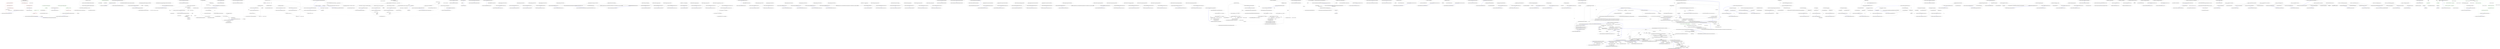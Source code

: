 digraph  {
n11 [label="Humanizer.Tests.AmbientCulture", span=""];
n0 [cluster="Humanizer.Tests.AmbientCulture.AmbientCulture(System.Globalization.CultureInfo)", label="Entry Humanizer.Tests.AmbientCulture.AmbientCulture(System.Globalization.CultureInfo)", span="12-12"];
n1 [cluster="Humanizer.Tests.AmbientCulture.AmbientCulture(System.Globalization.CultureInfo)", color=red, community=0, label="30: _culture = Thread.CurrentThread.CurrentUICulture", span="14-14"];
n2 [cluster="Humanizer.Tests.AmbientCulture.AmbientCulture(System.Globalization.CultureInfo)", color=red, community=0, label="30: Thread.CurrentThread.CurrentCulture = culture", span="15-15"];
n3 [cluster="Humanizer.Tests.AmbientCulture.AmbientCulture(System.Globalization.CultureInfo)", color=red, community=0, label="30: Thread.CurrentThread.CurrentUICulture = culture", span="16-16"];
n4 [cluster="Humanizer.Tests.AmbientCulture.AmbientCulture(System.Globalization.CultureInfo)", label="Exit Humanizer.Tests.AmbientCulture.AmbientCulture(System.Globalization.CultureInfo)", span="12-12"];
n5 [cluster="Humanizer.Tests.AmbientCulture.AmbientCulture(string)", label="Entry Humanizer.Tests.AmbientCulture.AmbientCulture(string)", span="19-19"];
n6 [cluster="Humanizer.Tests.AmbientCulture.AmbientCulture(string)", label="Exit Humanizer.Tests.AmbientCulture.AmbientCulture(string)", span="19-19"];
n7 [cluster="Humanizer.Tests.AmbientCulture.Dispose()", label="Entry Humanizer.Tests.AmbientCulture.Dispose()", span="26-26"];
n8 [cluster="Humanizer.Tests.AmbientCulture.Dispose()", color=red, community=0, label="15: Thread.CurrentThread.CurrentUICulture = _culture", span="28-28"];
n9 [cluster="Humanizer.Tests.AmbientCulture.Dispose()", color=red, community=0, label="24: Thread.CurrentThread.CurrentCulture = _culture", span="29-29"];
n10 [cluster="Humanizer.Tests.AmbientCulture.Dispose()", label="Exit Humanizer.Tests.AmbientCulture.Dispose()", span="26-26"];
m0_3 [cluster="System.Type.GetTypeInfo()", file="App.xaml.cs", label="Entry System.Type.GetTypeInfo()", span="0-0"];
m0_4 [cluster="Unk.AddTestAssembly", file="App.xaml.cs", label="Entry Unk.AddTestAssembly", span=""];
m0_0 [cluster="Humanizer.Tests.Uwp.Runner.App.OnInitializeRunner()", file="App.xaml.cs", label="Entry Humanizer.Tests.Uwp.Runner.App.OnInitializeRunner()", span="26-26"];
m0_1 [cluster="Humanizer.Tests.Uwp.Runner.App.OnInitializeRunner()", color=green, community=0, file="App.xaml.cs", label="22: AddTestAssembly(typeof(App).GetTypeInfo().Assembly)", span="28-28"];
m0_2 [cluster="Humanizer.Tests.Uwp.Runner.App.OnInitializeRunner()", file="App.xaml.cs", label="Exit Humanizer.Tests.Uwp.Runner.App.OnInitializeRunner()", span="26-26"];
m2_2 [cluster="Humanizer.Tests.BitFieldEnumHumanizeTests.CanHumanizeSingleWordDescriptionAttribute()", file="BitFieldEnumHumanizeTests.cs", label="Entry Humanizer.Tests.BitFieldEnumHumanizeTests.CanHumanizeSingleWordDescriptionAttribute()", span="14-14"];
m2_3 [cluster="Humanizer.Tests.BitFieldEnumHumanizeTests.CanHumanizeSingleWordDescriptionAttribute()", file="BitFieldEnumHumanizeTests.cs", label="Assert.Equal(BitFlagEnumTestsResources.MemberWithSingleWordDisplayAttribute, BitFieldEnumUnderTest.RED.Humanize())", span="16-16"];
m2_4 [cluster="Humanizer.Tests.BitFieldEnumHumanizeTests.CanHumanizeSingleWordDescriptionAttribute()", file="BitFieldEnumHumanizeTests.cs", label="Exit Humanizer.Tests.BitFieldEnumHumanizeTests.CanHumanizeSingleWordDescriptionAttribute()", span="14-14"];
m2_10 [cluster="Humanizer.Tests.BitFieldEnumHumanizeTests.CanHumanizeMultipleValueBitFieldEnum()", file="BitFieldEnumHumanizeTests.cs", label="Entry Humanizer.Tests.BitFieldEnumHumanizeTests.CanHumanizeMultipleValueBitFieldEnum()", span="26-26"];
m2_11 [cluster="Humanizer.Tests.BitFieldEnumHumanizeTests.CanHumanizeMultipleValueBitFieldEnum()", file="BitFieldEnumHumanizeTests.cs", label="var xoredBitFlag = (BitFieldEnumUnderTest.RED | BitFieldEnumUnderTest.DARK_GRAY)", span="28-28"];
m2_12 [cluster="Humanizer.Tests.BitFieldEnumHumanizeTests.CanHumanizeMultipleValueBitFieldEnum()", file="BitFieldEnumHumanizeTests.cs", label="Assert.Equal(BitFlagEnumTestsResources.ExpectedResultWhenBothValuesXored, xoredBitFlag.Humanize())", span="29-29"];
m2_13 [cluster="Humanizer.Tests.BitFieldEnumHumanizeTests.CanHumanizeMultipleValueBitFieldEnum()", file="BitFieldEnumHumanizeTests.cs", label="Exit Humanizer.Tests.BitFieldEnumHumanizeTests.CanHumanizeMultipleValueBitFieldEnum()", span="26-26"];
m2_0 [cluster="Humanizer.Tests.BitFieldEnumHumanizeTests.BitFieldEnumHumanizeTests()", file="BitFieldEnumHumanizeTests.cs", label="Entry Humanizer.Tests.BitFieldEnumHumanizeTests.BitFieldEnumHumanizeTests()", span="11-11"];
m2_1 [cluster="Humanizer.Tests.BitFieldEnumHumanizeTests.BitFieldEnumHumanizeTests()", file="BitFieldEnumHumanizeTests.cs", label="Exit Humanizer.Tests.BitFieldEnumHumanizeTests.BitFieldEnumHumanizeTests()", span="11-11"];
m2_6 [cluster="Unk.Equal", file="BitFieldEnumHumanizeTests.cs", label="Entry Unk.Equal", span=""];
m2_5 [cluster="System.Enum.Humanize()", file="BitFieldEnumHumanizeTests.cs", label="Entry System.Enum.Humanize()", span="23-23"];
m2_7 [cluster="Humanizer.Tests.BitFieldEnumHumanizeTests.CanHumanizeMultipleWordDescriptionAttribute()", file="BitFieldEnumHumanizeTests.cs", label="Entry Humanizer.Tests.BitFieldEnumHumanizeTests.CanHumanizeMultipleWordDescriptionAttribute()", span="20-20"];
m2_8 [cluster="Humanizer.Tests.BitFieldEnumHumanizeTests.CanHumanizeMultipleWordDescriptionAttribute()", file="BitFieldEnumHumanizeTests.cs", label="Assert.Equal(BitFlagEnumTestsResources.MemberWithMultipleWordDisplayAttribute, BitFieldEnumUnderTest.DARK_GRAY.Humanize())", span="22-22"];
m2_9 [cluster="Humanizer.Tests.BitFieldEnumHumanizeTests.CanHumanizeMultipleWordDescriptionAttribute()", file="BitFieldEnumHumanizeTests.cs", label="Exit Humanizer.Tests.BitFieldEnumHumanizeTests.CanHumanizeMultipleWordDescriptionAttribute()", span="20-20"];
m3_11 [cluster="Humanizer.Bytes.ByteRate.Humanize(Humanizer.Localisation.TimeUnit)", file="ByteRateTests.cs", label="Entry Humanizer.Bytes.ByteRate.Humanize(Humanizer.Localisation.TimeUnit)", span="39-39"];
m3_10 [cluster="Humanizer.Bytes.ByteSize.Per(System.TimeSpan)", file="ByteRateTests.cs", label="Entry Humanizer.Bytes.ByteSize.Per(System.TimeSpan)", span="498-498"];
m3_20 [cluster="Humanizer.Bytes.ByteSize.FromMegabytes(double)", file="ByteRateTests.cs", label="Entry Humanizer.Bytes.ByteSize.FromMegabytes(double)", span="130-130"];
m3_21 [cluster="Humanizer.Tests.Bytes.ByteRateTests.ThowsOnUnsupportedData(Humanizer.Localisation.TimeUnit)", file="ByteRateTests.cs", label="Entry Humanizer.Tests.Bytes.ByteRateTests.ThowsOnUnsupportedData(Humanizer.Localisation.TimeUnit)", span="55-55"];
m3_22 [cluster="Humanizer.Tests.Bytes.ByteRateTests.ThowsOnUnsupportedData(Humanizer.Localisation.TimeUnit)", file="ByteRateTests.cs", label="var dummyRate = ByteSize.FromBits(1).Per(TimeSpan.FromSeconds(1))", span="57-57"];
m3_23 [cluster="Humanizer.Tests.Bytes.ByteRateTests.ThowsOnUnsupportedData(Humanizer.Localisation.TimeUnit)", file="ByteRateTests.cs", label="Assert.Throws<NotSupportedException>(() =>\r\n            {\r\n                dummyRate.Humanize(units);\r\n            })", span="59-62"];
m3_24 [cluster="Humanizer.Tests.Bytes.ByteRateTests.ThowsOnUnsupportedData(Humanizer.Localisation.TimeUnit)", file="ByteRateTests.cs", label="Exit Humanizer.Tests.Bytes.ByteRateTests.ThowsOnUnsupportedData(Humanizer.Localisation.TimeUnit)", span="55-55"];
m3_26 [cluster="Unk.>", file="ByteRateTests.cs", label="Entry Unk.>", span=""];
m3_0 [cluster="Humanizer.Tests.Bytes.ByteRateTests.ByteRateTests()", file="ByteRateTests.cs", label="Entry Humanizer.Tests.Bytes.ByteRateTests.ByteRateTests()", span="9-9"];
m3_1 [cluster="Humanizer.Tests.Bytes.ByteRateTests.ByteRateTests()", file="ByteRateTests.cs", label="Exit Humanizer.Tests.Bytes.ByteRateTests.ByteRateTests()", span="9-9"];
m3_13 [cluster="Humanizer.Tests.Bytes.ByteRateTests.TimeUnitTests(long, double, Humanizer.Localisation.TimeUnit, string)", file="ByteRateTests.cs", label="Entry Humanizer.Tests.Bytes.ByteRateTests.TimeUnitTests(long, double, Humanizer.Localisation.TimeUnit, string)", span="38-38"];
m3_14 [cluster="Humanizer.Tests.Bytes.ByteRateTests.TimeUnitTests(long, double, Humanizer.Localisation.TimeUnit, string)", file="ByteRateTests.cs", label="var size = ByteSize.FromMegabytes(megabytes)", span="40-40"];
m3_15 [cluster="Humanizer.Tests.Bytes.ByteRateTests.TimeUnitTests(long, double, Humanizer.Localisation.TimeUnit, string)", file="ByteRateTests.cs", label="var measurementInterval = TimeSpan.FromSeconds(measurementIntervalSeconds)", span="41-41"];
m3_17 [cluster="Humanizer.Tests.Bytes.ByteRateTests.TimeUnitTests(long, double, Humanizer.Localisation.TimeUnit, string)", file="ByteRateTests.cs", label="var text = rate.Humanize(displayInterval)", span="44-44"];
m3_18 [cluster="Humanizer.Tests.Bytes.ByteRateTests.TimeUnitTests(long, double, Humanizer.Localisation.TimeUnit, string)", file="ByteRateTests.cs", label="Assert.Equal(expectedValue, text)", span="46-46"];
m3_16 [cluster="Humanizer.Tests.Bytes.ByteRateTests.TimeUnitTests(long, double, Humanizer.Localisation.TimeUnit, string)", file="ByteRateTests.cs", label="var rate = size.Per(measurementInterval)", span="43-43"];
m3_19 [cluster="Humanizer.Tests.Bytes.ByteRateTests.TimeUnitTests(long, double, Humanizer.Localisation.TimeUnit, string)", file="ByteRateTests.cs", label="Exit Humanizer.Tests.Bytes.ByteRateTests.TimeUnitTests(long, double, Humanizer.Localisation.TimeUnit, string)", span="38-38"];
m3_25 [cluster="Humanizer.Bytes.ByteSize.FromBits(long)", file="ByteRateTests.cs", label="Entry Humanizer.Bytes.ByteSize.FromBits(long)", span="115-115"];
m3_9 [cluster="System.TimeSpan.FromSeconds(double)", file="ByteRateTests.cs", label="Entry System.TimeSpan.FromSeconds(double)", span="0-0"];
m3_12 [cluster="Unk.Equal", file="ByteRateTests.cs", label="Entry Unk.Equal", span=""];
m3_2 [cluster="Humanizer.Tests.Bytes.ByteRateTests.HumanizesRates(long, double, string)", file="ByteRateTests.cs", label="Entry Humanizer.Tests.Bytes.ByteRateTests.HumanizesRates(long, double, string)", span="18-18"];
m3_3 [cluster="Humanizer.Tests.Bytes.ByteRateTests.HumanizesRates(long, double, string)", file="ByteRateTests.cs", label="var size = new ByteSize(inputBytes)", span="20-20"];
m3_4 [cluster="Humanizer.Tests.Bytes.ByteRateTests.HumanizesRates(long, double, string)", file="ByteRateTests.cs", label="var interval = TimeSpan.FromSeconds(perSeconds)", span="21-21"];
m3_6 [cluster="Humanizer.Tests.Bytes.ByteRateTests.HumanizesRates(long, double, string)", file="ByteRateTests.cs", label="Assert.Equal(expectedValue, rate)", span="25-25"];
m3_5 [cluster="Humanizer.Tests.Bytes.ByteRateTests.HumanizesRates(long, double, string)", file="ByteRateTests.cs", label="var rate = size.Per(interval).Humanize()", span="23-23"];
m3_7 [cluster="Humanizer.Tests.Bytes.ByteRateTests.HumanizesRates(long, double, string)", file="ByteRateTests.cs", label="Exit Humanizer.Tests.Bytes.ByteRateTests.HumanizesRates(long, double, string)", span="18-18"];
m3_27 [cluster="lambda expression", file="ByteRateTests.cs", label="Entry lambda expression", span="59-62"];
m3_28 [cluster="lambda expression", file="ByteRateTests.cs", label="dummyRate.Humanize(units)", span="61-61"];
m3_29 [cluster="lambda expression", file="ByteRateTests.cs", label="Exit lambda expression", span="59-62"];
m3_8 [cluster="Humanizer.Bytes.ByteSize.ByteSize(double)", file="ByteRateTests.cs", label="Entry Humanizer.Bytes.ByteSize.ByteSize(double)", span="102-102"];
m3_30 [file="ByteRateTests.cs", label="Humanizer.Localisation.TimeUnit", span=""];
m3_31 [file="ByteRateTests.cs", label=dummyRate, span=""];
m5_0 [cluster="Humanizer.Tests.Localisation.de.CollectionFormatterTests.CollectionFormatterTests()", file="CollectionFormatterTests.cs", label="Entry Humanizer.Tests.Localisation.de.CollectionFormatterTests.CollectionFormatterTests()", span="7-7"];
m5_1 [cluster="Humanizer.Tests.Localisation.de.CollectionFormatterTests.CollectionFormatterTests()", file="CollectionFormatterTests.cs", label="Exit Humanizer.Tests.Localisation.de.CollectionFormatterTests.CollectionFormatterTests()", span="7-7"];
m5_8 [cluster="System.Collections.Generic.IEnumerable<T>.Humanize<T>()", file="CollectionFormatterTests.cs", label="Entry System.Collections.Generic.IEnumerable<T>.Humanize<T>()", span="17-17"];
m5_9 [cluster="Unk.Equal", file="CollectionFormatterTests.cs", label="Entry Unk.Equal", span=""];
m5_7 [cluster="System.Collections.Generic.List<T>.List(System.Collections.Generic.IEnumerable<T>)", file="CollectionFormatterTests.cs", label="Entry System.Collections.Generic.List<T>.List(System.Collections.Generic.IEnumerable<T>)", span="0-0"];
m5_15 [cluster="Humanizer.Tests.Localisation.de.CollectionFormatterTests.MoreThanTwoItems()", file="CollectionFormatterTests.cs", label="Entry Humanizer.Tests.Localisation.de.CollectionFormatterTests.MoreThanTwoItems()", span="29-29"];
m5_16 [cluster="Humanizer.Tests.Localisation.de.CollectionFormatterTests.MoreThanTwoItems()", file="CollectionFormatterTests.cs", label="var collection = new List<int>(new int[] {1, 2, 3})", span="31-31"];
m5_17 [cluster="Humanizer.Tests.Localisation.de.CollectionFormatterTests.MoreThanTwoItems()", file="CollectionFormatterTests.cs", label="var humanized = ''1, 2 und 3''", span="32-32"];
m5_18 [cluster="Humanizer.Tests.Localisation.de.CollectionFormatterTests.MoreThanTwoItems()", file="CollectionFormatterTests.cs", label="Assert.Equal(humanized, collection.Humanize())", span="33-33"];
m5_19 [cluster="Humanizer.Tests.Localisation.de.CollectionFormatterTests.MoreThanTwoItems()", file="CollectionFormatterTests.cs", label="Exit Humanizer.Tests.Localisation.de.CollectionFormatterTests.MoreThanTwoItems()", span="29-29"];
m5_10 [cluster="Humanizer.Tests.Localisation.de.CollectionFormatterTests.TwoItems()", file="CollectionFormatterTests.cs", label="Entry Humanizer.Tests.Localisation.de.CollectionFormatterTests.TwoItems()", span="21-21"];
m5_11 [cluster="Humanizer.Tests.Localisation.de.CollectionFormatterTests.TwoItems()", file="CollectionFormatterTests.cs", label="var collection = new List<int>(new int[] {1, 2})", span="23-23"];
m5_12 [cluster="Humanizer.Tests.Localisation.de.CollectionFormatterTests.TwoItems()", file="CollectionFormatterTests.cs", label="var humanized = ''1 und 2''", span="24-24"];
m5_13 [cluster="Humanizer.Tests.Localisation.de.CollectionFormatterTests.TwoItems()", file="CollectionFormatterTests.cs", label="Assert.Equal(humanized, collection.Humanize())", span="25-25"];
m5_14 [cluster="Humanizer.Tests.Localisation.de.CollectionFormatterTests.TwoItems()", file="CollectionFormatterTests.cs", label="Exit Humanizer.Tests.Localisation.de.CollectionFormatterTests.TwoItems()", span="21-21"];
m5_2 [cluster="Humanizer.Tests.Localisation.de.CollectionFormatterTests.OneItem()", file="CollectionFormatterTests.cs", label="Entry Humanizer.Tests.Localisation.de.CollectionFormatterTests.OneItem()", span="13-13"];
m5_3 [cluster="Humanizer.Tests.Localisation.de.CollectionFormatterTests.OneItem()", file="CollectionFormatterTests.cs", label="var collection = new List<int>(new int[] {1})", span="15-15"];
m5_4 [cluster="Humanizer.Tests.Localisation.de.CollectionFormatterTests.OneItem()", file="CollectionFormatterTests.cs", label="var humanized = ''1''", span="16-16"];
m5_5 [cluster="Humanizer.Tests.Localisation.de.CollectionFormatterTests.OneItem()", file="CollectionFormatterTests.cs", label="Assert.Equal(humanized, collection.Humanize())", span="17-17"];
m5_6 [cluster="Humanizer.Tests.Localisation.de.CollectionFormatterTests.OneItem()", file="CollectionFormatterTests.cs", label="Exit Humanizer.Tests.Localisation.de.CollectionFormatterTests.OneItem()", span="13-13"];
m6_37 [cluster="Humanizer.Tests.CollectionHumanizeTests.HumanizeUsesObjectFormatterWhenSeparatorIsProvided()", file="CollectionHumanizeTests.cs", label="Entry Humanizer.Tests.CollectionHumanizeTests.HumanizeUsesObjectFormatterWhenSeparatorIsProvided()", span="85-85"];
m6_38 [cluster="Humanizer.Tests.CollectionHumanizeTests.HumanizeUsesObjectFormatterWhenSeparatorIsProvided()", file="CollectionHumanizeTests.cs", label="var humanized = _testCollection.Humanize(sc => string.Format(''SomeObject #{0} - {1}'', sc.SomeInt, sc.SomeString), ''or'')", span="87-87"];
m6_39 [cluster="Humanizer.Tests.CollectionHumanizeTests.HumanizeUsesObjectFormatterWhenSeparatorIsProvided()", file="CollectionHumanizeTests.cs", label="Assert.Equal(''SomeObject #1 - One, SomeObject #2 - Two, or SomeObject #3 - Three'', humanized)", span="88-88"];
m6_40 [cluster="Humanizer.Tests.CollectionHumanizeTests.HumanizeUsesObjectFormatterWhenSeparatorIsProvided()", file="CollectionHumanizeTests.cs", label="Exit Humanizer.Tests.CollectionHumanizeTests.HumanizeUsesObjectFormatterWhenSeparatorIsProvided()", span="85-85"];
m6_32 [cluster="System.Collections.Generic.IEnumerable<T>.Humanize<T>(System.Func<T, string>)", file="CollectionHumanizeTests.cs", label="Entry System.Collections.Generic.IEnumerable<T>.Humanize<T>(System.Func<T, string>)", span="27-27"];
m6_3 [cluster="Humanizer.Tests.CollectionHumanizeTests.CollectionHumanizeTests()", file="CollectionHumanizeTests.cs", label="Entry Humanizer.Tests.CollectionHumanizeTests.CollectionHumanizeTests()", span="17-17"];
m6_4 [cluster="Humanizer.Tests.CollectionHumanizeTests.CollectionHumanizeTests()", file="CollectionHumanizeTests.cs", label="Exit Humanizer.Tests.CollectionHumanizeTests.CollectionHumanizeTests()", span="17-17"];
m6_9 [cluster="System.Collections.Generic.List<T>.List()", file="CollectionHumanizeTests.cs", label="Entry System.Collections.Generic.List<T>.List()", span="0-0"];
m6_10 [cluster="System.Collections.Generic.IEnumerable<T>.Humanize<T>()", file="CollectionHumanizeTests.cs", label="Entry System.Collections.Generic.IEnumerable<T>.Humanize<T>()", span="17-17"];
m6_0 [cluster="Humanizer.Tests.SomeClass.ToString()", file="CollectionHumanizeTests.cs", label="Entry Humanizer.Tests.SomeClass.ToString()", span="9-9"];
m6_1 [cluster="Humanizer.Tests.SomeClass.ToString()", file="CollectionHumanizeTests.cs", label="return ''ToString'';", span="11-11"];
m6_2 [cluster="Humanizer.Tests.SomeClass.ToString()", file="CollectionHumanizeTests.cs", label="Exit Humanizer.Tests.SomeClass.ToString()", span="9-9"];
m6_41 [cluster="System.Collections.Generic.IEnumerable<T>.Humanize<T>(System.Func<T, string>, string)", file="CollectionHumanizeTests.cs", label="Entry System.Collections.Generic.IEnumerable<T>.Humanize<T>(System.Func<T, string>, string)", span="51-51"];
m6_36 [cluster="string.Format(string, object, object)", file="CollectionHumanizeTests.cs", label="Entry string.Format(string, object, object)", span="0-0"];
m6_5 [cluster="Humanizer.Tests.CollectionHumanizeTests.HumanizeReturnsOnlyNameWhenCollectionContainsOneItem()", file="CollectionHumanizeTests.cs", label="Entry Humanizer.Tests.CollectionHumanizeTests.HumanizeReturnsOnlyNameWhenCollectionContainsOneItem()", span="20-20"];
m6_6 [cluster="Humanizer.Tests.CollectionHumanizeTests.HumanizeReturnsOnlyNameWhenCollectionContainsOneItem()", file="CollectionHumanizeTests.cs", label="var collection = new List<string> { ''A String'' }", span="22-22"];
m6_7 [cluster="Humanizer.Tests.CollectionHumanizeTests.HumanizeReturnsOnlyNameWhenCollectionContainsOneItem()", file="CollectionHumanizeTests.cs", label="Assert.Equal(''A String'', collection.Humanize())", span="24-24"];
m6_8 [cluster="Humanizer.Tests.CollectionHumanizeTests.HumanizeReturnsOnlyNameWhenCollectionContainsOneItem()", file="CollectionHumanizeTests.cs", label="Exit Humanizer.Tests.CollectionHumanizeTests.HumanizeReturnsOnlyNameWhenCollectionContainsOneItem()", span="20-20"];
m6_25 [cluster="Humanizer.Tests.CollectionHumanizeTests.HumanizeDefaultsToToString()", file="CollectionHumanizeTests.cs", label="Entry Humanizer.Tests.CollectionHumanizeTests.HumanizeDefaultsToToString()", span="72-72"];
m6_26 [cluster="Humanizer.Tests.CollectionHumanizeTests.HumanizeDefaultsToToString()", file="CollectionHumanizeTests.cs", label="Assert.Equal(''ToString, ToString, or ToString'', _testCollection.Humanize(''or''))", span="74-74"];
m6_27 [cluster="Humanizer.Tests.CollectionHumanizeTests.HumanizeDefaultsToToString()", file="CollectionHumanizeTests.cs", label="Exit Humanizer.Tests.CollectionHumanizeTests.HumanizeDefaultsToToString()", span="72-72"];
m6_11 [cluster="Unk.Equal", file="CollectionHumanizeTests.cs", label="Entry Unk.Equal", span=""];
m6_12 [cluster="Humanizer.Tests.CollectionHumanizeTests.HumanizeUsesSeparatorWhenMoreThanOneItemIsInCollection()", file="CollectionHumanizeTests.cs", label="Entry Humanizer.Tests.CollectionHumanizeTests.HumanizeUsesSeparatorWhenMoreThanOneItemIsInCollection()", span="28-28"];
m6_13 [cluster="Humanizer.Tests.CollectionHumanizeTests.HumanizeUsesSeparatorWhenMoreThanOneItemIsInCollection()", file="CollectionHumanizeTests.cs", label="var collection = new List<string>\r\n            {\r\n                ''A String'',\r\n                ''Another String'',\r\n            }", span="30-34"];
m6_14 [cluster="Humanizer.Tests.CollectionHumanizeTests.HumanizeUsesSeparatorWhenMoreThanOneItemIsInCollection()", file="CollectionHumanizeTests.cs", label="Assert.Equal(''A String or Another String'', collection.Humanize(''or''))", span="36-36"];
m6_15 [cluster="Humanizer.Tests.CollectionHumanizeTests.HumanizeUsesSeparatorWhenMoreThanOneItemIsInCollection()", file="CollectionHumanizeTests.cs", label="Exit Humanizer.Tests.CollectionHumanizeTests.HumanizeUsesSeparatorWhenMoreThanOneItemIsInCollection()", span="28-28"];
m6_28 [cluster="Humanizer.Tests.CollectionHumanizeTests.HumanizeUsesObjectFormatter()", file="CollectionHumanizeTests.cs", label="Entry Humanizer.Tests.CollectionHumanizeTests.HumanizeUsesObjectFormatter()", span="78-78"];
m6_29 [cluster="Humanizer.Tests.CollectionHumanizeTests.HumanizeUsesObjectFormatter()", file="CollectionHumanizeTests.cs", label="var humanized = _testCollection.Humanize(sc => string.Format(''SomeObject #{0} - {1}'', sc.SomeInt, sc.SomeString))", span="80-80"];
m6_30 [cluster="Humanizer.Tests.CollectionHumanizeTests.HumanizeUsesObjectFormatter()", file="CollectionHumanizeTests.cs", label="Assert.Equal(''SomeObject #1 - One, SomeObject #2 - Two, and SomeObject #3 - Three'', humanized)", span="81-81"];
m6_31 [cluster="Humanizer.Tests.CollectionHumanizeTests.HumanizeUsesObjectFormatter()", file="CollectionHumanizeTests.cs", label="Exit Humanizer.Tests.CollectionHumanizeTests.HumanizeUsesObjectFormatter()", span="78-78"];
m6_16 [cluster="System.Collections.Generic.IEnumerable<T>.Humanize<T>(string)", file="CollectionHumanizeTests.cs", label="Entry System.Collections.Generic.IEnumerable<T>.Humanize<T>(string)", span="40-40"];
m6_21 [cluster="Humanizer.Tests.CollectionHumanizeTests.HumanizeUsesOxfordComma()", file="CollectionHumanizeTests.cs", label="Entry Humanizer.Tests.CollectionHumanizeTests.HumanizeUsesOxfordComma()", span="52-52"];
m6_22 [cluster="Humanizer.Tests.CollectionHumanizeTests.HumanizeUsesOxfordComma()", file="CollectionHumanizeTests.cs", label="var collection = new List<string>\r\n            {\r\n                ''A String'',\r\n                ''Another String'',\r\n                ''A Third String'',\r\n            }", span="54-59"];
m6_23 [cluster="Humanizer.Tests.CollectionHumanizeTests.HumanizeUsesOxfordComma()", file="CollectionHumanizeTests.cs", label="Assert.Equal(''A String, Another String, or A Third String'', collection.Humanize(''or''))", span="61-61"];
m6_24 [cluster="Humanizer.Tests.CollectionHumanizeTests.HumanizeUsesOxfordComma()", file="CollectionHumanizeTests.cs", label="Exit Humanizer.Tests.CollectionHumanizeTests.HumanizeUsesOxfordComma()", span="52-52"];
m6_17 [cluster="Humanizer.Tests.CollectionHumanizeTests.HumanizeDefaultsSeparatorToAnd()", file="CollectionHumanizeTests.cs", label="Entry Humanizer.Tests.CollectionHumanizeTests.HumanizeDefaultsSeparatorToAnd()", span="40-40"];
m6_18 [cluster="Humanizer.Tests.CollectionHumanizeTests.HumanizeDefaultsSeparatorToAnd()", file="CollectionHumanizeTests.cs", label="var collection = new List<string>\r\n            {\r\n                ''A String'',\r\n                ''Another String'',\r\n            }", span="42-46"];
m6_19 [cluster="Humanizer.Tests.CollectionHumanizeTests.HumanizeDefaultsSeparatorToAnd()", file="CollectionHumanizeTests.cs", label="Assert.Equal(''A String and Another String'', collection.Humanize())", span="48-48"];
m6_20 [cluster="Humanizer.Tests.CollectionHumanizeTests.HumanizeDefaultsSeparatorToAnd()", file="CollectionHumanizeTests.cs", label="Exit Humanizer.Tests.CollectionHumanizeTests.HumanizeDefaultsSeparatorToAnd()", span="40-40"];
m6_42 [cluster="lambda expression", file="CollectionHumanizeTests.cs", label="Entry lambda expression", span="87-87"];
m6_33 [cluster="lambda expression", file="CollectionHumanizeTests.cs", label="Entry lambda expression", span="80-80"];
m6_34 [cluster="lambda expression", file="CollectionHumanizeTests.cs", label="string.Format(''SomeObject #{0} - {1}'', sc.SomeInt, sc.SomeString)", span="80-80"];
m6_35 [cluster="lambda expression", file="CollectionHumanizeTests.cs", label="Exit lambda expression", span="80-80"];
m6_43 [cluster="lambda expression", file="CollectionHumanizeTests.cs", label="string.Format(''SomeObject #{0} - {1}'', sc.SomeInt, sc.SomeString)", span="87-87"];
m6_44 [cluster="lambda expression", file="CollectionHumanizeTests.cs", label="Exit lambda expression", span="87-87"];
m6_45 [file="CollectionHumanizeTests.cs", label="Humanizer.Tests.CollectionHumanizeTests", span=""];
m7_0 [cluster="Humanizer.Tests.DateHumanizeDefaultStrategyTests.DateHumanizeDefaultStrategyTests()", file="DateHumanizeDefaultStrategyTests.cs", label="Entry Humanizer.Tests.DateHumanizeDefaultStrategyTests.DateHumanizeDefaultStrategyTests()", span="9-9"];
m7_1 [cluster="Humanizer.Tests.DateHumanizeDefaultStrategyTests.DateHumanizeDefaultStrategyTests()", file="DateHumanizeDefaultStrategyTests.cs", label="Exit Humanizer.Tests.DateHumanizeDefaultStrategyTests.DateHumanizeDefaultStrategyTests()", span="9-9"];
m7_15 [cluster="Humanizer.Tests.DateHumanizeDefaultStrategyTests.HoursAgo(int, string)", file="DateHumanizeDefaultStrategyTests.cs", label="Entry Humanizer.Tests.DateHumanizeDefaultStrategyTests.HoursAgo(int, string)", span="65-65"];
m7_16 [cluster="Humanizer.Tests.DateHumanizeDefaultStrategyTests.HoursAgo(int, string)", file="DateHumanizeDefaultStrategyTests.cs", label="DateHumanize.Verify(expected, hours, TimeUnit.Hour, Tense.Past)", span="67-67"];
m7_17 [cluster="Humanizer.Tests.DateHumanizeDefaultStrategyTests.HoursAgo(int, string)", file="DateHumanizeDefaultStrategyTests.cs", label="Exit Humanizer.Tests.DateHumanizeDefaultStrategyTests.HoursAgo(int, string)", span="65-65"];
m7_12 [cluster="Humanizer.Tests.DateHumanizeDefaultStrategyTests.MinutesFromNow(int, string)", file="DateHumanizeDefaultStrategyTests.cs", label="Entry Humanizer.Tests.DateHumanizeDefaultStrategyTests.MinutesFromNow(int, string)", span="55-55"];
m7_13 [cluster="Humanizer.Tests.DateHumanizeDefaultStrategyTests.MinutesFromNow(int, string)", file="DateHumanizeDefaultStrategyTests.cs", label="DateHumanize.Verify(expected, minutes, TimeUnit.Minute, Tense.Future)", span="57-57"];
m7_14 [cluster="Humanizer.Tests.DateHumanizeDefaultStrategyTests.MinutesFromNow(int, string)", file="DateHumanizeDefaultStrategyTests.cs", label="Exit Humanizer.Tests.DateHumanizeDefaultStrategyTests.MinutesFromNow(int, string)", span="55-55"];
m7_30 [cluster="Humanizer.Tests.DateHumanizeDefaultStrategyTests.DaysFromNow(int, string)", file="DateHumanizeDefaultStrategyTests.cs", label="Entry Humanizer.Tests.DateHumanizeDefaultStrategyTests.DaysFromNow(int, string)", span="107-107"];
m7_31 [cluster="Humanizer.Tests.DateHumanizeDefaultStrategyTests.DaysFromNow(int, string)", file="DateHumanizeDefaultStrategyTests.cs", label="DateHumanize.Verify(expected, days, TimeUnit.Day, Tense.Future)", span="109-109"];
m7_32 [cluster="Humanizer.Tests.DateHumanizeDefaultStrategyTests.DaysFromNow(int, string)", file="DateHumanizeDefaultStrategyTests.cs", label="Exit Humanizer.Tests.DateHumanizeDefaultStrategyTests.DaysFromNow(int, string)", span="107-107"];
m7_39 [cluster="Humanizer.Tests.DateHumanizeDefaultStrategyTests.YearsAgo(int, string)", file="DateHumanizeDefaultStrategyTests.cs", label="Entry Humanizer.Tests.DateHumanizeDefaultStrategyTests.YearsAgo(int, string)", span="135-135"];
m7_40 [cluster="Humanizer.Tests.DateHumanizeDefaultStrategyTests.YearsAgo(int, string)", file="DateHumanizeDefaultStrategyTests.cs", label="DateHumanize.Verify(expected, years, TimeUnit.Year, Tense.Past)", span="137-137"];
m7_41 [cluster="Humanizer.Tests.DateHumanizeDefaultStrategyTests.YearsAgo(int, string)", file="DateHumanizeDefaultStrategyTests.cs", label="Exit Humanizer.Tests.DateHumanizeDefaultStrategyTests.YearsAgo(int, string)", span="135-135"];
m7_9 [cluster="Humanizer.Tests.DateHumanizeDefaultStrategyTests.MinutesAgo(int, string)", file="DateHumanizeDefaultStrategyTests.cs", label="Entry Humanizer.Tests.DateHumanizeDefaultStrategyTests.MinutesAgo(int, string)", span="43-43"];
m7_10 [cluster="Humanizer.Tests.DateHumanizeDefaultStrategyTests.MinutesAgo(int, string)", file="DateHumanizeDefaultStrategyTests.cs", label="DateHumanize.Verify(expected, minutes, TimeUnit.Minute, Tense.Past)", span="45-45"];
m7_11 [cluster="Humanizer.Tests.DateHumanizeDefaultStrategyTests.MinutesAgo(int, string)", file="DateHumanizeDefaultStrategyTests.cs", label="Exit Humanizer.Tests.DateHumanizeDefaultStrategyTests.MinutesAgo(int, string)", span="43-43"];
m7_42 [cluster="Humanizer.Tests.DateHumanizeDefaultStrategyTests.YearsFromNow(int, string)", file="DateHumanizeDefaultStrategyTests.cs", label="Entry Humanizer.Tests.DateHumanizeDefaultStrategyTests.YearsFromNow(int, string)", span="143-143"];
m7_43 [cluster="Humanizer.Tests.DateHumanizeDefaultStrategyTests.YearsFromNow(int, string)", file="DateHumanizeDefaultStrategyTests.cs", label="DateHumanize.Verify(expected, years, TimeUnit.Year, Tense.Future)", span="145-145"];
m7_44 [cluster="Humanizer.Tests.DateHumanizeDefaultStrategyTests.YearsFromNow(int, string)", file="DateHumanizeDefaultStrategyTests.cs", label="Exit Humanizer.Tests.DateHumanizeDefaultStrategyTests.YearsFromNow(int, string)", span="143-143"];
m7_48 [cluster="Humanizer.Tests.DateHumanizeDefaultStrategyTests.CanSpecifyCultureExplicitly(int, Humanizer.Localisation.TimeUnit, Humanizer.Localisation.Tense, string, string)", file="DateHumanizeDefaultStrategyTests.cs", label="Entry Humanizer.Tests.DateHumanizeDefaultStrategyTests.CanSpecifyCultureExplicitly(int, Humanizer.Localisation.TimeUnit, Humanizer.Localisation.Tense, string, string)", span="158-158"];
m7_49 [cluster="Humanizer.Tests.DateHumanizeDefaultStrategyTests.CanSpecifyCultureExplicitly(int, Humanizer.Localisation.TimeUnit, Humanizer.Localisation.Tense, string, string)", file="DateHumanizeDefaultStrategyTests.cs", label="DateHumanize.Verify(expected, unit, timeUnit, tense, culture: new CultureInfo(culture))", span="160-160"];
m7_50 [cluster="Humanizer.Tests.DateHumanizeDefaultStrategyTests.CanSpecifyCultureExplicitly(int, Humanizer.Localisation.TimeUnit, Humanizer.Localisation.Tense, string, string)", file="DateHumanizeDefaultStrategyTests.cs", label="Exit Humanizer.Tests.DateHumanizeDefaultStrategyTests.CanSpecifyCultureExplicitly(int, Humanizer.Localisation.TimeUnit, Humanizer.Localisation.Tense, string, string)", span="158-158"];
m7_2 [cluster="Humanizer.Tests.DateHumanizeDefaultStrategyTests.SecondsAgo(int, string)", file="DateHumanizeDefaultStrategyTests.cs", label="Entry Humanizer.Tests.DateHumanizeDefaultStrategyTests.SecondsAgo(int, string)", span="19-19"];
m7_3 [cluster="Humanizer.Tests.DateHumanizeDefaultStrategyTests.SecondsAgo(int, string)", file="DateHumanizeDefaultStrategyTests.cs", label="DateHumanize.Verify(expected, seconds, TimeUnit.Second, Tense.Past)", span="21-21"];
m7_4 [cluster="Humanizer.Tests.DateHumanizeDefaultStrategyTests.SecondsAgo(int, string)", file="DateHumanizeDefaultStrategyTests.cs", label="Exit Humanizer.Tests.DateHumanizeDefaultStrategyTests.SecondsAgo(int, string)", span="19-19"];
m7_26 [cluster="System.DateTime.DateTime(int, int, int, int, int, int, System.DateTimeKind)", file="DateHumanizeDefaultStrategyTests.cs", label="Entry System.DateTime.DateTime(int, int, int, int, int, int, System.DateTimeKind)", span="0-0"];
m7_27 [cluster="Humanizer.Tests.DateHumanizeDefaultStrategyTests.DaysAgo(int, string)", file="DateHumanizeDefaultStrategyTests.cs", label="Entry Humanizer.Tests.DateHumanizeDefaultStrategyTests.DaysAgo(int, string)", span="97-97"];
m7_28 [cluster="Humanizer.Tests.DateHumanizeDefaultStrategyTests.DaysAgo(int, string)", file="DateHumanizeDefaultStrategyTests.cs", label="DateHumanize.Verify(expected, days, TimeUnit.Day, Tense.Past)", span="99-99"];
m7_29 [cluster="Humanizer.Tests.DateHumanizeDefaultStrategyTests.DaysAgo(int, string)", file="DateHumanizeDefaultStrategyTests.cs", label="Exit Humanizer.Tests.DateHumanizeDefaultStrategyTests.DaysAgo(int, string)", span="97-97"];
m7_5 [cluster="Humanizer.Tests.DateHumanize.Verify(string, int, Humanizer.Localisation.TimeUnit, Humanizer.Localisation.Tense, double?, System.Globalization.CultureInfo, System.DateTime?, System.DateTime?)", file="DateHumanizeDefaultStrategyTests.cs", label="Entry Humanizer.Tests.DateHumanize.Verify(string, int, Humanizer.Localisation.TimeUnit, Humanizer.Localisation.Tense, double?, System.Globalization.CultureInfo, System.DateTime?, System.DateTime?)", span="35-35"];
m7_33 [cluster="Humanizer.Tests.DateHumanizeDefaultStrategyTests.MonthsAgo(int, string)", file="DateHumanizeDefaultStrategyTests.cs", label="Entry Humanizer.Tests.DateHumanizeDefaultStrategyTests.MonthsAgo(int, string)", span="117-117"];
m7_34 [cluster="Humanizer.Tests.DateHumanizeDefaultStrategyTests.MonthsAgo(int, string)", file="DateHumanizeDefaultStrategyTests.cs", label="DateHumanize.Verify(expected, months, TimeUnit.Month, Tense.Past)", span="119-119"];
m7_35 [cluster="Humanizer.Tests.DateHumanizeDefaultStrategyTests.MonthsAgo(int, string)", file="DateHumanizeDefaultStrategyTests.cs", label="Exit Humanizer.Tests.DateHumanizeDefaultStrategyTests.MonthsAgo(int, string)", span="117-117"];
m7_36 [cluster="Humanizer.Tests.DateHumanizeDefaultStrategyTests.MonthsFromNow(int, string)", file="DateHumanizeDefaultStrategyTests.cs", label="Entry Humanizer.Tests.DateHumanizeDefaultStrategyTests.MonthsFromNow(int, string)", span="127-127"];
m7_37 [cluster="Humanizer.Tests.DateHumanizeDefaultStrategyTests.MonthsFromNow(int, string)", file="DateHumanizeDefaultStrategyTests.cs", label="DateHumanize.Verify(expected, months, TimeUnit.Month, Tense.Future)", span="129-129"];
m7_38 [cluster="Humanizer.Tests.DateHumanizeDefaultStrategyTests.MonthsFromNow(int, string)", file="DateHumanizeDefaultStrategyTests.cs", label="Exit Humanizer.Tests.DateHumanizeDefaultStrategyTests.MonthsFromNow(int, string)", span="127-127"];
m7_45 [cluster="Humanizer.Tests.DateHumanizeDefaultStrategyTests.Now()", file="DateHumanizeDefaultStrategyTests.cs", label="Entry Humanizer.Tests.DateHumanizeDefaultStrategyTests.Now()", span="149-149"];
m7_46 [cluster="Humanizer.Tests.DateHumanizeDefaultStrategyTests.Now()", file="DateHumanizeDefaultStrategyTests.cs", label="DateHumanize.Verify(''now'', 0, TimeUnit.Year, Tense.Future)", span="151-151"];
m7_47 [cluster="Humanizer.Tests.DateHumanizeDefaultStrategyTests.Now()", file="DateHumanizeDefaultStrategyTests.cs", label="Exit Humanizer.Tests.DateHumanizeDefaultStrategyTests.Now()", span="149-149"];
m7_6 [cluster="Humanizer.Tests.DateHumanizeDefaultStrategyTests.SecondsFromNow(int, string)", file="DateHumanizeDefaultStrategyTests.cs", label="Entry Humanizer.Tests.DateHumanizeDefaultStrategyTests.SecondsFromNow(int, string)", span="29-29"];
m7_7 [cluster="Humanizer.Tests.DateHumanizeDefaultStrategyTests.SecondsFromNow(int, string)", file="DateHumanizeDefaultStrategyTests.cs", label="DateHumanize.Verify(expected, seconds, TimeUnit.Second, Tense.Future)", span="31-31"];
m7_8 [cluster="Humanizer.Tests.DateHumanizeDefaultStrategyTests.SecondsFromNow(int, string)", file="DateHumanizeDefaultStrategyTests.cs", label="Exit Humanizer.Tests.DateHumanizeDefaultStrategyTests.SecondsFromNow(int, string)", span="29-29"];
m7_18 [cluster="Humanizer.Tests.DateHumanizeDefaultStrategyTests.HoursFromNow(int, string)", file="DateHumanizeDefaultStrategyTests.cs", label="Entry Humanizer.Tests.DateHumanizeDefaultStrategyTests.HoursFromNow(int, string)", span="75-75"];
m7_19 [cluster="Humanizer.Tests.DateHumanizeDefaultStrategyTests.HoursFromNow(int, string)", file="DateHumanizeDefaultStrategyTests.cs", label="DateHumanize.Verify(expected, hours, TimeUnit.Hour, Tense.Future)", span="77-77"];
m7_20 [cluster="Humanizer.Tests.DateHumanizeDefaultStrategyTests.HoursFromNow(int, string)", file="DateHumanizeDefaultStrategyTests.cs", label="Exit Humanizer.Tests.DateHumanizeDefaultStrategyTests.HoursFromNow(int, string)", span="75-75"];
m7_51 [cluster="System.Globalization.CultureInfo.CultureInfo(string)", file="DateHumanizeDefaultStrategyTests.cs", label="Entry System.Globalization.CultureInfo.CultureInfo(string)", span="0-0"];
m7_21 [cluster="Humanizer.Tests.DateHumanizeDefaultStrategyTests.HoursFromNowNotTomorrow(int, string)", file="DateHumanizeDefaultStrategyTests.cs", label="Entry Humanizer.Tests.DateHumanizeDefaultStrategyTests.HoursFromNowNotTomorrow(int, string)", span="83-83"];
m7_22 [cluster="Humanizer.Tests.DateHumanizeDefaultStrategyTests.HoursFromNowNotTomorrow(int, string)", file="DateHumanizeDefaultStrategyTests.cs", label="var utcNow = new DateTime(2014, 6, 28, 9, 58, 22, DateTimeKind.Utc)", span="86-86"];
m7_24 [cluster="Humanizer.Tests.DateHumanizeDefaultStrategyTests.HoursFromNowNotTomorrow(int, string)", file="DateHumanizeDefaultStrategyTests.cs", label="DateHumanize.Verify(expected, hours, TimeUnit.Hour, Tense.Future, null, null, now, utcNow)", span="89-89"];
m7_23 [cluster="Humanizer.Tests.DateHumanizeDefaultStrategyTests.HoursFromNowNotTomorrow(int, string)", file="DateHumanizeDefaultStrategyTests.cs", label="var now = new DateTime(2014, 6, 28, 9, 58, 22, DateTimeKind.Local)", span="87-87"];
m7_25 [cluster="Humanizer.Tests.DateHumanizeDefaultStrategyTests.HoursFromNowNotTomorrow(int, string)", file="DateHumanizeDefaultStrategyTests.cs", label="Exit Humanizer.Tests.DateHumanizeDefaultStrategyTests.HoursFromNowNotTomorrow(int, string)", span="83-83"];
m8_33 [cluster="Humanizer.Tests.Localisation.uzLatn.DateHumanizeTests.YearsAgo(int, string)", file="DateHumanizeTests.cs", label="Entry Humanizer.Tests.Localisation.uzLatn.DateHumanizeTests.YearsAgo(int, string)", span="96-96"];
m8_34 [cluster="Humanizer.Tests.Localisation.uzLatn.DateHumanizeTests.YearsAgo(int, string)", file="DateHumanizeTests.cs", label="DateHumanize.Verify(expected, years, TimeUnit.Year, Tense.Past)", span="98-98"];
m8_35 [cluster="Humanizer.Tests.Localisation.uzLatn.DateHumanizeTests.YearsAgo(int, string)", file="DateHumanizeTests.cs", label="Exit Humanizer.Tests.Localisation.uzLatn.DateHumanizeTests.YearsAgo(int, string)", span="96-96"];
m8_27 [cluster="Humanizer.Tests.Localisation.uzLatn.DateHumanizeTests.MonthsAgo(int, string)", file="DateHumanizeTests.cs", label="Entry Humanizer.Tests.Localisation.uzLatn.DateHumanizeTests.MonthsAgo(int, string)", span="80-80"];
m8_28 [cluster="Humanizer.Tests.Localisation.uzLatn.DateHumanizeTests.MonthsAgo(int, string)", file="DateHumanizeTests.cs", label="DateHumanize.Verify(expected, months, TimeUnit.Month, Tense.Past)", span="82-82"];
m8_29 [cluster="Humanizer.Tests.Localisation.uzLatn.DateHumanizeTests.MonthsAgo(int, string)", file="DateHumanizeTests.cs", label="Exit Humanizer.Tests.Localisation.uzLatn.DateHumanizeTests.MonthsAgo(int, string)", span="80-80"];
m8_24 [cluster="Humanizer.Tests.Localisation.uzLatn.DateHumanizeTests.DaysFromNow(int, string)", file="DateHumanizeTests.cs", label="Entry Humanizer.Tests.Localisation.uzLatn.DateHumanizeTests.DaysFromNow(int, string)", span="72-72"];
m8_25 [cluster="Humanizer.Tests.Localisation.uzLatn.DateHumanizeTests.DaysFromNow(int, string)", file="DateHumanizeTests.cs", label="DateHumanize.Verify(expected, days, TimeUnit.Day, Tense.Future)", span="74-74"];
m8_26 [cluster="Humanizer.Tests.Localisation.uzLatn.DateHumanizeTests.DaysFromNow(int, string)", file="DateHumanizeTests.cs", label="Exit Humanizer.Tests.Localisation.uzLatn.DateHumanizeTests.DaysFromNow(int, string)", span="72-72"];
m8_2 [cluster="Humanizer.Tests.Localisation.uzLatn.DateHumanizeTests.SecondsAgo(int, string)", file="DateHumanizeTests.cs", label="Entry Humanizer.Tests.Localisation.uzLatn.DateHumanizeTests.SecondsAgo(int, string)", span="15-15"];
m8_3 [cluster="Humanizer.Tests.Localisation.uzLatn.DateHumanizeTests.SecondsAgo(int, string)", file="DateHumanizeTests.cs", label="DateHumanize.Verify(expected, seconds, TimeUnit.Second, Tense.Past)", span="17-17"];
m8_4 [cluster="Humanizer.Tests.Localisation.uzLatn.DateHumanizeTests.SecondsAgo(int, string)", file="DateHumanizeTests.cs", label="Exit Humanizer.Tests.Localisation.uzLatn.DateHumanizeTests.SecondsAgo(int, string)", span="15-15"];
m8_18 [cluster="Humanizer.Tests.Localisation.uzLatn.DateHumanizeTests.HoursFromNow(int, string)", file="DateHumanizeTests.cs", label="Entry Humanizer.Tests.Localisation.uzLatn.DateHumanizeTests.HoursFromNow(int, string)", span="56-56"];
m8_19 [cluster="Humanizer.Tests.Localisation.uzLatn.DateHumanizeTests.HoursFromNow(int, string)", file="DateHumanizeTests.cs", label="DateHumanize.Verify(expected, hours, TimeUnit.Hour, Tense.Future)", span="58-58"];
m8_20 [cluster="Humanizer.Tests.Localisation.uzLatn.DateHumanizeTests.HoursFromNow(int, string)", file="DateHumanizeTests.cs", label="Exit Humanizer.Tests.Localisation.uzLatn.DateHumanizeTests.HoursFromNow(int, string)", span="56-56"];
m8_30 [cluster="Humanizer.Tests.Localisation.uzLatn.DateHumanizeTests.MonthsFromNow(int, string)", file="DateHumanizeTests.cs", label="Entry Humanizer.Tests.Localisation.uzLatn.DateHumanizeTests.MonthsFromNow(int, string)", span="88-88"];
m8_31 [cluster="Humanizer.Tests.Localisation.uzLatn.DateHumanizeTests.MonthsFromNow(int, string)", file="DateHumanizeTests.cs", label="DateHumanize.Verify(expected, months, TimeUnit.Month, Tense.Future)", span="90-90"];
m8_32 [cluster="Humanizer.Tests.Localisation.uzLatn.DateHumanizeTests.MonthsFromNow(int, string)", file="DateHumanizeTests.cs", label="Exit Humanizer.Tests.Localisation.uzLatn.DateHumanizeTests.MonthsFromNow(int, string)", span="88-88"];
m8_0 [cluster="Humanizer.Tests.Localisation.uzLatn.DateHumanizeTests.DateHumanizeTests()", file="DateHumanizeTests.cs", label="Entry Humanizer.Tests.Localisation.uzLatn.DateHumanizeTests.DateHumanizeTests()", span="7-7"];
m8_1 [cluster="Humanizer.Tests.Localisation.uzLatn.DateHumanizeTests.DateHumanizeTests()", file="DateHumanizeTests.cs", label="Exit Humanizer.Tests.Localisation.uzLatn.DateHumanizeTests.DateHumanizeTests()", span="7-7"];
m8_36 [cluster="Humanizer.Tests.Localisation.uzLatn.DateHumanizeTests.YearsFromNow(int, string)", file="DateHumanizeTests.cs", label="Entry Humanizer.Tests.Localisation.uzLatn.DateHumanizeTests.YearsFromNow(int, string)", span="104-104"];
m8_37 [cluster="Humanizer.Tests.Localisation.uzLatn.DateHumanizeTests.YearsFromNow(int, string)", file="DateHumanizeTests.cs", label="DateHumanize.Verify(expected, years, TimeUnit.Year, Tense.Future)", span="106-106"];
m8_38 [cluster="Humanizer.Tests.Localisation.uzLatn.DateHumanizeTests.YearsFromNow(int, string)", file="DateHumanizeTests.cs", label="Exit Humanizer.Tests.Localisation.uzLatn.DateHumanizeTests.YearsFromNow(int, string)", span="104-104"];
m8_5 [cluster="Humanizer.Tests.DateHumanize.Verify(string, int, Humanizer.Localisation.TimeUnit, Humanizer.Localisation.Tense, double?, System.Globalization.CultureInfo, System.DateTime?, System.DateTime?)", file="DateHumanizeTests.cs", label="Entry Humanizer.Tests.DateHumanize.Verify(string, int, Humanizer.Localisation.TimeUnit, Humanizer.Localisation.Tense, double?, System.Globalization.CultureInfo, System.DateTime?, System.DateTime?)", span="35-35"];
m8_39 [cluster="Humanizer.Tests.Localisation.uzLatn.DateHumanizeTests.Now()", file="DateHumanizeTests.cs", label="Entry Humanizer.Tests.Localisation.uzLatn.DateHumanizeTests.Now()", span="110-110"];
m8_40 [cluster="Humanizer.Tests.Localisation.uzLatn.DateHumanizeTests.Now()", file="DateHumanizeTests.cs", label="DateHumanize.Verify(''hozir'', 0, TimeUnit.Year, Tense.Future)", span="112-112"];
m8_41 [cluster="Humanizer.Tests.Localisation.uzLatn.DateHumanizeTests.Now()", file="DateHumanizeTests.cs", label="Exit Humanizer.Tests.Localisation.uzLatn.DateHumanizeTests.Now()", span="110-110"];
m8_12 [cluster="Humanizer.Tests.Localisation.uzLatn.DateHumanizeTests.MinutesFromNow(int, string)", file="DateHumanizeTests.cs", label="Entry Humanizer.Tests.Localisation.uzLatn.DateHumanizeTests.MinutesFromNow(int, string)", span="40-40"];
m8_13 [cluster="Humanizer.Tests.Localisation.uzLatn.DateHumanizeTests.MinutesFromNow(int, string)", file="DateHumanizeTests.cs", label="DateHumanize.Verify(expected, minutes, TimeUnit.Minute, Tense.Future)", span="42-42"];
m8_14 [cluster="Humanizer.Tests.Localisation.uzLatn.DateHumanizeTests.MinutesFromNow(int, string)", file="DateHumanizeTests.cs", label="Exit Humanizer.Tests.Localisation.uzLatn.DateHumanizeTests.MinutesFromNow(int, string)", span="40-40"];
m8_6 [cluster="Humanizer.Tests.Localisation.uzLatn.DateHumanizeTests.SecondsFromNow(int, string)", file="DateHumanizeTests.cs", label="Entry Humanizer.Tests.Localisation.uzLatn.DateHumanizeTests.SecondsFromNow(int, string)", span="23-23"];
m8_7 [cluster="Humanizer.Tests.Localisation.uzLatn.DateHumanizeTests.SecondsFromNow(int, string)", file="DateHumanizeTests.cs", label="DateHumanize.Verify(expected, seconds, TimeUnit.Second, Tense.Future)", span="25-25"];
m8_8 [cluster="Humanizer.Tests.Localisation.uzLatn.DateHumanizeTests.SecondsFromNow(int, string)", file="DateHumanizeTests.cs", label="Exit Humanizer.Tests.Localisation.uzLatn.DateHumanizeTests.SecondsFromNow(int, string)", span="23-23"];
m8_21 [cluster="Humanizer.Tests.Localisation.uzLatn.DateHumanizeTests.DaysAgo(int, string)", file="DateHumanizeTests.cs", label="Entry Humanizer.Tests.Localisation.uzLatn.DateHumanizeTests.DaysAgo(int, string)", span="64-64"];
m8_22 [cluster="Humanizer.Tests.Localisation.uzLatn.DateHumanizeTests.DaysAgo(int, string)", file="DateHumanizeTests.cs", label="DateHumanize.Verify(expected, days, TimeUnit.Day, Tense.Past)", span="66-66"];
m8_23 [cluster="Humanizer.Tests.Localisation.uzLatn.DateHumanizeTests.DaysAgo(int, string)", file="DateHumanizeTests.cs", label="Exit Humanizer.Tests.Localisation.uzLatn.DateHumanizeTests.DaysAgo(int, string)", span="64-64"];
m8_9 [cluster="Humanizer.Tests.Localisation.uzLatn.DateHumanizeTests.MinutesAgo(int, string)", file="DateHumanizeTests.cs", label="Entry Humanizer.Tests.Localisation.uzLatn.DateHumanizeTests.MinutesAgo(int, string)", span="32-32"];
m8_10 [cluster="Humanizer.Tests.Localisation.uzLatn.DateHumanizeTests.MinutesAgo(int, string)", file="DateHumanizeTests.cs", label="DateHumanize.Verify(expected, minutes, TimeUnit.Minute, Tense.Past)", span="34-34"];
m8_11 [cluster="Humanizer.Tests.Localisation.uzLatn.DateHumanizeTests.MinutesAgo(int, string)", file="DateHumanizeTests.cs", label="Exit Humanizer.Tests.Localisation.uzLatn.DateHumanizeTests.MinutesAgo(int, string)", span="32-32"];
m8_15 [cluster="Humanizer.Tests.Localisation.uzLatn.DateHumanizeTests.HoursAgo(int, string)", file="DateHumanizeTests.cs", label="Entry Humanizer.Tests.Localisation.uzLatn.DateHumanizeTests.HoursAgo(int, string)", span="48-48"];
m8_16 [cluster="Humanizer.Tests.Localisation.uzLatn.DateHumanizeTests.HoursAgo(int, string)", file="DateHumanizeTests.cs", label="DateHumanize.Verify(expected, hours, TimeUnit.Hour, Tense.Past)", span="50-50"];
m8_17 [cluster="Humanizer.Tests.Localisation.uzLatn.DateHumanizeTests.HoursAgo(int, string)", file="DateHumanizeTests.cs", label="Exit Humanizer.Tests.Localisation.uzLatn.DateHumanizeTests.HoursAgo(int, string)", span="48-48"];
m9_0 [cluster="Humanizer.Tests.DateTimeHumanizePrecisionStrategyTests.DateTimeHumanizePrecisionStrategyTests()", file="DateTimeHumanizePrecisionStrategyTests.cs", label="Entry Humanizer.Tests.DateTimeHumanizePrecisionStrategyTests.DateTimeHumanizePrecisionStrategyTests()", span="7-7"];
m9_1 [cluster="Humanizer.Tests.DateTimeHumanizePrecisionStrategyTests.DateTimeHumanizePrecisionStrategyTests()", file="DateTimeHumanizePrecisionStrategyTests.cs", label="Exit Humanizer.Tests.DateTimeHumanizePrecisionStrategyTests.DateTimeHumanizePrecisionStrategyTests()", span="7-7"];
m9_15 [cluster="Humanizer.Tests.DateTimeHumanizePrecisionStrategyTests.MinutesAgo(int, string)", file="DateTimeHumanizePrecisionStrategyTests.cs", label="Entry Humanizer.Tests.DateTimeHumanizePrecisionStrategyTests.MinutesAgo(int, string)", span="72-72"];
m9_16 [cluster="Humanizer.Tests.DateTimeHumanizePrecisionStrategyTests.MinutesAgo(int, string)", file="DateTimeHumanizePrecisionStrategyTests.cs", label="DateHumanize.Verify(expected, minutes, TimeUnit.Minute, Tense.Past, DefaultPrecision)", span="74-74"];
m9_17 [cluster="Humanizer.Tests.DateTimeHumanizePrecisionStrategyTests.MinutesAgo(int, string)", file="DateTimeHumanizePrecisionStrategyTests.cs", label="Exit Humanizer.Tests.DateTimeHumanizePrecisionStrategyTests.MinutesAgo(int, string)", span="72-72"];
m9_33 [cluster="Humanizer.Tests.DateTimeHumanizePrecisionStrategyTests.MonthsAgo(int, string)", file="DateTimeHumanizePrecisionStrategyTests.cs", label="Entry Humanizer.Tests.DateTimeHumanizePrecisionStrategyTests.MonthsAgo(int, string)", span="156-156"];
m9_34 [cluster="Humanizer.Tests.DateTimeHumanizePrecisionStrategyTests.MonthsAgo(int, string)", file="DateTimeHumanizePrecisionStrategyTests.cs", label="DateHumanize.Verify(expected, months, TimeUnit.Month, Tense.Past, DefaultPrecision)", span="158-158"];
m9_35 [cluster="Humanizer.Tests.DateTimeHumanizePrecisionStrategyTests.MonthsAgo(int, string)", file="DateTimeHumanizePrecisionStrategyTests.cs", label="Exit Humanizer.Tests.DateTimeHumanizePrecisionStrategyTests.MonthsAgo(int, string)", span="156-156"];
m9_12 [cluster="Humanizer.Tests.DateTimeHumanizePrecisionStrategyTests.SecondsFromNow(int, string)", file="DateTimeHumanizePrecisionStrategyTests.cs", label="Entry Humanizer.Tests.DateTimeHumanizePrecisionStrategyTests.SecondsFromNow(int, string)", span="58-58"];
m9_13 [cluster="Humanizer.Tests.DateTimeHumanizePrecisionStrategyTests.SecondsFromNow(int, string)", file="DateTimeHumanizePrecisionStrategyTests.cs", label="DateHumanize.Verify(expected, seconds, TimeUnit.Second, Tense.Future, DefaultPrecision)", span="60-60"];
m9_14 [cluster="Humanizer.Tests.DateTimeHumanizePrecisionStrategyTests.SecondsFromNow(int, string)", file="DateTimeHumanizePrecisionStrategyTests.cs", label="Exit Humanizer.Tests.DateTimeHumanizePrecisionStrategyTests.SecondsFromNow(int, string)", span="58-58"];
m9_30 [cluster="Humanizer.Tests.DateTimeHumanizePrecisionStrategyTests.DaysFromNow(int, string)", file="DateTimeHumanizePrecisionStrategyTests.cs", label="Entry Humanizer.Tests.DateTimeHumanizePrecisionStrategyTests.DaysFromNow(int, string)", span="143-143"];
m9_31 [cluster="Humanizer.Tests.DateTimeHumanizePrecisionStrategyTests.DaysFromNow(int, string)", file="DateTimeHumanizePrecisionStrategyTests.cs", label="DateHumanize.Verify(expected, days, TimeUnit.Day, Tense.Future, DefaultPrecision)", span="145-145"];
m9_32 [cluster="Humanizer.Tests.DateTimeHumanizePrecisionStrategyTests.DaysFromNow(int, string)", file="DateTimeHumanizePrecisionStrategyTests.cs", label="Exit Humanizer.Tests.DateTimeHumanizePrecisionStrategyTests.DaysFromNow(int, string)", span="143-143"];
m9_36 [cluster="Humanizer.Tests.DateTimeHumanizePrecisionStrategyTests.MonthsFromNow(int, string)", file="DateTimeHumanizePrecisionStrategyTests.cs", label="Entry Humanizer.Tests.DateTimeHumanizePrecisionStrategyTests.MonthsFromNow(int, string)", span="169-169"];
m9_37 [cluster="Humanizer.Tests.DateTimeHumanizePrecisionStrategyTests.MonthsFromNow(int, string)", file="DateTimeHumanizePrecisionStrategyTests.cs", label="DateHumanize.Verify(expected, months, TimeUnit.Month, Tense.Future, DefaultPrecision)", span="171-171"];
m9_38 [cluster="Humanizer.Tests.DateTimeHumanizePrecisionStrategyTests.MonthsFromNow(int, string)", file="DateTimeHumanizePrecisionStrategyTests.cs", label="Exit Humanizer.Tests.DateTimeHumanizePrecisionStrategyTests.MonthsFromNow(int, string)", span="169-169"];
m9_24 [cluster="Humanizer.Tests.DateTimeHumanizePrecisionStrategyTests.HoursFromNow(int, string)", file="DateTimeHumanizePrecisionStrategyTests.cs", label="Entry Humanizer.Tests.DateTimeHumanizePrecisionStrategyTests.HoursFromNow(int, string)", span="115-115"];
m9_25 [cluster="Humanizer.Tests.DateTimeHumanizePrecisionStrategyTests.HoursFromNow(int, string)", file="DateTimeHumanizePrecisionStrategyTests.cs", label="DateHumanize.Verify(expected, hours, TimeUnit.Hour, Tense.Future, DefaultPrecision)", span="117-117"];
m9_26 [cluster="Humanizer.Tests.DateTimeHumanizePrecisionStrategyTests.HoursFromNow(int, string)", file="DateTimeHumanizePrecisionStrategyTests.cs", label="Exit Humanizer.Tests.DateTimeHumanizePrecisionStrategyTests.HoursFromNow(int, string)", span="115-115"];
m9_27 [cluster="Humanizer.Tests.DateTimeHumanizePrecisionStrategyTests.DaysAgo(int, string)", file="DateTimeHumanizePrecisionStrategyTests.cs", label="Entry Humanizer.Tests.DateTimeHumanizePrecisionStrategyTests.DaysAgo(int, string)", span="129-129"];
m9_28 [cluster="Humanizer.Tests.DateTimeHumanizePrecisionStrategyTests.DaysAgo(int, string)", file="DateTimeHumanizePrecisionStrategyTests.cs", label="DateHumanize.Verify(expected, days, TimeUnit.Day, Tense.Past, DefaultPrecision)", span="131-131"];
m9_29 [cluster="Humanizer.Tests.DateTimeHumanizePrecisionStrategyTests.DaysAgo(int, string)", file="DateTimeHumanizePrecisionStrategyTests.cs", label="Exit Humanizer.Tests.DateTimeHumanizePrecisionStrategyTests.DaysAgo(int, string)", span="129-129"];
m9_39 [cluster="Humanizer.Tests.DateTimeHumanizePrecisionStrategyTests.YearsAgo(int, string)", file="DateTimeHumanizePrecisionStrategyTests.cs", label="Entry Humanizer.Tests.DateTimeHumanizePrecisionStrategyTests.YearsAgo(int, string)", span="177-177"];
m9_40 [cluster="Humanizer.Tests.DateTimeHumanizePrecisionStrategyTests.YearsAgo(int, string)", file="DateTimeHumanizePrecisionStrategyTests.cs", label="DateHumanize.Verify(expected, years, TimeUnit.Year, Tense.Past, DefaultPrecision)", span="179-179"];
m9_41 [cluster="Humanizer.Tests.DateTimeHumanizePrecisionStrategyTests.YearsAgo(int, string)", file="DateTimeHumanizePrecisionStrategyTests.cs", label="Exit Humanizer.Tests.DateTimeHumanizePrecisionStrategyTests.YearsAgo(int, string)", span="177-177"];
m9_18 [cluster="Humanizer.Tests.DateTimeHumanizePrecisionStrategyTests.MinutesFromNow(int, string)", file="DateTimeHumanizePrecisionStrategyTests.cs", label="Entry Humanizer.Tests.DateTimeHumanizePrecisionStrategyTests.MinutesFromNow(int, string)", span="86-86"];
m9_19 [cluster="Humanizer.Tests.DateTimeHumanizePrecisionStrategyTests.MinutesFromNow(int, string)", file="DateTimeHumanizePrecisionStrategyTests.cs", label="DateHumanize.Verify(expected, minutes, TimeUnit.Minute, Tense.Future, DefaultPrecision)", span="88-88"];
m9_20 [cluster="Humanizer.Tests.DateTimeHumanizePrecisionStrategyTests.MinutesFromNow(int, string)", file="DateTimeHumanizePrecisionStrategyTests.cs", label="Exit Humanizer.Tests.DateTimeHumanizePrecisionStrategyTests.MinutesFromNow(int, string)", span="86-86"];
m9_42 [cluster="Humanizer.Tests.DateTimeHumanizePrecisionStrategyTests.YearsFromNow(int, string)", file="DateTimeHumanizePrecisionStrategyTests.cs", label="Entry Humanizer.Tests.DateTimeHumanizePrecisionStrategyTests.YearsFromNow(int, string)", span="185-185"];
m9_43 [cluster="Humanizer.Tests.DateTimeHumanizePrecisionStrategyTests.YearsFromNow(int, string)", file="DateTimeHumanizePrecisionStrategyTests.cs", label="DateHumanize.Verify(expected, years, TimeUnit.Year, Tense.Future, DefaultPrecision)", span="187-187"];
m9_44 [cluster="Humanizer.Tests.DateTimeHumanizePrecisionStrategyTests.YearsFromNow(int, string)", file="DateTimeHumanizePrecisionStrategyTests.cs", label="Exit Humanizer.Tests.DateTimeHumanizePrecisionStrategyTests.YearsFromNow(int, string)", span="185-185"];
m9_9 [cluster="Humanizer.Tests.DateTimeHumanizePrecisionStrategyTests.SecondsAgo(int, string)", file="DateTimeHumanizePrecisionStrategyTests.cs", label="Entry Humanizer.Tests.DateTimeHumanizePrecisionStrategyTests.SecondsAgo(int, string)", span="44-44"];
m9_10 [cluster="Humanizer.Tests.DateTimeHumanizePrecisionStrategyTests.SecondsAgo(int, string)", file="DateTimeHumanizePrecisionStrategyTests.cs", label="DateHumanize.Verify(expected, seconds, TimeUnit.Second, Tense.Past, DefaultPrecision)", span="46-46"];
m9_11 [cluster="Humanizer.Tests.DateTimeHumanizePrecisionStrategyTests.SecondsAgo(int, string)", file="DateTimeHumanizePrecisionStrategyTests.cs", label="Exit Humanizer.Tests.DateTimeHumanizePrecisionStrategyTests.SecondsAgo(int, string)", span="44-44"];
m9_5 [cluster="Humanizer.Tests.DateHumanize.Verify(string, int, Humanizer.Localisation.TimeUnit, Humanizer.Localisation.Tense, double?, System.Globalization.CultureInfo, System.DateTime?, System.DateTime?)", file="DateTimeHumanizePrecisionStrategyTests.cs", label="Entry Humanizer.Tests.DateHumanize.Verify(string, int, Humanizer.Localisation.TimeUnit, Humanizer.Localisation.Tense, double?, System.Globalization.CultureInfo, System.DateTime?, System.DateTime?)", span="35-35"];
m9_21 [cluster="Humanizer.Tests.DateTimeHumanizePrecisionStrategyTests.HoursAgo(int, string)", file="DateTimeHumanizePrecisionStrategyTests.cs", label="Entry Humanizer.Tests.DateTimeHumanizePrecisionStrategyTests.HoursAgo(int, string)", span="101-101"];
m9_22 [cluster="Humanizer.Tests.DateTimeHumanizePrecisionStrategyTests.HoursAgo(int, string)", file="DateTimeHumanizePrecisionStrategyTests.cs", label="DateHumanize.Verify(expected, hours, TimeUnit.Hour, Tense.Past, DefaultPrecision)", span="103-103"];
m9_23 [cluster="Humanizer.Tests.DateTimeHumanizePrecisionStrategyTests.HoursAgo(int, string)", file="DateTimeHumanizePrecisionStrategyTests.cs", label="Exit Humanizer.Tests.DateTimeHumanizePrecisionStrategyTests.HoursAgo(int, string)", span="101-101"];
m9_6 [cluster="Humanizer.Tests.DateTimeHumanizePrecisionStrategyTests.MillisecondsFromNow(int, string)", file="DateTimeHumanizePrecisionStrategyTests.cs", label="Entry Humanizer.Tests.DateTimeHumanizePrecisionStrategyTests.MillisecondsFromNow(int, string)", span="30-30"];
m9_7 [cluster="Humanizer.Tests.DateTimeHumanizePrecisionStrategyTests.MillisecondsFromNow(int, string)", file="DateTimeHumanizePrecisionStrategyTests.cs", label="DateHumanize.Verify(expected, milliseconds, TimeUnit.Millisecond, Tense.Future, DefaultPrecision)", span="32-32"];
m9_8 [cluster="Humanizer.Tests.DateTimeHumanizePrecisionStrategyTests.MillisecondsFromNow(int, string)", file="DateTimeHumanizePrecisionStrategyTests.cs", label="Exit Humanizer.Tests.DateTimeHumanizePrecisionStrategyTests.MillisecondsFromNow(int, string)", span="30-30"];
m9_2 [cluster="Humanizer.Tests.DateTimeHumanizePrecisionStrategyTests.MillisecondsAgo(int, string)", file="DateTimeHumanizePrecisionStrategyTests.cs", label="Entry Humanizer.Tests.DateTimeHumanizePrecisionStrategyTests.MillisecondsAgo(int, string)", span="18-18"];
m9_3 [cluster="Humanizer.Tests.DateTimeHumanizePrecisionStrategyTests.MillisecondsAgo(int, string)", file="DateTimeHumanizePrecisionStrategyTests.cs", label="DateHumanize.Verify(expected, milliseconds, TimeUnit.Millisecond, Tense.Past, DefaultPrecision)", span="20-20"];
m9_4 [cluster="Humanizer.Tests.DateTimeHumanizePrecisionStrategyTests.MillisecondsAgo(int, string)", file="DateTimeHumanizePrecisionStrategyTests.cs", label="Exit Humanizer.Tests.DateTimeHumanizePrecisionStrategyTests.MillisecondsAgo(int, string)", span="18-18"];
m10_32 [cluster="Humanizer.Tests.DateTimeOffsetHumanizeTests.PrecisionStrategy_DifferentOffsets()", file="DateTimeOffsetHumanizeTests.cs", label="Entry Humanizer.Tests.DateTimeOffsetHumanizeTests.PrecisionStrategy_DifferentOffsets()", span="59-59"];
m10_33 [cluster="Humanizer.Tests.DateTimeOffsetHumanizeTests.PrecisionStrategy_DifferentOffsets()", file="DateTimeOffsetHumanizeTests.cs", label="Configurator.DateTimeOffsetHumanizeStrategy = new PrecisionDateTimeOffsetHumanizeStrategy(0.75)", span="61-61"];
m10_34 [cluster="Humanizer.Tests.DateTimeOffsetHumanizeTests.PrecisionStrategy_DifferentOffsets()", file="DateTimeOffsetHumanizeTests.cs", label="var inputTime = new DateTimeOffset(2015, 07, 05, 03, 45, 0, new TimeSpan(2, 0, 0))", span="63-63"];
m10_35 [cluster="Humanizer.Tests.DateTimeOffsetHumanizeTests.PrecisionStrategy_DifferentOffsets()", file="DateTimeOffsetHumanizeTests.cs", label="var baseTime = new DateTimeOffset(2015, 07, 05, 02, 30, 0, new TimeSpan(-5, 0, 0))", span="64-64"];
m10_37 [cluster="Humanizer.Tests.DateTimeOffsetHumanizeTests.PrecisionStrategy_DifferentOffsets()", file="DateTimeOffsetHumanizeTests.cs", label="var actualResult = inputTime.Humanize(baseTime)", span="67-67"];
m10_36 [cluster="Humanizer.Tests.DateTimeOffsetHumanizeTests.PrecisionStrategy_DifferentOffsets()", file="DateTimeOffsetHumanizeTests.cs", label="string expectedResult = ''6 hours ago''", span="66-66"];
m10_38 [cluster="Humanizer.Tests.DateTimeOffsetHumanizeTests.PrecisionStrategy_DifferentOffsets()", file="DateTimeOffsetHumanizeTests.cs", label="Assert.Equal(expectedResult, actualResult)", span="69-69"];
m10_39 [cluster="Humanizer.Tests.DateTimeOffsetHumanizeTests.PrecisionStrategy_DifferentOffsets()", file="DateTimeOffsetHumanizeTests.cs", label="Exit Humanizer.Tests.DateTimeOffsetHumanizeTests.PrecisionStrategy_DifferentOffsets()", span="59-59"];
m10_14 [cluster="Humanizer.Tests.DateTimeOffsetHumanizeTests.DefaultStrategy_DifferentOffsets()", file="DateTimeOffsetHumanizeTests.cs", label="Entry Humanizer.Tests.DateTimeOffsetHumanizeTests.DefaultStrategy_DifferentOffsets()", span="31-31"];
m10_15 [cluster="Humanizer.Tests.DateTimeOffsetHumanizeTests.DefaultStrategy_DifferentOffsets()", file="DateTimeOffsetHumanizeTests.cs", label="Configurator.DateTimeOffsetHumanizeStrategy = new DefaultDateTimeOffsetHumanizeStrategy()", span="33-33"];
m10_16 [cluster="Humanizer.Tests.DateTimeOffsetHumanizeTests.DefaultStrategy_DifferentOffsets()", file="DateTimeOffsetHumanizeTests.cs", label="var inputTime = new DateTimeOffset(2015, 07, 05, 03, 0, 0, new TimeSpan(2, 0, 0))", span="35-35"];
m10_17 [cluster="Humanizer.Tests.DateTimeOffsetHumanizeTests.DefaultStrategy_DifferentOffsets()", file="DateTimeOffsetHumanizeTests.cs", label="var baseTime = new DateTimeOffset(2015, 07, 05, 02, 30, 0, new TimeSpan(1, 0, 0))", span="36-36"];
m10_19 [cluster="Humanizer.Tests.DateTimeOffsetHumanizeTests.DefaultStrategy_DifferentOffsets()", file="DateTimeOffsetHumanizeTests.cs", label="var actualResult = inputTime.Humanize(baseTime)", span="39-39"];
m10_18 [cluster="Humanizer.Tests.DateTimeOffsetHumanizeTests.DefaultStrategy_DifferentOffsets()", file="DateTimeOffsetHumanizeTests.cs", label="string expectedResult = ''30 minutes ago''", span="38-38"];
m10_20 [cluster="Humanizer.Tests.DateTimeOffsetHumanizeTests.DefaultStrategy_DifferentOffsets()", file="DateTimeOffsetHumanizeTests.cs", label="Assert.Equal(expectedResult, actualResult)", span="41-41"];
m10_21 [cluster="Humanizer.Tests.DateTimeOffsetHumanizeTests.DefaultStrategy_DifferentOffsets()", file="DateTimeOffsetHumanizeTests.cs", label="Exit Humanizer.Tests.DateTimeOffsetHumanizeTests.DefaultStrategy_DifferentOffsets()", span="31-31"];
m10_2 [cluster="Humanizer.Tests.DateTimeOffsetHumanizeTests.DefaultStrategy_SameOffset()", file="DateTimeOffsetHumanizeTests.cs", label="Entry Humanizer.Tests.DateTimeOffsetHumanizeTests.DefaultStrategy_SameOffset()", span="17-17"];
m10_3 [cluster="Humanizer.Tests.DateTimeOffsetHumanizeTests.DefaultStrategy_SameOffset()", file="DateTimeOffsetHumanizeTests.cs", label="Configurator.DateTimeOffsetHumanizeStrategy = new DefaultDateTimeOffsetHumanizeStrategy()", span="19-19"];
m10_4 [cluster="Humanizer.Tests.DateTimeOffsetHumanizeTests.DefaultStrategy_SameOffset()", file="DateTimeOffsetHumanizeTests.cs", label="var inputTime = new DateTimeOffset(2015, 07, 05, 04, 0, 0, TimeSpan.Zero)", span="21-21"];
m10_5 [cluster="Humanizer.Tests.DateTimeOffsetHumanizeTests.DefaultStrategy_SameOffset()", file="DateTimeOffsetHumanizeTests.cs", label="var baseTime = new DateTimeOffset(2015, 07, 05, 03, 0, 0, TimeSpan.Zero)", span="22-22"];
m10_7 [cluster="Humanizer.Tests.DateTimeOffsetHumanizeTests.DefaultStrategy_SameOffset()", file="DateTimeOffsetHumanizeTests.cs", label="var actualResult = inputTime.Humanize(baseTime)", span="25-25"];
m10_6 [cluster="Humanizer.Tests.DateTimeOffsetHumanizeTests.DefaultStrategy_SameOffset()", file="DateTimeOffsetHumanizeTests.cs", label="string expectedResult = ''an hour from now''", span="24-24"];
m10_8 [cluster="Humanizer.Tests.DateTimeOffsetHumanizeTests.DefaultStrategy_SameOffset()", file="DateTimeOffsetHumanizeTests.cs", label="Assert.Equal(expectedResult, actualResult)", span="27-27"];
m10_9 [cluster="Humanizer.Tests.DateTimeOffsetHumanizeTests.DefaultStrategy_SameOffset()", file="DateTimeOffsetHumanizeTests.cs", label="Exit Humanizer.Tests.DateTimeOffsetHumanizeTests.DefaultStrategy_SameOffset()", span="17-17"];
m10_0 [cluster="Humanizer.Tests.DateTimeOffsetHumanizeTests.DateTimeOffsetHumanizeTests()", file="DateTimeOffsetHumanizeTests.cs", label="Entry Humanizer.Tests.DateTimeOffsetHumanizeTests.DateTimeOffsetHumanizeTests()", span="12-12"];
m10_1 [cluster="Humanizer.Tests.DateTimeOffsetHumanizeTests.DateTimeOffsetHumanizeTests()", file="DateTimeOffsetHumanizeTests.cs", label="Exit Humanizer.Tests.DateTimeOffsetHumanizeTests.DateTimeOffsetHumanizeTests()", span="12-12"];
m10_31 [cluster="Humanizer.DateTimeHumanizeStrategy.PrecisionDateTimeOffsetHumanizeStrategy.PrecisionDateTimeOffsetHumanizeStrategy(double)", file="DateTimeOffsetHumanizeTests.cs", label="Entry Humanizer.DateTimeHumanizeStrategy.PrecisionDateTimeOffsetHumanizeStrategy.PrecisionDateTimeOffsetHumanizeStrategy(double)", span="16-16"];
m10_23 [cluster="Humanizer.Tests.DateTimeOffsetHumanizeTests.PrecisionStrategy_SameOffset()", file="DateTimeOffsetHumanizeTests.cs", label="Entry Humanizer.Tests.DateTimeOffsetHumanizeTests.PrecisionStrategy_SameOffset()", span="45-45"];
m10_24 [cluster="Humanizer.Tests.DateTimeOffsetHumanizeTests.PrecisionStrategy_SameOffset()", file="DateTimeOffsetHumanizeTests.cs", label="Configurator.DateTimeOffsetHumanizeStrategy = new PrecisionDateTimeOffsetHumanizeStrategy(0.75)", span="47-47"];
m10_25 [cluster="Humanizer.Tests.DateTimeOffsetHumanizeTests.PrecisionStrategy_SameOffset()", file="DateTimeOffsetHumanizeTests.cs", label="var inputTime = new DateTimeOffset(2015, 07, 05, 04, 0, 0, TimeSpan.Zero)", span="49-49"];
m10_26 [cluster="Humanizer.Tests.DateTimeOffsetHumanizeTests.PrecisionStrategy_SameOffset()", file="DateTimeOffsetHumanizeTests.cs", label="var baseTime = new DateTimeOffset(2015, 07, 04, 05, 0, 0, TimeSpan.Zero)", span="50-50"];
m10_28 [cluster="Humanizer.Tests.DateTimeOffsetHumanizeTests.PrecisionStrategy_SameOffset()", file="DateTimeOffsetHumanizeTests.cs", label="var actualResult = inputTime.Humanize(baseTime)", span="53-53"];
m10_27 [cluster="Humanizer.Tests.DateTimeOffsetHumanizeTests.PrecisionStrategy_SameOffset()", file="DateTimeOffsetHumanizeTests.cs", label="string expectedResult = ''tomorrow''", span="52-52"];
m10_29 [cluster="Humanizer.Tests.DateTimeOffsetHumanizeTests.PrecisionStrategy_SameOffset()", file="DateTimeOffsetHumanizeTests.cs", label="Assert.Equal(expectedResult, actualResult)", span="55-55"];
m10_30 [cluster="Humanizer.Tests.DateTimeOffsetHumanizeTests.PrecisionStrategy_SameOffset()", file="DateTimeOffsetHumanizeTests.cs", label="Exit Humanizer.Tests.DateTimeOffsetHumanizeTests.PrecisionStrategy_SameOffset()", span="45-45"];
m10_13 [cluster="Unk.Equal", file="DateTimeOffsetHumanizeTests.cs", label="Entry Unk.Equal", span=""];
m10_12 [cluster="System.DateTimeOffset.Humanize(System.DateTimeOffset?, System.Globalization.CultureInfo)", file="DateTimeOffsetHumanizeTests.cs", label="Entry System.DateTimeOffset.Humanize(System.DateTimeOffset?, System.Globalization.CultureInfo)", span="36-36"];
m10_22 [cluster="System.TimeSpan.TimeSpan(int, int, int)", file="DateTimeOffsetHumanizeTests.cs", label="Entry System.TimeSpan.TimeSpan(int, int, int)", span="0-0"];
m10_10 [cluster="Humanizer.DateTimeHumanizeStrategy.DefaultDateTimeOffsetHumanizeStrategy.DefaultDateTimeOffsetHumanizeStrategy()", file="DateTimeOffsetHumanizeTests.cs", label="Entry Humanizer.DateTimeHumanizeStrategy.DefaultDateTimeOffsetHumanizeStrategy.DefaultDateTimeOffsetHumanizeStrategy()", span="8-8"];
m10_11 [cluster="System.DateTimeOffset.DateTimeOffset(int, int, int, int, int, int, System.TimeSpan)", file="DateTimeOffsetHumanizeTests.cs", label="Entry System.DateTimeOffset.DateTimeOffset(int, int, int, int, int, int, System.TimeSpan)", span="0-0"];
m11_7 [cluster="Humanizer.Localisation.Formatters.DefaultFormatter.DefaultFormatter(string)", file="DefaultFormatterTests.cs", label="Entry Humanizer.Localisation.Formatters.DefaultFormatter.DefaultFormatter(string)", span="16-16"];
m11_3 [cluster="Unk.>", file="DefaultFormatterTests.cs", label="Entry Unk.>", span=""];
m11_17 [cluster="System.Collections.Generic.IEnumerable<T>.Humanize<T>()", file="DefaultFormatterTests.cs", label="Entry System.Collections.Generic.IEnumerable<T>.Humanize<T>()", span="17-17"];
m11_0 [cluster="Humanizer.Tests.Localisation.DefaultFormatterTests.TimeSpanHumanizeThrowsExceptionForTimeUnitsLargerThanWeek(Humanizer.Localisation.TimeUnit, int)", file="DefaultFormatterTests.cs", label="Entry Humanizer.Tests.Localisation.DefaultFormatterTests.TimeSpanHumanizeThrowsExceptionForTimeUnitsLargerThanWeek(Humanizer.Localisation.TimeUnit, int)", span="17-17"];
m11_1 [cluster="Humanizer.Tests.Localisation.DefaultFormatterTests.TimeSpanHumanizeThrowsExceptionForTimeUnitsLargerThanWeek(Humanizer.Localisation.TimeUnit, int)", file="DefaultFormatterTests.cs", label="Assert.Throws<ArgumentOutOfRangeException>(() => new DefaultFormatter(CultureInfo.InvariantCulture.Name).TimeSpanHumanize(timeUnit, unit))", span="19-19"];
m11_2 [cluster="Humanizer.Tests.Localisation.DefaultFormatterTests.TimeSpanHumanizeThrowsExceptionForTimeUnitsLargerThanWeek(Humanizer.Localisation.TimeUnit, int)", file="DefaultFormatterTests.cs", label="Exit Humanizer.Tests.Localisation.DefaultFormatterTests.TimeSpanHumanizeThrowsExceptionForTimeUnitsLargerThanWeek(Humanizer.Localisation.TimeUnit, int)", span="17-17"];
m11_8 [cluster="Humanizer.Localisation.Formatters.DefaultFormatter.TimeSpanHumanize(Humanizer.Localisation.TimeUnit, int)", file="DefaultFormatterTests.cs", label="Entry Humanizer.Localisation.Formatters.DefaultFormatter.TimeSpanHumanize(Humanizer.Localisation.TimeUnit, int)", span="58-58"];
m11_18 [cluster="Unk.Equal", file="DefaultFormatterTests.cs", label="Entry Unk.Equal", span=""];
m11_9 [cluster="Humanizer.Tests.Localisation.DefaultFormatterTests.HandlesNotImplementedCollectionFormattersGracefully()", file="DefaultFormatterTests.cs", label="Entry Humanizer.Tests.Localisation.DefaultFormatterTests.HandlesNotImplementedCollectionFormattersGracefully()", span="23-23"];
m11_10 [cluster="Humanizer.Tests.Localisation.DefaultFormatterTests.HandlesNotImplementedCollectionFormattersGracefully()", color=green, community=0, file="DefaultFormatterTests.cs", label="5: var a = new[] {DateTime.UtcNow, DateTime.UtcNow.AddDays(10)}", span="26-26"];
m11_11 [cluster="Humanizer.Tests.Localisation.DefaultFormatterTests.HandlesNotImplementedCollectionFormattersGracefully()", color=green, community=0, file="DefaultFormatterTests.cs", label="4: var b = a.Humanize()", span="27-27"];
m11_12 [cluster="Humanizer.Tests.Localisation.DefaultFormatterTests.HandlesNotImplementedCollectionFormattersGracefully()", color=green, community=0, file="DefaultFormatterTests.cs", label="36: Assert.Equal(a[0] + '' & '' + a[1], b)", span="29-29"];
m11_13 [cluster="Humanizer.Tests.Localisation.DefaultFormatterTests.HandlesNotImplementedCollectionFormattersGracefully()", color=red, community=0, file="DefaultFormatterTests.cs", label="51: Assert.Equal(a[0] + '' & '' + a[1], b)", span="30-30"];
m11_14 [cluster="Humanizer.Tests.Localisation.DefaultFormatterTests.HandlesNotImplementedCollectionFormattersGracefully()", file="DefaultFormatterTests.cs", label="Exit Humanizer.Tests.Localisation.DefaultFormatterTests.HandlesNotImplementedCollectionFormattersGracefully()", span="23-23"];
m11_4 [cluster="lambda expression", file="DefaultFormatterTests.cs", label="Entry lambda expression", span="19-19"];
m11_5 [cluster="lambda expression", file="DefaultFormatterTests.cs", label="new DefaultFormatter(CultureInfo.InvariantCulture.Name).TimeSpanHumanize(timeUnit, unit)", span="19-19"];
m11_6 [cluster="lambda expression", file="DefaultFormatterTests.cs", label="Exit lambda expression", span="19-19"];
m11_16 [cluster="System.DateTime.AddDays(double)", file="DefaultFormatterTests.cs", label="Entry System.DateTime.AddDays(double)", span="0-0"];
m11_19 [file="DefaultFormatterTests.cs", label="Humanizer.Localisation.TimeUnit", span=""];
m11_20 [file="DefaultFormatterTests.cs", label=int, span=""];
m12_6 [cluster="Unk.Equal", file="NumberToWordsFeminineTest.cs", label="Entry Unk.Equal", span=""];
m12_5 [cluster="int.ToWords(Humanizer.GrammaticalGender, System.Globalization.CultureInfo)", file="NumberToWordsFeminineTest.cs", label="Entry int.ToWords(Humanizer.GrammaticalGender, System.Globalization.CultureInfo)", span="41-41"];
m12_2 [cluster="Humanizer.Tests.Localisation.es.NumberToWordsFeminineTests.ToWords(int, string)", file="NumberToWordsFeminineTest.cs", label="Entry Humanizer.Tests.Localisation.es.NumberToWordsFeminineTests.ToWords(int, string)", span="19-19"];
m12_3 [cluster="Humanizer.Tests.Localisation.es.NumberToWordsFeminineTests.ToWords(int, string)", file="NumberToWordsFeminineTest.cs", label="Assert.Equal(expected, number.ToWords(GrammaticalGender.Feminine))", span="21-21"];
m12_4 [cluster="Humanizer.Tests.Localisation.es.NumberToWordsFeminineTests.ToWords(int, string)", file="NumberToWordsFeminineTest.cs", label="Exit Humanizer.Tests.Localisation.es.NumberToWordsFeminineTests.ToWords(int, string)", span="19-19"];
m12_0 [cluster="Humanizer.Tests.Localisation.es.NumberToWordsFeminineTests.NumberToWordsFeminineTests()", file="NumberToWordsFeminineTest.cs", label="Entry Humanizer.Tests.Localisation.es.NumberToWordsFeminineTests.NumberToWordsFeminineTests()", span="6-6"];
m12_1 [cluster="Humanizer.Tests.Localisation.es.NumberToWordsFeminineTests.NumberToWordsFeminineTests()", file="NumberToWordsFeminineTest.cs", label="Exit Humanizer.Tests.Localisation.es.NumberToWordsFeminineTests.NumberToWordsFeminineTests()", span="6-6"];
m13_0 [cluster="Humanizer.Tests.Localisation.sr_Latn.NumberToWordsTest.NumberToWordsTest()", file="NumberToWordsTest.cs", label="Entry Humanizer.Tests.Localisation.sr_Latn.NumberToWordsTest.NumberToWordsTest()", span="10-10"];
m13_1 [cluster="Humanizer.Tests.Localisation.sr_Latn.NumberToWordsTest.NumberToWordsTest()", file="NumberToWordsTest.cs", label="Exit Humanizer.Tests.Localisation.sr_Latn.NumberToWordsTest.NumberToWordsTest()", span="10-10"];
m13_6 [cluster="Unk.Equal", file="NumberToWordsTest.cs", label="Entry Unk.Equal", span=""];
m13_5 [cluster="int.ToWords(System.Globalization.CultureInfo)", file="NumberToWordsTest.cs", label="Entry int.ToWords(System.Globalization.CultureInfo)", span="16-16"];
m13_2 [cluster="Humanizer.Tests.Localisation.sr_Latn.NumberToWordsTest.ToWords(int, string)", file="NumberToWordsTest.cs", label="Entry Humanizer.Tests.Localisation.sr_Latn.NumberToWordsTest.ToWords(int, string)", span="47-47"];
m13_3 [cluster="Humanizer.Tests.Localisation.sr_Latn.NumberToWordsTest.ToWords(int, string)", file="NumberToWordsTest.cs", label="Assert.Equal(expected, number.ToWords())", span="49-49"];
m13_4 [cluster="Humanizer.Tests.Localisation.sr_Latn.NumberToWordsTest.ToWords(int, string)", file="NumberToWordsTest.cs", label="Exit Humanizer.Tests.Localisation.sr_Latn.NumberToWordsTest.ToWords(int, string)", span="47-47"];
m14_10 [cluster="int.ToOrdinalWords(System.Globalization.CultureInfo)", file="NumberToWordsTests.cs", label="Entry int.ToOrdinalWords(System.Globalization.CultureInfo)", span="52-52"];
m14_5 [cluster="int.ToWords(System.Globalization.CultureInfo)", file="NumberToWordsTests.cs", label="Entry int.ToWords(System.Globalization.CultureInfo)", span="16-16"];
m14_0 [cluster="Humanizer.Tests.Localisation.ar.NumberToWordsTests.NumberToWordsTests()", file="NumberToWordsTests.cs", label="Entry Humanizer.Tests.Localisation.ar.NumberToWordsTests.NumberToWordsTests()", span="6-6"];
m14_1 [cluster="Humanizer.Tests.Localisation.ar.NumberToWordsTests.NumberToWordsTests()", file="NumberToWordsTests.cs", label="Exit Humanizer.Tests.Localisation.ar.NumberToWordsTests.NumberToWordsTests()", span="6-6"];
m14_6 [cluster="Unk.Equal", file="NumberToWordsTests.cs", label="Entry Unk.Equal", span=""];
m14_2 [cluster="Humanizer.Tests.Localisation.ar.NumberToWordsTests.ToWordsArabic(string, int)", file="NumberToWordsTests.cs", label="Entry Humanizer.Tests.Localisation.ar.NumberToWordsTests.ToWordsArabic(string, int)", span="16-16"];
m14_3 [cluster="Humanizer.Tests.Localisation.ar.NumberToWordsTests.ToWordsArabic(string, int)", file="NumberToWordsTests.cs", label="Assert.Equal(expected, number.ToWords())", span="18-18"];
m14_4 [cluster="Humanizer.Tests.Localisation.ar.NumberToWordsTests.ToWordsArabic(string, int)", file="NumberToWordsTests.cs", label="Exit Humanizer.Tests.Localisation.ar.NumberToWordsTests.ToWordsArabic(string, int)", span="16-16"];
m14_7 [cluster="Humanizer.Tests.Localisation.ar.NumberToWordsTests.ToOrdinalWords(int, string)", file="NumberToWordsTests.cs", label="Entry Humanizer.Tests.Localisation.ar.NumberToWordsTests.ToOrdinalWords(int, string)", span="70-70"];
m14_8 [cluster="Humanizer.Tests.Localisation.ar.NumberToWordsTests.ToOrdinalWords(int, string)", file="NumberToWordsTests.cs", label="Assert.Equal(words, number.ToOrdinalWords())", span="72-72"];
m14_9 [cluster="Humanizer.Tests.Localisation.ar.NumberToWordsTests.ToOrdinalWords(int, string)", file="NumberToWordsTests.cs", label="Exit Humanizer.Tests.Localisation.ar.NumberToWordsTests.ToOrdinalWords(int, string)", span="70-70"];
m15_22 [cluster="Humanizer.Tests.Localisation.it.OrdinalizerTests.FeminineText(string, string)", file="OrdinalizerTests.cs", label="Entry Humanizer.Tests.Localisation.it.OrdinalizerTests.FeminineText(string, string)", span="68-68"];
m15_23 [cluster="Humanizer.Tests.Localisation.it.OrdinalizerTests.FeminineText(string, string)", file="OrdinalizerTests.cs", label="Assert.Equal(expected, number.Ordinalize(GrammaticalGender.Feminine))", span="70-70"];
m15_24 [cluster="Humanizer.Tests.Localisation.it.OrdinalizerTests.FeminineText(string, string)", file="OrdinalizerTests.cs", label="Exit Humanizer.Tests.Localisation.it.OrdinalizerTests.FeminineText(string, string)", span="68-68"];
m15_0 [cluster="Humanizer.Tests.Localisation.it.OrdinalizerTests.OrdinalizerTests()", file="OrdinalizerTests.cs", label="Entry Humanizer.Tests.Localisation.it.OrdinalizerTests.OrdinalizerTests()", span="8-8"];
m15_1 [cluster="Humanizer.Tests.Localisation.it.OrdinalizerTests.OrdinalizerTests()", file="OrdinalizerTests.cs", label="Exit Humanizer.Tests.Localisation.it.OrdinalizerTests.OrdinalizerTests()", span="8-8"];
m15_14 [cluster="int.Ordinalize(Humanizer.GrammaticalGender)", file="OrdinalizerTests.cs", label="Entry int.Ordinalize(Humanizer.GrammaticalGender)", span="53-53"];
m15_18 [cluster="string.Ordinalize(Humanizer.GrammaticalGender)", file="OrdinalizerTests.cs", label="Entry string.Ordinalize(Humanizer.GrammaticalGender)", span="29-29"];
m15_11 [cluster="Humanizer.Tests.Localisation.it.OrdinalizerTests.MasculineNumber(int, string)", file="OrdinalizerTests.cs", label="Entry Humanizer.Tests.Localisation.it.OrdinalizerTests.MasculineNumber(int, string)", span="38-38"];
m15_12 [cluster="Humanizer.Tests.Localisation.it.OrdinalizerTests.MasculineNumber(int, string)", file="OrdinalizerTests.cs", label="Assert.Equal(expected, number.Ordinalize(GrammaticalGender.Masculine))", span="40-40"];
m15_13 [cluster="Humanizer.Tests.Localisation.it.OrdinalizerTests.MasculineNumber(int, string)", file="OrdinalizerTests.cs", label="Exit Humanizer.Tests.Localisation.it.OrdinalizerTests.MasculineNumber(int, string)", span="38-38"];
m15_7 [cluster="Humanizer.Tests.Localisation.it.OrdinalizerTests.GenderlessText(string, string)", file="OrdinalizerTests.cs", label="Entry Humanizer.Tests.Localisation.it.OrdinalizerTests.GenderlessText(string, string)", span="28-28"];
m15_8 [cluster="Humanizer.Tests.Localisation.it.OrdinalizerTests.GenderlessText(string, string)", file="OrdinalizerTests.cs", label="Assert.Equal(expected, number.Ordinalize())", span="30-30"];
m15_9 [cluster="Humanizer.Tests.Localisation.it.OrdinalizerTests.GenderlessText(string, string)", file="OrdinalizerTests.cs", label="Exit Humanizer.Tests.Localisation.it.OrdinalizerTests.GenderlessText(string, string)", span="28-28"];
m15_2 [cluster="Humanizer.Tests.Localisation.it.OrdinalizerTests.GenderlessNumber(int, string)", file="OrdinalizerTests.cs", label="Entry Humanizer.Tests.Localisation.it.OrdinalizerTests.GenderlessNumber(int, string)", span="18-18"];
m15_3 [cluster="Humanizer.Tests.Localisation.it.OrdinalizerTests.GenderlessNumber(int, string)", file="OrdinalizerTests.cs", label="Assert.Equal(expected, number.Ordinalize())", span="20-20"];
m15_4 [cluster="Humanizer.Tests.Localisation.it.OrdinalizerTests.GenderlessNumber(int, string)", file="OrdinalizerTests.cs", label="Exit Humanizer.Tests.Localisation.it.OrdinalizerTests.GenderlessNumber(int, string)", span="18-18"];
m15_6 [cluster="Unk.Equal", file="OrdinalizerTests.cs", label="Entry Unk.Equal", span=""];
m15_5 [cluster="int.Ordinalize()", file="OrdinalizerTests.cs", label="Entry int.Ordinalize()", span="39-39"];
m15_10 [cluster="string.Ordinalize()", file="OrdinalizerTests.cs", label="Entry string.Ordinalize()", span="15-15"];
m15_15 [cluster="Humanizer.Tests.Localisation.it.OrdinalizerTests.MasculineText(string, string)", file="OrdinalizerTests.cs", label="Entry Humanizer.Tests.Localisation.it.OrdinalizerTests.MasculineText(string, string)", span="48-48"];
m15_16 [cluster="Humanizer.Tests.Localisation.it.OrdinalizerTests.MasculineText(string, string)", file="OrdinalizerTests.cs", label="Assert.Equal(expected, number.Ordinalize(GrammaticalGender.Masculine))", span="50-50"];
m15_17 [cluster="Humanizer.Tests.Localisation.it.OrdinalizerTests.MasculineText(string, string)", file="OrdinalizerTests.cs", label="Exit Humanizer.Tests.Localisation.it.OrdinalizerTests.MasculineText(string, string)", span="48-48"];
m15_19 [cluster="Humanizer.Tests.Localisation.it.OrdinalizerTests.FeminineNumber(int, string)", file="OrdinalizerTests.cs", label="Entry Humanizer.Tests.Localisation.it.OrdinalizerTests.FeminineNumber(int, string)", span="58-58"];
m15_20 [cluster="Humanizer.Tests.Localisation.it.OrdinalizerTests.FeminineNumber(int, string)", file="OrdinalizerTests.cs", label="Assert.Equal(expected, number.Ordinalize(GrammaticalGender.Feminine))", span="60-60"];
m15_21 [cluster="Humanizer.Tests.Localisation.it.OrdinalizerTests.FeminineNumber(int, string)", file="OrdinalizerTests.cs", label="Exit Humanizer.Tests.Localisation.it.OrdinalizerTests.FeminineNumber(int, string)", span="58-58"];
m16_27 [cluster="System.Collections.Generic.List<T>.List()", file="OrdinalizeTests.cs", label="Entry System.Collections.Generic.List<T>.List()", span="0-0"];
m16_45 [cluster="Humanizer.TimeSpanHumanizeExtensions.BuildFormatTimePart(Humanizer.Localisation.Formatters.IFormatter, Humanizer.Localisation.TimeUnit, int)", file="OrdinalizeTests.cs", label="Entry Humanizer.TimeSpanHumanizeExtensions.BuildFormatTimePart(Humanizer.Localisation.Formatters.IFormatter, Humanizer.Localisation.TimeUnit, int)", span="178-178"];
m16_93 [cluster="Humanizer.TimeSpanHumanizeExtensions.BuildFormatTimePart(Humanizer.Localisation.Formatters.IFormatter, Humanizer.Localisation.TimeUnit, int)", file="OrdinalizeTests.cs", label="return amountOfTimeUnits != 0\r\n                ? cultureFormatter.TimeSpanHumanize(timeUnitType, Math.Abs(amountOfTimeUnits))\r\n                : null;", span="181-183"];
m16_94 [cluster="Humanizer.TimeSpanHumanizeExtensions.BuildFormatTimePart(Humanizer.Localisation.Formatters.IFormatter, Humanizer.Localisation.TimeUnit, int)", file="OrdinalizeTests.cs", label="Exit Humanizer.TimeSpanHumanizeExtensions.BuildFormatTimePart(Humanizer.Localisation.Formatters.IFormatter, Humanizer.Localisation.TimeUnit, int)", span="178-178"];
m16_0 [cluster="Humanizer.Tests.Localisation.ptBR.OrdinalizeTests.OrdinalizeTests()", file="OrdinalizeTests.cs", label="Entry Humanizer.Tests.Localisation.ptBR.OrdinalizeTests.OrdinalizeTests()", span="6-6"];
m16_1 [cluster="Humanizer.Tests.Localisation.ptBR.OrdinalizeTests.OrdinalizeTests()", file="OrdinalizeTests.cs", label="Exit Humanizer.Tests.Localisation.ptBR.OrdinalizeTests.OrdinalizeTests()", span="6-6"];
m16_2 [cluster="Humanizer.Tests.Localisation.ptBR.OrdinalizeTests.OrdinalizeString(string, string)", file="OrdinalizeTests.cs", label="Entry Humanizer.Tests.Localisation.ptBR.OrdinalizeTests.OrdinalizeString(string, string)", span="25-25"];
m16_66 [cluster="Humanizer.TimeSpanHumanizeExtensions.GetSpecialCaseDaysAsInteger(System.TimeSpan, bool)", file="OrdinalizeTests.cs", label="Entry Humanizer.TimeSpanHumanizeExtensions.GetSpecialCaseDaysAsInteger(System.TimeSpan, bool)", span="147-147"];
m16_81 [cluster="Humanizer.TimeSpanHumanizeExtensions.GetSpecialCaseDaysAsInteger(System.TimeSpan, bool)", file="OrdinalizeTests.cs", label=isTimeUnitToGetTheMaximumTimeUnit, span="149-149"];
m16_82 [cluster="Humanizer.TimeSpanHumanizeExtensions.GetSpecialCaseDaysAsInteger(System.TimeSpan, bool)", file="OrdinalizeTests.cs", label="return timespan.Days;", span="151-151"];
m16_83 [cluster="Humanizer.TimeSpanHumanizeExtensions.GetSpecialCaseDaysAsInteger(System.TimeSpan, bool)", file="OrdinalizeTests.cs", label="timespan.Days < _daysInAMonth", span="153-153"];
m16_86 [cluster="Humanizer.TimeSpanHumanizeExtensions.GetSpecialCaseDaysAsInteger(System.TimeSpan, bool)", file="OrdinalizeTests.cs", label="return (int)((double)timespan.Days % _daysInAMonth);", span="158-158"];
m16_85 [cluster="Humanizer.TimeSpanHumanizeExtensions.GetSpecialCaseDaysAsInteger(System.TimeSpan, bool)", file="OrdinalizeTests.cs", label="return remainingDays;", span="156-156"];
m16_84 [cluster="Humanizer.TimeSpanHumanizeExtensions.GetSpecialCaseDaysAsInteger(System.TimeSpan, bool)", file="OrdinalizeTests.cs", label="var remainingDays = timespan.Days % _daysInAWeek", span="155-155"];
m16_87 [cluster="Humanizer.TimeSpanHumanizeExtensions.GetSpecialCaseDaysAsInteger(System.TimeSpan, bool)", file="OrdinalizeTests.cs", label="Exit Humanizer.TimeSpanHumanizeExtensions.GetSpecialCaseDaysAsInteger(System.TimeSpan, bool)", span="147-147"];
m16_101 [cluster="System.Collections.Generic.IEnumerable<TSource>.Count<TSource>(System.Func<TSource, bool>)", file="OrdinalizeTests.cs", label="Entry System.Collections.Generic.IEnumerable<TSource>.Count<TSource>(System.Func<TSource, bool>)", span="0-0"];
m16_37 [cluster="System.Collections.Generic.IEnumerable<TSource>.Reverse<TSource>()", file="OrdinalizeTests.cs", label="Entry System.Collections.Generic.IEnumerable<TSource>.Reverse<TSource>()", span="0-0"];
m16_6 [cluster="Humanizer.TimeSpanHumanizeExtensions.Humanize(System.TimeSpan, int, bool, System.Globalization.CultureInfo, Humanizer.Localisation.TimeUnit, Humanizer.Localisation.TimeUnit, string)", file="OrdinalizeTests.cs", label="return ConcatenateTimeSpanParts(timeParts, collectionSeparator);", span="50-50"];
m16_36 [cluster="System.Enum.GetValues(System.Type)", file="OrdinalizeTests.cs", label="Entry System.Enum.GetValues(System.Type)", span="0-0"];
m16_10 [cluster="Humanizer.Tests.Localisation.ptBR.OrdinalizeTests.OrdinalizeNumber(int, string)", file="OrdinalizeTests.cs", label="Entry Humanizer.Tests.Localisation.ptBR.OrdinalizeTests.OrdinalizeNumber(int, string)", span="64-64"];
m16_120 [cluster="Humanizer.TimeSpanHumanizeExtensions.ConcatenateTimeSpanParts(System.Collections.Generic.IEnumerable<string>, string)", file="OrdinalizeTests.cs", label="collectionSeparator == null", span="209-209"];
m16_121 [cluster="Humanizer.TimeSpanHumanizeExtensions.ConcatenateTimeSpanParts(System.Collections.Generic.IEnumerable<string>, string)", file="OrdinalizeTests.cs", label="return Configurator.CollectionFormatter.Humanize(timeSpanParts);", span="211-211"];
m16_122 [cluster="Humanizer.TimeSpanHumanizeExtensions.ConcatenateTimeSpanParts(System.Collections.Generic.IEnumerable<string>, string)", file="OrdinalizeTests.cs", label="return string.Join(collectionSeparator, timeSpanParts);", span="214-214"];
m16_123 [cluster="Humanizer.TimeSpanHumanizeExtensions.ConcatenateTimeSpanParts(System.Collections.Generic.IEnumerable<string>, string)", file="OrdinalizeTests.cs", label="Exit Humanizer.TimeSpanHumanizeExtensions.ConcatenateTimeSpanParts(System.Collections.Generic.IEnumerable<string>, string)", span="207-207"];
m16_9 [cluster="Humanizer.Tests.Localisation.ptBR.OrdinalizeTests.OrdinalizeStringFeminine(string, string)", file="OrdinalizeTests.cs", label="Exit Humanizer.Tests.Localisation.ptBR.OrdinalizeTests.OrdinalizeStringFeminine(string, string)", span="44-44"];
m16_105 [cluster="Humanizer.TimeSpanHumanizeExtensions.SetPrecisionOfTimeSpan(System.Collections.Generic.IEnumerable<string>, int, bool)", file="OrdinalizeTests.cs", label="!countEmptyUnits", span="198-198"];
m16_106 [cluster="Humanizer.TimeSpanHumanizeExtensions.SetPrecisionOfTimeSpan(System.Collections.Generic.IEnumerable<string>, int, bool)", file="OrdinalizeTests.cs", label="timeParts = timeParts.Where(x => x != null)", span="199-199"];
m16_107 [cluster="Humanizer.TimeSpanHumanizeExtensions.SetPrecisionOfTimeSpan(System.Collections.Generic.IEnumerable<string>, int, bool)", file="OrdinalizeTests.cs", label="timeParts = timeParts.Take(precision)", span="200-200"];
m16_108 [cluster="Humanizer.TimeSpanHumanizeExtensions.SetPrecisionOfTimeSpan(System.Collections.Generic.IEnumerable<string>, int, bool)", file="OrdinalizeTests.cs", label=countEmptyUnits, span="201-201"];
m16_110 [cluster="Humanizer.TimeSpanHumanizeExtensions.SetPrecisionOfTimeSpan(System.Collections.Generic.IEnumerable<string>, int, bool)", file="OrdinalizeTests.cs", label="return timeParts;", span="204-204"];
m16_109 [cluster="Humanizer.TimeSpanHumanizeExtensions.SetPrecisionOfTimeSpan(System.Collections.Generic.IEnumerable<string>, int, bool)", file="OrdinalizeTests.cs", label="timeParts = timeParts.Where(x => x != null)", span="202-202"];
m16_111 [cluster="Humanizer.TimeSpanHumanizeExtensions.SetPrecisionOfTimeSpan(System.Collections.Generic.IEnumerable<string>, int, bool)", file="OrdinalizeTests.cs", label="Exit Humanizer.TimeSpanHumanizeExtensions.SetPrecisionOfTimeSpan(System.Collections.Generic.IEnumerable<string>, int, bool)", span="196-196"];
m16_11 [cluster="Humanizer.TimeSpanHumanizeExtensions.CreateTheTimePartsWithUpperAndLowerLimits(System.TimeSpan, System.Globalization.CultureInfo, Humanizer.Localisation.TimeUnit, Humanizer.Localisation.TimeUnit)", file="OrdinalizeTests.cs", label="var cultureFormatter = Configurator.GetFormatter(culture)", span="55-55"];
m16_12 [cluster="Humanizer.TimeSpanHumanizeExtensions.CreateTheTimePartsWithUpperAndLowerLimits(System.TimeSpan, System.Globalization.CultureInfo, Humanizer.Localisation.TimeUnit, Humanizer.Localisation.TimeUnit)", file="OrdinalizeTests.cs", label="var firstValueFound = false", span="56-56"];
m16_7 [cluster="Humanizer.TimeSpanHumanizeExtensions.Humanize(System.TimeSpan, int, bool, System.Globalization.CultureInfo, Humanizer.Localisation.TimeUnit, Humanizer.Localisation.TimeUnit, string)", file="OrdinalizeTests.cs", label="Exit Humanizer.TimeSpanHumanizeExtensions.Humanize(System.TimeSpan, int, bool, System.Globalization.CultureInfo, Humanizer.Localisation.TimeUnit, Humanizer.Localisation.TimeUnit, string)", span="45-45"];
m16_8 [cluster="Humanizer.TimeSpanHumanizeExtensions.CreateTheTimePartsWithUpperAndLowerLimits(System.TimeSpan, System.Globalization.CultureInfo, Humanizer.Localisation.TimeUnit, Humanizer.Localisation.TimeUnit)", file="OrdinalizeTests.cs", label="Entry Humanizer.TimeSpanHumanizeExtensions.CreateTheTimePartsWithUpperAndLowerLimits(System.TimeSpan, System.Globalization.CultureInfo, Humanizer.Localisation.TimeUnit, Humanizer.Localisation.TimeUnit)", span="53-53"];
m16_124 [cluster="Humanizer.Localisation.CollectionFormatters.ICollectionFormatter.Humanize<T>(System.Collections.Generic.IEnumerable<T>)", file="OrdinalizeTests.cs", label="Entry Humanizer.Localisation.CollectionFormatters.ICollectionFormatter.Humanize<T>(System.Collections.Generic.IEnumerable<T>)", span="14-14"];
m16_67 [cluster="Humanizer.TimeSpanHumanizeExtensions.GetSpecialCaseWeeksAsInteger(System.TimeSpan, bool)", file="OrdinalizeTests.cs", label="Entry Humanizer.TimeSpanHumanizeExtensions.GetSpecialCaseWeeksAsInteger(System.TimeSpan, bool)", span="138-138"];
m16_77 [cluster="Humanizer.TimeSpanHumanizeExtensions.GetSpecialCaseWeeksAsInteger(System.TimeSpan, bool)", file="OrdinalizeTests.cs", label="isTimeUnitToGetTheMaximumTimeUnit || timespan.Days < _daysInAMonth", span="140-140"];
m16_78 [cluster="Humanizer.TimeSpanHumanizeExtensions.GetSpecialCaseWeeksAsInteger(System.TimeSpan, bool)", file="OrdinalizeTests.cs", label="return timespan.Days / _daysInAWeek;", span="142-142"];
m16_79 [cluster="Humanizer.TimeSpanHumanizeExtensions.GetSpecialCaseWeeksAsInteger(System.TimeSpan, bool)", file="OrdinalizeTests.cs", label="return 0;", span="144-144"];
m16_80 [cluster="Humanizer.TimeSpanHumanizeExtensions.GetSpecialCaseWeeksAsInteger(System.TimeSpan, bool)", file="OrdinalizeTests.cs", label="Exit Humanizer.TimeSpanHumanizeExtensions.GetSpecialCaseWeeksAsInteger(System.TimeSpan, bool)", span="138-138"];
m16_96 [cluster="Humanizer.Localisation.Formatters.IFormatter.TimeSpanHumanize(Humanizer.Localisation.TimeUnit, int)", file="OrdinalizeTests.cs", label="Entry Humanizer.Localisation.Formatters.IFormatter.TimeSpanHumanize(Humanizer.Localisation.TimeUnit, int)", span="42-42"];
m16_112 [cluster="Unk.Where", file="OrdinalizeTests.cs", label="Entry Unk.Where", span=""];
m16_16 [cluster="Humanizer.Tests.Localisation.ptBR.OrdinalizeTests.OrdinalizeNumberFeminine(int, string)", file="OrdinalizeTests.cs", label="Exit Humanizer.Tests.Localisation.ptBR.OrdinalizeTests.OrdinalizeNumberFeminine(int, string)", span="84-84"];
m16_15 [cluster="Humanizer.Tests.Localisation.ptBR.OrdinalizeTests.OrdinalizeNumberFeminine(int, string)", file="OrdinalizeTests.cs", label="Assert.Equal(number.Ordinalize(GrammaticalGender.Feminine), ordinalized)", span="86-86"];
m16_17 [cluster="Humanizer.TimeSpanHumanizeExtensions.CreateTheTimePartsWithUpperAndLowerLimits(System.TimeSpan, System.Globalization.CultureInfo, Humanizer.Localisation.TimeUnit, Humanizer.Localisation.TimeUnit)", file="OrdinalizeTests.cs", label="timepart != null || firstValueFound", span="64-64"];
m16_19 [cluster="Humanizer.TimeSpanHumanizeExtensions.CreateTheTimePartsWithUpperAndLowerLimits(System.TimeSpan, System.Globalization.CultureInfo, Humanizer.Localisation.TimeUnit, Humanizer.Localisation.TimeUnit)", file="OrdinalizeTests.cs", label="timeParts.Add(timepart)", span="67-67"];
m16_21 [cluster="Humanizer.TimeSpanHumanizeExtensions.CreateTheTimePartsWithUpperAndLowerLimits(System.TimeSpan, System.Globalization.CultureInfo, Humanizer.Localisation.TimeUnit, Humanizer.Localisation.TimeUnit)", file="OrdinalizeTests.cs", label="var noTimeValueCultureFarmated = cultureFormatter.TimeSpanHumanize_Zero()", span="72-72"];
m16_13 [cluster="int.Ordinalize(Humanizer.GrammaticalGender)", file="OrdinalizeTests.cs", label="Entry int.Ordinalize(Humanizer.GrammaticalGender)", span="53-53"];
m16_14 [cluster="Humanizer.Tests.Localisation.ptBR.OrdinalizeTests.OrdinalizeNumberFeminine(int, string)", file="OrdinalizeTests.cs", label="Entry Humanizer.Tests.Localisation.ptBR.OrdinalizeTests.OrdinalizeNumberFeminine(int, string)", span="84-84"];
m16_20 [cluster="Humanizer.TimeSpanHumanizeExtensions.CreateTheTimePartsWithUpperAndLowerLimits(System.TimeSpan, System.Globalization.CultureInfo, Humanizer.Localisation.TimeUnit, Humanizer.Localisation.TimeUnit)", file="OrdinalizeTests.cs", label="IsContainingOnlyNullValue(timeParts)", span="70-70"];
m16_18 [cluster="Humanizer.TimeSpanHumanizeExtensions.CreateTheTimePartsWithUpperAndLowerLimits(System.TimeSpan, System.Globalization.CultureInfo, Humanizer.Localisation.TimeUnit, Humanizer.Localisation.TimeUnit)", file="OrdinalizeTests.cs", label="firstValueFound = true", span="66-66"];
m16_23 [cluster="Humanizer.TimeSpanHumanizeExtensions.CreateTheTimePartsWithUpperAndLowerLimits(System.TimeSpan, System.Globalization.CultureInfo, Humanizer.Localisation.TimeUnit, Humanizer.Localisation.TimeUnit)", file="OrdinalizeTests.cs", label="return timeParts;", span="75-75"];
m16_22 [cluster="Humanizer.TimeSpanHumanizeExtensions.CreateTheTimePartsWithUpperAndLowerLimits(System.TimeSpan, System.Globalization.CultureInfo, Humanizer.Localisation.TimeUnit, Humanizer.Localisation.TimeUnit)", file="OrdinalizeTests.cs", label="timeParts = CreateTimePartsWithNoTimeValue(noTimeValueCultureFarmated)", span="73-73"];
m16_24 [cluster="Humanizer.TimeSpanHumanizeExtensions.CreateTheTimePartsWithUpperAndLowerLimits(System.TimeSpan, System.Globalization.CultureInfo, Humanizer.Localisation.TimeUnit, Humanizer.Localisation.TimeUnit)", file="OrdinalizeTests.cs", label="Exit Humanizer.TimeSpanHumanizeExtensions.CreateTheTimePartsWithUpperAndLowerLimits(System.TimeSpan, System.Globalization.CultureInfo, Humanizer.Localisation.TimeUnit, Humanizer.Localisation.TimeUnit)", span="53-53"];
m16_95 [cluster="System.Math.Abs(int)", file="OrdinalizeTests.cs", label="Entry System.Math.Abs(int)", span="0-0"];
m16_125 [cluster="string.Join(string, System.Collections.Generic.IEnumerable<string>)", file="OrdinalizeTests.cs", label="Entry string.Join(string, System.Collections.Generic.IEnumerable<string>)", span="0-0"];
m16_113 [cluster="System.Collections.Generic.IEnumerable<TSource>.Take<TSource>(int)", file="OrdinalizeTests.cs", label="Entry System.Collections.Generic.IEnumerable<TSource>.Take<TSource>(int)", span="0-0"];
m16_5 [cluster="Humanizer.TimeSpanHumanizeExtensions.Humanize(System.TimeSpan, int, bool, System.Globalization.CultureInfo, Humanizer.Localisation.TimeUnit, Humanizer.Localisation.TimeUnit, string)", file="OrdinalizeTests.cs", label="timeParts = SetPrecisionOfTimeSpan(timeParts, precision, countEmptyUnits)", span="48-48"];
m16_3 [cluster="Humanizer.Tests.Localisation.ptBR.OrdinalizeTests.OrdinalizeString(string, string)", file="OrdinalizeTests.cs", label="Assert.Equal(number.Ordinalize(GrammaticalGender.Masculine), ordinalized)", span="27-27"];
m16_4 [cluster="Humanizer.Tests.Localisation.ptBR.OrdinalizeTests.OrdinalizeString(string, string)", file="OrdinalizeTests.cs", label="Exit Humanizer.Tests.Localisation.ptBR.OrdinalizeTests.OrdinalizeString(string, string)", span="25-25"];
m16_26 [cluster="Humanizer.TimeSpanHumanizeExtensions.GetEnumTypesForTimeUnit()", file="OrdinalizeTests.cs", label="Entry Humanizer.TimeSpanHumanizeExtensions.GetEnumTypesForTimeUnit()", span="78-78"];
m16_33 [cluster="Humanizer.TimeSpanHumanizeExtensions.GetEnumTypesForTimeUnit()", file="OrdinalizeTests.cs", label="var enumTypeEnumerator = (IEnumerable<TimeUnit>)Enum.GetValues(typeof(TimeUnit))", span="80-80"];
m16_34 [cluster="Humanizer.TimeSpanHumanizeExtensions.GetEnumTypesForTimeUnit()", file="OrdinalizeTests.cs", label="return enumTypeEnumerator.Reverse();", span="81-81"];
m16_35 [cluster="Humanizer.TimeSpanHumanizeExtensions.GetEnumTypesForTimeUnit()", file="OrdinalizeTests.cs", label="Exit Humanizer.TimeSpanHumanizeExtensions.GetEnumTypesForTimeUnit()", span="78-78"];
m16_44 [cluster="Humanizer.TimeSpanHumanizeExtensions.GetTimeUnitNumericalValue(Humanizer.Localisation.TimeUnit, System.TimeSpan, bool)", file="OrdinalizeTests.cs", label="Entry Humanizer.TimeSpanHumanizeExtensions.GetTimeUnitNumericalValue(Humanizer.Localisation.TimeUnit, System.TimeSpan, bool)", span="95-95"];
m16_46 [cluster="Humanizer.TimeSpanHumanizeExtensions.GetTimeUnitNumericalValue(Humanizer.Localisation.TimeUnit, System.TimeSpan, bool)", file="OrdinalizeTests.cs", label=timeUnitToGet, span="97-97"];
m16_48 [cluster="Humanizer.TimeSpanHumanizeExtensions.GetTimeUnitNumericalValue(Humanizer.Localisation.TimeUnit, System.TimeSpan, bool)", file="OrdinalizeTests.cs", label="return GetNormalCaseTimeAsInteger(timespan.Milliseconds, timespan.TotalMilliseconds, isTimeUnitToGetTheMaximumTimeUnit);", span="100-100"];
m16_50 [cluster="Humanizer.TimeSpanHumanizeExtensions.GetTimeUnitNumericalValue(Humanizer.Localisation.TimeUnit, System.TimeSpan, bool)", file="OrdinalizeTests.cs", label="return GetNormalCaseTimeAsInteger(timespan.Seconds, timespan.TotalSeconds, isTimeUnitToGetTheMaximumTimeUnit);", span="102-102"];
m16_52 [cluster="Humanizer.TimeSpanHumanizeExtensions.GetTimeUnitNumericalValue(Humanizer.Localisation.TimeUnit, System.TimeSpan, bool)", file="OrdinalizeTests.cs", label="return GetNormalCaseTimeAsInteger(timespan.Minutes, timespan.TotalMinutes, isTimeUnitToGetTheMaximumTimeUnit);", span="104-104"];
m16_54 [cluster="Humanizer.TimeSpanHumanizeExtensions.GetTimeUnitNumericalValue(Humanizer.Localisation.TimeUnit, System.TimeSpan, bool)", file="OrdinalizeTests.cs", label="return GetNormalCaseTimeAsInteger(timespan.Hours, timespan.TotalHours, isTimeUnitToGetTheMaximumTimeUnit);", span="106-106"];
m16_56 [cluster="Humanizer.TimeSpanHumanizeExtensions.GetTimeUnitNumericalValue(Humanizer.Localisation.TimeUnit, System.TimeSpan, bool)", file="OrdinalizeTests.cs", label="return GetSpecialCaseDaysAsInteger(timespan, isTimeUnitToGetTheMaximumTimeUnit);", span="108-108"];
m16_58 [cluster="Humanizer.TimeSpanHumanizeExtensions.GetTimeUnitNumericalValue(Humanizer.Localisation.TimeUnit, System.TimeSpan, bool)", file="OrdinalizeTests.cs", label="return GetSpecialCaseWeeksAsInteger(timespan, isTimeUnitToGetTheMaximumTimeUnit);", span="110-110"];
m16_60 [cluster="Humanizer.TimeSpanHumanizeExtensions.GetTimeUnitNumericalValue(Humanizer.Localisation.TimeUnit, System.TimeSpan, bool)", file="OrdinalizeTests.cs", label="return GetSpecialCaseMonthAsInteger(timespan, isTimeUnitToGetTheMaximumTimeUnit);", span="112-112"];
m16_63 [cluster="Humanizer.TimeSpanHumanizeExtensions.GetTimeUnitNumericalValue(Humanizer.Localisation.TimeUnit, System.TimeSpan, bool)", file="OrdinalizeTests.cs", label="return 0;", span="116-116"];
m16_62 [cluster="Humanizer.TimeSpanHumanizeExtensions.GetTimeUnitNumericalValue(Humanizer.Localisation.TimeUnit, System.TimeSpan, bool)", file="OrdinalizeTests.cs", label="return GetSpecialCaseYearAsInteger(timespan);", span="114-114"];
m16_47 [cluster="Humanizer.TimeSpanHumanizeExtensions.GetTimeUnitNumericalValue(Humanizer.Localisation.TimeUnit, System.TimeSpan, bool)", file="OrdinalizeTests.cs", label="TimeUnit.Millisecond", span="99-99"];
m16_49 [cluster="Humanizer.TimeSpanHumanizeExtensions.GetTimeUnitNumericalValue(Humanizer.Localisation.TimeUnit, System.TimeSpan, bool)", file="OrdinalizeTests.cs", label="TimeUnit.Second", span="101-101"];
m16_51 [cluster="Humanizer.TimeSpanHumanizeExtensions.GetTimeUnitNumericalValue(Humanizer.Localisation.TimeUnit, System.TimeSpan, bool)", file="OrdinalizeTests.cs", label="TimeUnit.Minute", span="103-103"];
m16_53 [cluster="Humanizer.TimeSpanHumanizeExtensions.GetTimeUnitNumericalValue(Humanizer.Localisation.TimeUnit, System.TimeSpan, bool)", file="OrdinalizeTests.cs", label="TimeUnit.Hour", span="105-105"];
m16_55 [cluster="Humanizer.TimeSpanHumanizeExtensions.GetTimeUnitNumericalValue(Humanizer.Localisation.TimeUnit, System.TimeSpan, bool)", file="OrdinalizeTests.cs", label="TimeUnit.Day", span="107-107"];
m16_57 [cluster="Humanizer.TimeSpanHumanizeExtensions.GetTimeUnitNumericalValue(Humanizer.Localisation.TimeUnit, System.TimeSpan, bool)", file="OrdinalizeTests.cs", label="TimeUnit.Week", span="109-109"];
m16_59 [cluster="Humanizer.TimeSpanHumanizeExtensions.GetTimeUnitNumericalValue(Humanizer.Localisation.TimeUnit, System.TimeSpan, bool)", file="OrdinalizeTests.cs", label="TimeUnit.Month", span="111-111"];
m16_61 [cluster="Humanizer.TimeSpanHumanizeExtensions.GetTimeUnitNumericalValue(Humanizer.Localisation.TimeUnit, System.TimeSpan, bool)", file="OrdinalizeTests.cs", label="TimeUnit.Year", span="113-113"];
m16_64 [cluster="Humanizer.TimeSpanHumanizeExtensions.GetTimeUnitNumericalValue(Humanizer.Localisation.TimeUnit, System.TimeSpan, bool)", file="OrdinalizeTests.cs", label="Exit Humanizer.TimeSpanHumanizeExtensions.GetTimeUnitNumericalValue(Humanizer.Localisation.TimeUnit, System.TimeSpan, bool)", span="95-95"];
m16_117 [cluster="lambda expression", file="OrdinalizeTests.cs", label="Entry lambda expression", span="202-202"];
m16_102 [cluster="lambda expression", file="OrdinalizeTests.cs", label="Entry lambda expression", span="193-193"];
m16_114 [cluster="lambda expression", file="OrdinalizeTests.cs", label="Entry lambda expression", span="199-199"];
m16_104 [cluster="lambda expression", file="OrdinalizeTests.cs", label="Exit lambda expression", span="193-193"];
m16_103 [cluster="lambda expression", file="OrdinalizeTests.cs", label="x != null", span="193-193"];
m16_116 [cluster="lambda expression", file="OrdinalizeTests.cs", label="Exit lambda expression", span="199-199"];
m16_115 [cluster="lambda expression", file="OrdinalizeTests.cs", label="x != null", span="199-199"];
m16_118 [cluster="lambda expression", file="OrdinalizeTests.cs", label="x != null", span="202-202"];
m16_119 [cluster="lambda expression", file="OrdinalizeTests.cs", label="Exit lambda expression", span="202-202"];
m16_32 [cluster="Humanizer.TimeSpanHumanizeExtensions.CreateTimePartsWithNoTimeValue(string)", file="OrdinalizeTests.cs", label="Entry Humanizer.TimeSpanHumanizeExtensions.CreateTimePartsWithNoTimeValue(string)", span="186-186"];
m16_97 [cluster="Humanizer.TimeSpanHumanizeExtensions.CreateTimePartsWithNoTimeValue(string)", file="OrdinalizeTests.cs", label="return new List<string>() { noTimeValue };", span="188-188"];
m16_98 [cluster="Humanizer.TimeSpanHumanizeExtensions.CreateTimePartsWithNoTimeValue(string)", file="OrdinalizeTests.cs", label="Exit Humanizer.TimeSpanHumanizeExtensions.CreateTimePartsWithNoTimeValue(string)", span="186-186"];
m16_25 [cluster="Humanizer.Configuration.Configurator.GetFormatter(System.Globalization.CultureInfo)", file="OrdinalizeTests.cs", label="Entry Humanizer.Configuration.Configurator.GetFormatter(System.Globalization.CultureInfo)", span="66-66"];
m16_30 [cluster="Humanizer.TimeSpanHumanizeExtensions.IsContainingOnlyNullValue(System.Collections.Generic.IEnumerable<string>)", file="OrdinalizeTests.cs", label="Entry Humanizer.TimeSpanHumanizeExtensions.IsContainingOnlyNullValue(System.Collections.Generic.IEnumerable<string>)", span="191-191"];
m16_99 [cluster="Humanizer.TimeSpanHumanizeExtensions.IsContainingOnlyNullValue(System.Collections.Generic.IEnumerable<string>)", file="OrdinalizeTests.cs", label="return (timeParts.Count(x => x != null) == 0);", span="193-193"];
m16_100 [cluster="Humanizer.TimeSpanHumanizeExtensions.IsContainingOnlyNullValue(System.Collections.Generic.IEnumerable<string>)", file="OrdinalizeTests.cs", label="Exit Humanizer.TimeSpanHumanizeExtensions.IsContainingOnlyNullValue(System.Collections.Generic.IEnumerable<string>)", span="191-191"];
m16_68 [cluster="Humanizer.TimeSpanHumanizeExtensions.GetSpecialCaseMonthAsInteger(System.TimeSpan, bool)", file="OrdinalizeTests.cs", label="Entry Humanizer.TimeSpanHumanizeExtensions.GetSpecialCaseMonthAsInteger(System.TimeSpan, bool)", span="120-120"];
m16_70 [cluster="Humanizer.TimeSpanHumanizeExtensions.GetSpecialCaseMonthAsInteger(System.TimeSpan, bool)", file="OrdinalizeTests.cs", label=isTimeUnitToGetTheMaximumTimeUnit, span="122-122"];
m16_71 [cluster="Humanizer.TimeSpanHumanizeExtensions.GetSpecialCaseMonthAsInteger(System.TimeSpan, bool)", file="OrdinalizeTests.cs", label="return (int)((double)timespan.Days / _daysInAMonth);", span="124-124"];
m16_72 [cluster="Humanizer.TimeSpanHumanizeExtensions.GetSpecialCaseMonthAsInteger(System.TimeSpan, bool)", file="OrdinalizeTests.cs", label="var remainingDays = (double)timespan.Days % _daysInAYear", span="128-128"];
m16_73 [cluster="Humanizer.TimeSpanHumanizeExtensions.GetSpecialCaseMonthAsInteger(System.TimeSpan, bool)", file="OrdinalizeTests.cs", label="return (int)(remainingDays / _daysInAMonth);", span="129-129"];
m16_74 [cluster="Humanizer.TimeSpanHumanizeExtensions.GetSpecialCaseMonthAsInteger(System.TimeSpan, bool)", file="OrdinalizeTests.cs", label="Exit Humanizer.TimeSpanHumanizeExtensions.GetSpecialCaseMonthAsInteger(System.TimeSpan, bool)", span="120-120"];
m16_28 [cluster="Humanizer.TimeSpanHumanizeExtensions.GetTimeUnitPart(Humanizer.Localisation.TimeUnit, System.TimeSpan, System.Globalization.CultureInfo, Humanizer.Localisation.TimeUnit, Humanizer.Localisation.TimeUnit, Humanizer.Localisation.Formatters.IFormatter)", file="OrdinalizeTests.cs", label="Entry Humanizer.TimeSpanHumanizeExtensions.GetTimeUnitPart(Humanizer.Localisation.TimeUnit, System.TimeSpan, System.Globalization.CultureInfo, Humanizer.Localisation.TimeUnit, Humanizer.Localisation.TimeUnit, Humanizer.Localisation.Formatters.IFormatter)", span="84-84"];
m16_38 [cluster="Humanizer.TimeSpanHumanizeExtensions.GetTimeUnitPart(Humanizer.Localisation.TimeUnit, System.TimeSpan, System.Globalization.CultureInfo, Humanizer.Localisation.TimeUnit, Humanizer.Localisation.TimeUnit, Humanizer.Localisation.Formatters.IFormatter)", color=green, community=0, file="OrdinalizeTests.cs", label="34: timeUnitToGet <= maximumTimeUnit && timeUnitToGet >= minimumTimeUnit", span="86-86"];
m16_39 [cluster="Humanizer.TimeSpanHumanizeExtensions.GetTimeUnitPart(Humanizer.Localisation.TimeUnit, System.TimeSpan, System.Globalization.CultureInfo, Humanizer.Localisation.TimeUnit, Humanizer.Localisation.TimeUnit, Humanizer.Localisation.Formatters.IFormatter)", file="OrdinalizeTests.cs", label="var isTimeUnitToGetTheMaximumTimeUnit = (timeUnitToGet == maximumTimeUnit)", span="88-88"];
m16_42 [cluster="Humanizer.TimeSpanHumanizeExtensions.GetTimeUnitPart(Humanizer.Localisation.TimeUnit, System.TimeSpan, System.Globalization.CultureInfo, Humanizer.Localisation.TimeUnit, Humanizer.Localisation.TimeUnit, Humanizer.Localisation.Formatters.IFormatter)", file="OrdinalizeTests.cs", label="return null;", span="92-92"];
m16_40 [cluster="Humanizer.TimeSpanHumanizeExtensions.GetTimeUnitPart(Humanizer.Localisation.TimeUnit, System.TimeSpan, System.Globalization.CultureInfo, Humanizer.Localisation.TimeUnit, Humanizer.Localisation.TimeUnit, Humanizer.Localisation.Formatters.IFormatter)", file="OrdinalizeTests.cs", label="var numberOfTimeUnits = GetTimeUnitNumericalValue(timeUnitToGet, timespan, isTimeUnitToGetTheMaximumTimeUnit)", span="89-89"];
m16_41 [cluster="Humanizer.TimeSpanHumanizeExtensions.GetTimeUnitPart(Humanizer.Localisation.TimeUnit, System.TimeSpan, System.Globalization.CultureInfo, Humanizer.Localisation.TimeUnit, Humanizer.Localisation.TimeUnit, Humanizer.Localisation.Formatters.IFormatter)", file="OrdinalizeTests.cs", label="return BuildFormatTimePart(cultureFormatter, timeUnitToGet, numberOfTimeUnits);", span="90-90"];
m16_43 [cluster="Humanizer.TimeSpanHumanizeExtensions.GetTimeUnitPart(Humanizer.Localisation.TimeUnit, System.TimeSpan, System.Globalization.CultureInfo, Humanizer.Localisation.TimeUnit, Humanizer.Localisation.TimeUnit, Humanizer.Localisation.Formatters.IFormatter)", file="OrdinalizeTests.cs", label="Exit Humanizer.TimeSpanHumanizeExtensions.GetTimeUnitPart(Humanizer.Localisation.TimeUnit, System.TimeSpan, System.Globalization.CultureInfo, Humanizer.Localisation.TimeUnit, Humanizer.Localisation.TimeUnit, Humanizer.Localisation.Formatters.IFormatter)", span="84-84"];
m16_29 [cluster="System.Collections.Generic.List<T>.Add(T)", file="OrdinalizeTests.cs", label="Entry System.Collections.Generic.List<T>.Add(T)", span="0-0"];
m16_31 [cluster="Humanizer.Localisation.Formatters.IFormatter.TimeSpanHumanize_Zero()", file="OrdinalizeTests.cs", label="Entry Humanizer.Localisation.Formatters.IFormatter.TimeSpanHumanize_Zero()", span="34-34"];
m16_69 [cluster="Humanizer.TimeSpanHumanizeExtensions.GetSpecialCaseYearAsInteger(System.TimeSpan)", file="OrdinalizeTests.cs", label="Entry Humanizer.TimeSpanHumanizeExtensions.GetSpecialCaseYearAsInteger(System.TimeSpan)", span="133-133"];
m16_75 [cluster="Humanizer.TimeSpanHumanizeExtensions.GetSpecialCaseYearAsInteger(System.TimeSpan)", file="OrdinalizeTests.cs", label="return (int)((double)timespan.Days / _daysInAYear);", span="135-135"];
m16_76 [cluster="Humanizer.TimeSpanHumanizeExtensions.GetSpecialCaseYearAsInteger(System.TimeSpan)", file="OrdinalizeTests.cs", label="Exit Humanizer.TimeSpanHumanizeExtensions.GetSpecialCaseYearAsInteger(System.TimeSpan)", span="133-133"];
m16_65 [cluster="Humanizer.TimeSpanHumanizeExtensions.GetNormalCaseTimeAsInteger(int, double, bool)", file="OrdinalizeTests.cs", label="Entry Humanizer.TimeSpanHumanizeExtensions.GetNormalCaseTimeAsInteger(int, double, bool)", span="161-161"];
m16_88 [cluster="Humanizer.TimeSpanHumanizeExtensions.GetNormalCaseTimeAsInteger(int, double, bool)", file="OrdinalizeTests.cs", label=isTimeUnitToGetTheMaximumTimeUnit, span="163-163"];
m16_89 [cluster="Humanizer.TimeSpanHumanizeExtensions.GetNormalCaseTimeAsInteger(int, double, bool)", file="OrdinalizeTests.cs", label="return (int)totalTimeNumberOfUnits;", span="167-167"];
m16_90 [cluster="Humanizer.TimeSpanHumanizeExtensions.GetNormalCaseTimeAsInteger(int, double, bool)", file="OrdinalizeTests.cs", label="return timeNumberOfUnits;", span="175-175"];
m16_92 [cluster="Humanizer.TimeSpanHumanizeExtensions.GetNormalCaseTimeAsInteger(int, double, bool)", file="OrdinalizeTests.cs", label="return 0;", span="172-172"];
m16_91 [cluster="Humanizer.TimeSpanHumanizeExtensions.GetNormalCaseTimeAsInteger(int, double, bool)", file="OrdinalizeTests.cs", label="Exit Humanizer.TimeSpanHumanizeExtensions.GetNormalCaseTimeAsInteger(int, double, bool)", span="161-161"];
m17_13 [cluster="Humanizer.Tests.Localisation.fr.TimeSpanHumanizeTests.Days(int, string)", file="ParsingTests.cs", label="Entry Humanizer.Tests.Localisation.fr.TimeSpanHumanizeTests.Days(int, string)", span="43-43"];
m17_14 [cluster="Humanizer.Tests.Localisation.fr.TimeSpanHumanizeTests.Days(int, string)", file="ParsingTests.cs", label="var actual = TimeSpan.FromDays(days).Humanize()", span="45-45"];
m17_15 [cluster="Humanizer.Tests.Localisation.fr.TimeSpanHumanizeTests.Days(int, string)", file="ParsingTests.cs", label="Assert.Equal(expected, actual)", span="46-46"];
m17_16 [cluster="Humanizer.Tests.Localisation.fr.TimeSpanHumanizeTests.Days(int, string)", file="ParsingTests.cs", label="Exit Humanizer.Tests.Localisation.fr.TimeSpanHumanizeTests.Days(int, string)", span="43-43"];
m17_32 [cluster="Humanizer.Tests.Localisation.fr.TimeSpanHumanizeTests.Milliseconds(int, string)", file="ParsingTests.cs", label="Entry Humanizer.Tests.Localisation.fr.TimeSpanHumanizeTests.Milliseconds(int, string)", span="79-79"];
m17_33 [cluster="Humanizer.Tests.Localisation.fr.TimeSpanHumanizeTests.Milliseconds(int, string)", file="ParsingTests.cs", label="var actual = TimeSpan.FromMilliseconds(ms).Humanize()", span="81-81"];
m17_34 [cluster="Humanizer.Tests.Localisation.fr.TimeSpanHumanizeTests.Milliseconds(int, string)", file="ParsingTests.cs", label="Assert.Equal(expected, actual)", span="82-82"];
m17_35 [cluster="Humanizer.Tests.Localisation.fr.TimeSpanHumanizeTests.Milliseconds(int, string)", file="ParsingTests.cs", label="Exit Humanizer.Tests.Localisation.fr.TimeSpanHumanizeTests.Milliseconds(int, string)", span="79-79"];
m17_22 [cluster="Humanizer.Tests.Localisation.fr.TimeSpanHumanizeTests.Minutes(int, string)", file="ParsingTests.cs", label="Entry Humanizer.Tests.Localisation.fr.TimeSpanHumanizeTests.Minutes(int, string)", span="61-61"];
m17_23 [cluster="Humanizer.Tests.Localisation.fr.TimeSpanHumanizeTests.Minutes(int, string)", file="ParsingTests.cs", label="var actual = TimeSpan.FromMinutes(minutes).Humanize()", span="63-63"];
m17_24 [cluster="Humanizer.Tests.Localisation.fr.TimeSpanHumanizeTests.Minutes(int, string)", file="ParsingTests.cs", label="Assert.Equal(expected, actual)", span="64-64"];
m17_25 [cluster="Humanizer.Tests.Localisation.fr.TimeSpanHumanizeTests.Minutes(int, string)", file="ParsingTests.cs", label="Exit Humanizer.Tests.Localisation.fr.TimeSpanHumanizeTests.Minutes(int, string)", span="61-61"];
m17_26 [cluster="System.TimeSpan.FromMinutes(double)", file="ParsingTests.cs", label="Entry System.TimeSpan.FromMinutes(double)", span="0-0"];
m17_4 [cluster="System.TimeSpan.Humanize(int, System.Globalization.CultureInfo, Humanizer.Localisation.TimeUnit, Humanizer.Localisation.TimeUnit, string)", file="ParsingTests.cs", label="Entry System.TimeSpan.Humanize(int, System.Globalization.CultureInfo, Humanizer.Localisation.TimeUnit, Humanizer.Localisation.TimeUnit, string)", span="29-29"];
m17_6 [cluster="Humanizer.Tests.Localisation.fr.TimeSpanHumanizeTests.Months(int, string)", file="ParsingTests.cs", label="Entry Humanizer.Tests.Localisation.fr.TimeSpanHumanizeTests.Months(int, string)", span="26-26"];
m17_7 [cluster="Humanizer.Tests.Localisation.fr.TimeSpanHumanizeTests.Months(int, string)", file="ParsingTests.cs", label="Assert.Equal(expected, TimeSpan.FromDays(days).Humanize(maxUnit: Humanizer.Localisation.TimeUnit.Year))", span="28-28"];
m17_8 [cluster="Humanizer.Tests.Localisation.fr.TimeSpanHumanizeTests.Months(int, string)", file="ParsingTests.cs", label="Exit Humanizer.Tests.Localisation.fr.TimeSpanHumanizeTests.Months(int, string)", span="26-26"];
m17_36 [cluster="System.TimeSpan.FromMilliseconds(double)", file="ParsingTests.cs", label="Entry System.TimeSpan.FromMilliseconds(double)", span="0-0"];
m17_5 [cluster="Unk.Equal", file="ParsingTests.cs", label="Entry Unk.Equal", span=""];
m17_31 [cluster="System.TimeSpan.FromSeconds(double)", file="ParsingTests.cs", label="Entry System.TimeSpan.FromSeconds(double)", span="0-0"];
m17_21 [cluster="System.TimeSpan.FromHours(double)", file="ParsingTests.cs", label="Entry System.TimeSpan.FromHours(double)", span="0-0"];
m17_17 [cluster="Humanizer.Tests.Localisation.fr.TimeSpanHumanizeTests.Hours(int, string)", file="ParsingTests.cs", label="Entry Humanizer.Tests.Localisation.fr.TimeSpanHumanizeTests.Hours(int, string)", span="52-52"];
m17_18 [cluster="Humanizer.Tests.Localisation.fr.TimeSpanHumanizeTests.Hours(int, string)", file="ParsingTests.cs", label="var actual = TimeSpan.FromHours(hours).Humanize()", span="54-54"];
m17_19 [cluster="Humanizer.Tests.Localisation.fr.TimeSpanHumanizeTests.Hours(int, string)", file="ParsingTests.cs", label="Assert.Equal(expected, actual)", span="55-55"];
m17_20 [cluster="Humanizer.Tests.Localisation.fr.TimeSpanHumanizeTests.Hours(int, string)", file="ParsingTests.cs", label="Exit Humanizer.Tests.Localisation.fr.TimeSpanHumanizeTests.Hours(int, string)", span="52-52"];
m17_37 [cluster="Humanizer.Tests.Localisation.fr.TimeSpanHumanizeTests.NoTime()", file="ParsingTests.cs", label="Entry Humanizer.Tests.Localisation.fr.TimeSpanHumanizeTests.NoTime()", span="86-86"];
m17_38 [cluster="Humanizer.Tests.Localisation.fr.TimeSpanHumanizeTests.NoTime()", file="ParsingTests.cs", label="var noTime = TimeSpan.Zero", span="88-88"];
m17_39 [cluster="Humanizer.Tests.Localisation.fr.TimeSpanHumanizeTests.NoTime()", file="ParsingTests.cs", label="var actual = noTime.Humanize()", span="89-89"];
m17_40 [cluster="Humanizer.Tests.Localisation.fr.TimeSpanHumanizeTests.NoTime()", file="ParsingTests.cs", label="Assert.Equal(''pas de temps'', actual)", span="90-90"];
m17_41 [cluster="Humanizer.Tests.Localisation.fr.TimeSpanHumanizeTests.NoTime()", file="ParsingTests.cs", label="Exit Humanizer.Tests.Localisation.fr.TimeSpanHumanizeTests.NoTime()", span="86-86"];
m17_0 [cluster="Humanizer.Tests.Localisation.fr.TimeSpanHumanizeTests.Years(int, string)", file="ParsingTests.cs", label="Entry Humanizer.Tests.Localisation.fr.TimeSpanHumanizeTests.Years(int, string)", span="15-15"];
m17_1 [cluster="Humanizer.Tests.Localisation.fr.TimeSpanHumanizeTests.Years(int, string)", file="ParsingTests.cs", label="Assert.Equal(expected, TimeSpan.FromDays(days).Humanize(maxUnit: Humanizer.Localisation.TimeUnit.Year))", span="17-17"];
m17_2 [cluster="Humanizer.Tests.Localisation.fr.TimeSpanHumanizeTests.Years(int, string)", file="ParsingTests.cs", label="Exit Humanizer.Tests.Localisation.fr.TimeSpanHumanizeTests.Years(int, string)", span="15-15"];
m17_3 [cluster="System.TimeSpan.FromDays(double)", file="ParsingTests.cs", label="Entry System.TimeSpan.FromDays(double)", span="0-0"];
m17_9 [cluster="Humanizer.Tests.Localisation.fr.TimeSpanHumanizeTests.Weeks(int, string)", file="ParsingTests.cs", label="Entry Humanizer.Tests.Localisation.fr.TimeSpanHumanizeTests.Weeks(int, string)", span="34-34"];
m17_10 [cluster="Humanizer.Tests.Localisation.fr.TimeSpanHumanizeTests.Weeks(int, string)", file="ParsingTests.cs", label="var actual = TimeSpan.FromDays(days).Humanize()", span="36-36"];
m17_11 [cluster="Humanizer.Tests.Localisation.fr.TimeSpanHumanizeTests.Weeks(int, string)", file="ParsingTests.cs", label="Assert.Equal(expected, actual)", span="37-37"];
m17_12 [cluster="Humanizer.Tests.Localisation.fr.TimeSpanHumanizeTests.Weeks(int, string)", file="ParsingTests.cs", label="Exit Humanizer.Tests.Localisation.fr.TimeSpanHumanizeTests.Weeks(int, string)", span="34-34"];
m17_27 [cluster="Humanizer.Tests.Localisation.fr.TimeSpanHumanizeTests.Seconds(int, string)", file="ParsingTests.cs", label="Entry Humanizer.Tests.Localisation.fr.TimeSpanHumanizeTests.Seconds(int, string)", span="70-70"];
m17_28 [cluster="Humanizer.Tests.Localisation.fr.TimeSpanHumanizeTests.Seconds(int, string)", file="ParsingTests.cs", label="var actual = TimeSpan.FromSeconds(seconds).Humanize()", span="72-72"];
m17_29 [cluster="Humanizer.Tests.Localisation.fr.TimeSpanHumanizeTests.Seconds(int, string)", file="ParsingTests.cs", label="Assert.Equal(expected, actual)", span="73-73"];
m17_30 [cluster="Humanizer.Tests.Localisation.fr.TimeSpanHumanizeTests.Seconds(int, string)", file="ParsingTests.cs", label="Exit Humanizer.Tests.Localisation.fr.TimeSpanHumanizeTests.Seconds(int, string)", span="70-70"];
m18_0 [cluster="Humanizer.Tests.Localisation.ResourcesTests.CanGetCultureSpecificTranslationsWithImplicitCulture()", file="ResourcesTests.cs", label="Entry Humanizer.Tests.Localisation.ResourcesTests.CanGetCultureSpecificTranslationsWithImplicitCulture()", span="9-9"];
m18_1 [cluster="Humanizer.Tests.Localisation.ResourcesTests.CanGetCultureSpecificTranslationsWithImplicitCulture()", color=green, community=0, file="ResourcesTests.cs", label="5: var format = Resources.GetResource(''DateHumanize_MultipleYearsAgo'')", span="12-12"];
m18_2 [cluster="Humanizer.Tests.Localisation.ResourcesTests.CanGetCultureSpecificTranslationsWithImplicitCulture()", color=green, community=0, file="ResourcesTests.cs", label="0: Assert.Equal(''acum {0}{1} ani'', format)", span="13-13"];
m18_3 [cluster="Humanizer.Tests.Localisation.ResourcesTests.CanGetCultureSpecificTranslationsWithImplicitCulture()", color=red, community=0, file="ResourcesTests.cs", label="37: Assert.Equal(''acum {0}{1} ani'', format)", span="14-14"];
m18_4 [cluster="Humanizer.Tests.Localisation.ResourcesTests.CanGetCultureSpecificTranslationsWithImplicitCulture()", file="ResourcesTests.cs", label="Exit Humanizer.Tests.Localisation.ResourcesTests.CanGetCultureSpecificTranslationsWithImplicitCulture()", span="9-9"];
m18_8 [cluster="Humanizer.Tests.Localisation.ResourcesTests.CanGetCultureSpecificTranslationsWithExplicitCulture()", file="ResourcesTests.cs", label="Entry Humanizer.Tests.Localisation.ResourcesTests.CanGetCultureSpecificTranslationsWithExplicitCulture()", span="19-19"];
m18_9 [cluster="Humanizer.Tests.Localisation.ResourcesTests.CanGetCultureSpecificTranslationsWithExplicitCulture()", file="ResourcesTests.cs", label="var format = Resources.GetResource(''DateHumanize_MultipleYearsAgo'', new CultureInfo(''ro''))", span="21-21"];
m18_10 [cluster="Humanizer.Tests.Localisation.ResourcesTests.CanGetCultureSpecificTranslationsWithExplicitCulture()", file="ResourcesTests.cs", label="Assert.Equal(''acum {0}{1} ani'', format)", span="22-22"];
m18_11 [cluster="Humanizer.Tests.Localisation.ResourcesTests.CanGetCultureSpecificTranslationsWithExplicitCulture()", file="ResourcesTests.cs", label="Exit Humanizer.Tests.Localisation.ResourcesTests.CanGetCultureSpecificTranslationsWithExplicitCulture()", span="19-19"];
m18_7 [cluster="Unk.Equal", file="ResourcesTests.cs", label="Entry Unk.Equal", span=""];
m18_6 [cluster="Humanizer.Localisation.Resources.GetResource(string, System.Globalization.CultureInfo)", file="ResourcesTests.cs", label="Entry Humanizer.Localisation.Resources.GetResource(string, System.Globalization.CultureInfo)", span="19-19"];
m18_12 [cluster="System.Globalization.CultureInfo.CultureInfo(string)", file="ResourcesTests.cs", label="Entry System.Globalization.CultureInfo.CultureInfo(string)", span="0-0"];
m19_24 [cluster="Humanizer.Tests.Localisation.roRO.TimeSpanHumanizerTests.Days(int, string)", file="TimeSpanHumanizerTests.cs", label="Entry Humanizer.Tests.Localisation.roRO.TimeSpanHumanizerTests.Days(int, string)", span="68-68"];
m19_25 [cluster="Humanizer.Tests.Localisation.roRO.TimeSpanHumanizerTests.Days(int, string)", file="TimeSpanHumanizerTests.cs", label="var actual = TimeSpan.FromDays(days).Humanize()", span="70-70"];
m19_26 [cluster="Humanizer.Tests.Localisation.roRO.TimeSpanHumanizerTests.Days(int, string)", file="TimeSpanHumanizerTests.cs", label="Assert.Equal(expected, actual)", span="71-71"];
m19_27 [cluster="Humanizer.Tests.Localisation.roRO.TimeSpanHumanizerTests.Days(int, string)", file="TimeSpanHumanizerTests.cs", label="Exit Humanizer.Tests.Localisation.roRO.TimeSpanHumanizerTests.Days(int, string)", span="68-68"];
m19_28 [cluster="System.TimeSpan.FromDays(double)", file="TimeSpanHumanizerTests.cs", label="Entry System.TimeSpan.FromDays(double)", span="0-0"];
m19_19 [cluster="Humanizer.Tests.Localisation.roRO.TimeSpanHumanizerTests.Hours(int, string)", file="TimeSpanHumanizerTests.cs", label="Entry Humanizer.Tests.Localisation.roRO.TimeSpanHumanizerTests.Hours(int, string)", span="56-56"];
m19_20 [cluster="Humanizer.Tests.Localisation.roRO.TimeSpanHumanizerTests.Hours(int, string)", file="TimeSpanHumanizerTests.cs", label="var actual = TimeSpan.FromHours(hours).Humanize()", span="58-58"];
m19_21 [cluster="Humanizer.Tests.Localisation.roRO.TimeSpanHumanizerTests.Hours(int, string)", file="TimeSpanHumanizerTests.cs", label="Assert.Equal(expected, actual)", span="59-59"];
m19_22 [cluster="Humanizer.Tests.Localisation.roRO.TimeSpanHumanizerTests.Hours(int, string)", file="TimeSpanHumanizerTests.cs", label="Exit Humanizer.Tests.Localisation.roRO.TimeSpanHumanizerTests.Hours(int, string)", span="56-56"];
m19_9 [cluster="Humanizer.Tests.Localisation.roRO.TimeSpanHumanizerTests.Seconds(int, string)", file="TimeSpanHumanizerTests.cs", label="Entry Humanizer.Tests.Localisation.roRO.TimeSpanHumanizerTests.Seconds(int, string)", span="34-34"];
m19_10 [cluster="Humanizer.Tests.Localisation.roRO.TimeSpanHumanizerTests.Seconds(int, string)", file="TimeSpanHumanizerTests.cs", label="var actual = TimeSpan.FromSeconds(seconds).Humanize()", span="36-36"];
m19_11 [cluster="Humanizer.Tests.Localisation.roRO.TimeSpanHumanizerTests.Seconds(int, string)", file="TimeSpanHumanizerTests.cs", label="Assert.Equal(expected, actual)", span="37-37"];
m19_12 [cluster="Humanizer.Tests.Localisation.roRO.TimeSpanHumanizerTests.Seconds(int, string)", file="TimeSpanHumanizerTests.cs", label="Exit Humanizer.Tests.Localisation.roRO.TimeSpanHumanizerTests.Seconds(int, string)", span="34-34"];
m19_18 [cluster="System.TimeSpan.FromMinutes(double)", file="TimeSpanHumanizerTests.cs", label="Entry System.TimeSpan.FromMinutes(double)", span="0-0"];
m19_2 [cluster="Humanizer.Tests.Localisation.roRO.TimeSpanHumanizerTests.Milliseconds(int, string)", file="TimeSpanHumanizerTests.cs", label="Entry Humanizer.Tests.Localisation.roRO.TimeSpanHumanizerTests.Milliseconds(int, string)", span="23-23"];
m19_3 [cluster="Humanizer.Tests.Localisation.roRO.TimeSpanHumanizerTests.Milliseconds(int, string)", file="TimeSpanHumanizerTests.cs", label="var actual = TimeSpan.FromMilliseconds(millisSeconds).Humanize()", span="25-25"];
m19_4 [cluster="Humanizer.Tests.Localisation.roRO.TimeSpanHumanizerTests.Milliseconds(int, string)", file="TimeSpanHumanizerTests.cs", label="Assert.Equal(expected, actual)", span="26-26"];
m19_5 [cluster="Humanizer.Tests.Localisation.roRO.TimeSpanHumanizerTests.Milliseconds(int, string)", file="TimeSpanHumanizerTests.cs", label="Exit Humanizer.Tests.Localisation.roRO.TimeSpanHumanizerTests.Milliseconds(int, string)", span="23-23"];
m19_6 [cluster="System.TimeSpan.FromMilliseconds(double)", file="TimeSpanHumanizerTests.cs", label="Entry System.TimeSpan.FromMilliseconds(double)", span="0-0"];
m19_8 [cluster="Unk.Equal", file="TimeSpanHumanizerTests.cs", label="Entry Unk.Equal", span=""];
m19_13 [cluster="System.TimeSpan.FromSeconds(double)", file="TimeSpanHumanizerTests.cs", label="Entry System.TimeSpan.FromSeconds(double)", span="0-0"];
m19_0 [cluster="Humanizer.Tests.Localisation.roRO.TimeSpanHumanizerTests.TimeSpanHumanizerTests()", file="TimeSpanHumanizerTests.cs", label="Entry Humanizer.Tests.Localisation.roRO.TimeSpanHumanizerTests.TimeSpanHumanizerTests()", span="14-14"];
m19_1 [cluster="Humanizer.Tests.Localisation.roRO.TimeSpanHumanizerTests.TimeSpanHumanizerTests()", file="TimeSpanHumanizerTests.cs", label="Exit Humanizer.Tests.Localisation.roRO.TimeSpanHumanizerTests.TimeSpanHumanizerTests()", span="14-14"];
m19_14 [cluster="Humanizer.Tests.Localisation.roRO.TimeSpanHumanizerTests.Minutes(int, string)", file="TimeSpanHumanizerTests.cs", label="Entry Humanizer.Tests.Localisation.roRO.TimeSpanHumanizerTests.Minutes(int, string)", span="45-45"];
m19_15 [cluster="Humanizer.Tests.Localisation.roRO.TimeSpanHumanizerTests.Minutes(int, string)", file="TimeSpanHumanizerTests.cs", label="var actual = TimeSpan.FromMinutes(minutes).Humanize()", span="47-47"];
m19_16 [cluster="Humanizer.Tests.Localisation.roRO.TimeSpanHumanizerTests.Minutes(int, string)", file="TimeSpanHumanizerTests.cs", label="Assert.Equal(expected, actual)", span="48-48"];
m19_17 [cluster="Humanizer.Tests.Localisation.roRO.TimeSpanHumanizerTests.Minutes(int, string)", file="TimeSpanHumanizerTests.cs", label="Exit Humanizer.Tests.Localisation.roRO.TimeSpanHumanizerTests.Minutes(int, string)", span="45-45"];
m19_23 [cluster="System.TimeSpan.FromHours(double)", file="TimeSpanHumanizerTests.cs", label="Entry System.TimeSpan.FromHours(double)", span="0-0"];
m19_7 [cluster="System.TimeSpan.Humanize(int, System.Globalization.CultureInfo, Humanizer.Localisation.TimeUnit, Humanizer.Localisation.TimeUnit)", file="TimeSpanHumanizerTests.cs", label="Entry System.TimeSpan.Humanize(int, System.Globalization.CultureInfo, Humanizer.Localisation.TimeUnit, Humanizer.Localisation.TimeUnit)", span="27-27"];
m19_29 [cluster="Humanizer.Tests.Localisation.roRO.TimeSpanHumanizerTests.Weeks(int, string)", file="TimeSpanHumanizerTests.cs", label="Entry Humanizer.Tests.Localisation.roRO.TimeSpanHumanizerTests.Weeks(int, string)", span="78-78"];
m19_30 [cluster="Humanizer.Tests.Localisation.roRO.TimeSpanHumanizerTests.Weeks(int, string)", file="TimeSpanHumanizerTests.cs", label="var actual = TimeSpan.FromDays(7 * weeks).Humanize()", span="80-80"];
m19_31 [cluster="Humanizer.Tests.Localisation.roRO.TimeSpanHumanizerTests.Weeks(int, string)", file="TimeSpanHumanizerTests.cs", label="Assert.Equal(expected, actual)", span="81-81"];
m19_32 [cluster="Humanizer.Tests.Localisation.roRO.TimeSpanHumanizerTests.Weeks(int, string)", file="TimeSpanHumanizerTests.cs", label="Exit Humanizer.Tests.Localisation.roRO.TimeSpanHumanizerTests.Weeks(int, string)", span="78-78"];
m20_27 [cluster="Humanizer.Tests.Localisation.pl.TimeSpanHumanizeTests.NoTime()", file="TimeSpanHumanizeTests.cs", label="Entry Humanizer.Tests.Localisation.pl.TimeSpanHumanizeTests.NoTime()", span="89-89"];
m20_28 [cluster="Humanizer.Tests.Localisation.pl.TimeSpanHumanizeTests.NoTime()", file="TimeSpanHumanizeTests.cs", label="Assert.Equal(''brak czasu'', TimeSpan.Zero.Humanize())", span="91-91"];
m20_29 [cluster="Humanizer.Tests.Localisation.pl.TimeSpanHumanizeTests.NoTime()", file="TimeSpanHumanizeTests.cs", label="Exit Humanizer.Tests.Localisation.pl.TimeSpanHumanizeTests.NoTime()", span="89-89"];
m20_23 [cluster="System.TimeSpan.FromDays(double)", file="TimeSpanHumanizeTests.cs", label="Entry System.TimeSpan.FromDays(double)", span="0-0"];
m20_8 [cluster="Humanizer.Tests.Localisation.pl.TimeSpanHumanizeTests.Seconds(int, string)", file="TimeSpanHumanizeTests.cs", label="Entry Humanizer.Tests.Localisation.pl.TimeSpanHumanizeTests.Seconds(int, string)", span="33-33"];
m20_9 [cluster="Humanizer.Tests.Localisation.pl.TimeSpanHumanizeTests.Seconds(int, string)", file="TimeSpanHumanizeTests.cs", label="Assert.Equal(expected, TimeSpan.FromSeconds(number).Humanize())", span="35-35"];
m20_10 [cluster="Humanizer.Tests.Localisation.pl.TimeSpanHumanizeTests.Seconds(int, string)", file="TimeSpanHumanizeTests.cs", label="Exit Humanizer.Tests.Localisation.pl.TimeSpanHumanizeTests.Seconds(int, string)", span="33-33"];
m20_2 [cluster="Humanizer.Tests.Localisation.pl.TimeSpanHumanizeTests.Milliseconds(int, string)", file="TimeSpanHumanizeTests.cs", label="Entry Humanizer.Tests.Localisation.pl.TimeSpanHumanizeTests.Milliseconds(int, string)", span="20-20"];
m20_3 [cluster="Humanizer.Tests.Localisation.pl.TimeSpanHumanizeTests.Milliseconds(int, string)", file="TimeSpanHumanizeTests.cs", label="Assert.Equal(expected, TimeSpan.FromMilliseconds(number).Humanize())", span="22-22"];
m20_4 [cluster="Humanizer.Tests.Localisation.pl.TimeSpanHumanizeTests.Milliseconds(int, string)", file="TimeSpanHumanizeTests.cs", label="Exit Humanizer.Tests.Localisation.pl.TimeSpanHumanizeTests.Milliseconds(int, string)", span="20-20"];
m20_16 [cluster="Humanizer.Tests.Localisation.pl.TimeSpanHumanizeTests.Hours(int, string)", file="TimeSpanHumanizeTests.cs", label="Entry Humanizer.Tests.Localisation.pl.TimeSpanHumanizeTests.Hours(int, string)", span="59-59"];
m20_17 [cluster="Humanizer.Tests.Localisation.pl.TimeSpanHumanizeTests.Hours(int, string)", file="TimeSpanHumanizeTests.cs", label="Assert.Equal(expected, TimeSpan.FromHours(number).Humanize())", span="61-61"];
m20_18 [cluster="Humanizer.Tests.Localisation.pl.TimeSpanHumanizeTests.Hours(int, string)", file="TimeSpanHumanizeTests.cs", label="Exit Humanizer.Tests.Localisation.pl.TimeSpanHumanizeTests.Hours(int, string)", span="59-59"];
m20_20 [cluster="Humanizer.Tests.Localisation.pl.TimeSpanHumanizeTests.Days(int, string)", file="TimeSpanHumanizeTests.cs", label="Entry Humanizer.Tests.Localisation.pl.TimeSpanHumanizeTests.Days(int, string)", span="71-71"];
m20_21 [cluster="Humanizer.Tests.Localisation.pl.TimeSpanHumanizeTests.Days(int, string)", file="TimeSpanHumanizeTests.cs", label="Assert.Equal(expected, TimeSpan.FromDays(number).Humanize())", span="73-73"];
m20_22 [cluster="Humanizer.Tests.Localisation.pl.TimeSpanHumanizeTests.Days(int, string)", file="TimeSpanHumanizeTests.cs", label="Exit Humanizer.Tests.Localisation.pl.TimeSpanHumanizeTests.Days(int, string)", span="71-71"];
m20_15 [cluster="System.TimeSpan.FromMinutes(double)", file="TimeSpanHumanizeTests.cs", label="Entry System.TimeSpan.FromMinutes(double)", span="0-0"];
m20_24 [cluster="Humanizer.Tests.Localisation.pl.TimeSpanHumanizeTests.Weeks(int, string)", file="TimeSpanHumanizeTests.cs", label="Entry Humanizer.Tests.Localisation.pl.TimeSpanHumanizeTests.Weeks(int, string)", span="83-83"];
m20_25 [cluster="Humanizer.Tests.Localisation.pl.TimeSpanHumanizeTests.Weeks(int, string)", file="TimeSpanHumanizeTests.cs", label="Assert.Equal(expected, TimeSpan.FromDays(number * 7).Humanize())", span="85-85"];
m20_26 [cluster="Humanizer.Tests.Localisation.pl.TimeSpanHumanizeTests.Weeks(int, string)", file="TimeSpanHumanizeTests.cs", label="Exit Humanizer.Tests.Localisation.pl.TimeSpanHumanizeTests.Weeks(int, string)", span="83-83"];
m20_5 [cluster="System.TimeSpan.FromMilliseconds(double)", file="TimeSpanHumanizeTests.cs", label="Entry System.TimeSpan.FromMilliseconds(double)", span="0-0"];
m20_7 [cluster="Unk.Equal", file="TimeSpanHumanizeTests.cs", label="Entry Unk.Equal", span=""];
m20_11 [cluster="System.TimeSpan.FromSeconds(double)", file="TimeSpanHumanizeTests.cs", label="Entry System.TimeSpan.FromSeconds(double)", span="0-0"];
m20_19 [cluster="System.TimeSpan.FromHours(double)", file="TimeSpanHumanizeTests.cs", label="Entry System.TimeSpan.FromHours(double)", span="0-0"];
m20_6 [cluster="System.TimeSpan.Humanize(int, System.Globalization.CultureInfo, Humanizer.Localisation.TimeUnit, Humanizer.Localisation.TimeUnit)", file="TimeSpanHumanizeTests.cs", label="Entry System.TimeSpan.Humanize(int, System.Globalization.CultureInfo, Humanizer.Localisation.TimeUnit, Humanizer.Localisation.TimeUnit)", span="27-27"];
m20_12 [cluster="Humanizer.Tests.Localisation.pl.TimeSpanHumanizeTests.Minutes(int, string)", file="TimeSpanHumanizeTests.cs", label="Entry Humanizer.Tests.Localisation.pl.TimeSpanHumanizeTests.Minutes(int, string)", span="46-46"];
m20_13 [cluster="Humanizer.Tests.Localisation.pl.TimeSpanHumanizeTests.Minutes(int, string)", file="TimeSpanHumanizeTests.cs", label="Assert.Equal(expected, TimeSpan.FromMinutes(number).Humanize())", span="48-48"];
m20_14 [cluster="Humanizer.Tests.Localisation.pl.TimeSpanHumanizeTests.Minutes(int, string)", file="TimeSpanHumanizeTests.cs", label="Exit Humanizer.Tests.Localisation.pl.TimeSpanHumanizeTests.Minutes(int, string)", span="46-46"];
m20_0 [cluster="Humanizer.Tests.Localisation.pl.TimeSpanHumanizeTests.TimeSpanHumanizeTests()", file="TimeSpanHumanizeTests.cs", label="Entry Humanizer.Tests.Localisation.pl.TimeSpanHumanizeTests.TimeSpanHumanizeTests()", span="7-7"];
m20_1 [cluster="Humanizer.Tests.Localisation.pl.TimeSpanHumanizeTests.TimeSpanHumanizeTests()", file="TimeSpanHumanizeTests.cs", label="Exit Humanizer.Tests.Localisation.pl.TimeSpanHumanizeTests.TimeSpanHumanizeTests()", span="7-7"];
m21_19 [cluster="string.ToQuantity(int, string, System.IFormatProvider)", file="ToQuantityTests.cs", label="Entry string.ToQuantity(int, string, System.IFormatProvider)", span="64-64"];
m21_24 [cluster="System.Globalization.CultureInfo.CultureInfo(string)", file="ToQuantityTests.cs", label="Entry System.Globalization.CultureInfo.CultureInfo(string)", span="0-0"];
m21_5 [cluster="string.ToQuantity(int, Humanizer.ShowQuantityAs)", file="ToQuantityTests.cs", label="Entry string.ToQuantity(int, Humanizer.ShowQuantityAs)", span="46-46"];
m21_0 [cluster="Humanizer.Tests.ToQuantityTests.ToQuantityTests()", file="ToQuantityTests.cs", label="Entry Humanizer.Tests.ToQuantityTests.ToQuantityTests()", span="9-9"];
m21_1 [cluster="Humanizer.Tests.ToQuantityTests.ToQuantityTests()", file="ToQuantityTests.cs", label="Exit Humanizer.Tests.ToQuantityTests.ToQuantityTests()", span="9-9"];
m21_2 [cluster="Humanizer.Tests.ToQuantityTests.ToQuantity(string, int, string)", file="ToQuantityTests.cs", label="Entry Humanizer.Tests.ToQuantityTests.ToQuantity(string, int, string)", span="26-26"];
m21_3 [cluster="Humanizer.Tests.ToQuantityTests.ToQuantity(string, int, string)", file="ToQuantityTests.cs", label="Assert.Equal(expected, word.ToQuantity(quantity))", span="28-28"];
m21_4 [cluster="Humanizer.Tests.ToQuantityTests.ToQuantity(string, int, string)", file="ToQuantityTests.cs", label="Exit Humanizer.Tests.ToQuantityTests.ToQuantity(string, int, string)", span="26-26"];
m21_6 [cluster="Unk.Equal", file="ToQuantityTests.cs", label="Entry Unk.Equal", span=""];
m21_13 [cluster="Humanizer.Tests.ToQuantityTests.ToQuantityWords(string, int, string)", file="ToQuantityTests.cs", label="Entry Humanizer.Tests.ToQuantityTests.ToQuantityWords(string, int, string)", span="79-79"];
m21_14 [cluster="Humanizer.Tests.ToQuantityTests.ToQuantityWords(string, int, string)", file="ToQuantityTests.cs", label="Assert.Equal(expected, word.ToQuantity(quantity, ShowQuantityAs.Words))", span="81-81"];
m21_15 [cluster="Humanizer.Tests.ToQuantityTests.ToQuantityWords(string, int, string)", file="ToQuantityTests.cs", label="Exit Humanizer.Tests.ToQuantityTests.ToQuantityWords(string, int, string)", span="79-79"];
m21_16 [cluster="Humanizer.Tests.ToQuantityTests.ToQuantityWordsWithCurrentCultureFormatting(string, int, string, string)", file="ToQuantityTests.cs", label="Entry Humanizer.Tests.ToQuantityTests.ToQuantityWordsWithCurrentCultureFormatting(string, int, string, string)", span="96-96"];
m21_17 [cluster="Humanizer.Tests.ToQuantityTests.ToQuantityWordsWithCurrentCultureFormatting(string, int, string, string)", file="ToQuantityTests.cs", label="Assert.Equal(expected, word.ToQuantity(quantity, format))", span="98-98"];
m21_18 [cluster="Humanizer.Tests.ToQuantityTests.ToQuantityWordsWithCurrentCultureFormatting(string, int, string, string)", file="ToQuantityTests.cs", label="Exit Humanizer.Tests.ToQuantityTests.ToQuantityWordsWithCurrentCultureFormatting(string, int, string, string)", span="96-96"];
m21_25 [cluster="Humanizer.Tests.ToQuantityTests.GetStringComparer(System.Globalization.CultureInfo)", file="ToQuantityTests.cs", label="Entry Humanizer.Tests.ToQuantityTests.GetStringComparer(System.Globalization.CultureInfo)", span="118-118"];
m21_26 [cluster="Humanizer.Tests.ToQuantityTests.GetStringComparer(System.Globalization.CultureInfo)", file="ToQuantityTests.cs", label="return StringComparer.Create(culture, false);", span="123-123"];
m21_27 [cluster="Humanizer.Tests.ToQuantityTests.GetStringComparer(System.Globalization.CultureInfo)", file="ToQuantityTests.cs", label="Exit Humanizer.Tests.ToQuantityTests.GetStringComparer(System.Globalization.CultureInfo)", span="118-118"];
m21_28 [cluster="System.StringComparer.Create(System.Globalization.CultureInfo, bool)", file="ToQuantityTests.cs", label="Entry System.StringComparer.Create(System.Globalization.CultureInfo, bool)", span="0-0"];
m21_20 [cluster="Humanizer.Tests.ToQuantityTests.ToQuantityWordsWithCustomCultureFormatting(string, int, string, string, string)", file="ToQuantityTests.cs", label="Entry Humanizer.Tests.ToQuantityTests.ToQuantityWordsWithCustomCultureFormatting(string, int, string, string, string)", span="111-111"];
m21_21 [cluster="Humanizer.Tests.ToQuantityTests.ToQuantityWordsWithCustomCultureFormatting(string, int, string, string, string)", file="ToQuantityTests.cs", label="var culture = new CultureInfo(cultureCode)", span="113-113"];
m21_22 [cluster="Humanizer.Tests.ToQuantityTests.ToQuantityWordsWithCustomCultureFormatting(string, int, string, string, string)", file="ToQuantityTests.cs", label="Assert.Equal(expected, word.ToQuantity(quantity, format, culture), GetStringComparer(culture))", span="115-115"];
m21_23 [cluster="Humanizer.Tests.ToQuantityTests.ToQuantityWordsWithCustomCultureFormatting(string, int, string, string, string)", file="ToQuantityTests.cs", label="Exit Humanizer.Tests.ToQuantityTests.ToQuantityWordsWithCustomCultureFormatting(string, int, string, string, string)", span="111-111"];
m21_7 [cluster="Humanizer.Tests.ToQuantityTests.ToQuantityWithNoQuantity(string, int, string)", file="ToQuantityTests.cs", label="Entry Humanizer.Tests.ToQuantityTests.ToQuantityWithNoQuantity(string, int, string)", span="43-43"];
m21_8 [cluster="Humanizer.Tests.ToQuantityTests.ToQuantityWithNoQuantity(string, int, string)", file="ToQuantityTests.cs", label="Assert.Equal(expected, word.ToQuantity(quantity, ShowQuantityAs.None))", span="45-45"];
m21_9 [cluster="Humanizer.Tests.ToQuantityTests.ToQuantityWithNoQuantity(string, int, string)", file="ToQuantityTests.cs", label="Exit Humanizer.Tests.ToQuantityTests.ToQuantityWithNoQuantity(string, int, string)", span="43-43"];
m21_10 [cluster="Humanizer.Tests.ToQuantityTests.ToQuantityNumeric(string, int, string)", file="ToQuantityTests.cs", label="Entry Humanizer.Tests.ToQuantityTests.ToQuantityNumeric(string, int, string)", span="60-60"];
m21_11 [cluster="Humanizer.Tests.ToQuantityTests.ToQuantityNumeric(string, int, string)", file="ToQuantityTests.cs", label="Assert.Equal(expected, word.ToQuantity(quantity, ShowQuantityAs.Numeric))", span="63-63"];
m21_12 [cluster="Humanizer.Tests.ToQuantityTests.ToQuantityNumeric(string, int, string)", file="ToQuantityTests.cs", label="Exit Humanizer.Tests.ToQuantityTests.ToQuantityNumeric(string, int, string)", span="60-60"];
m22_41 [cluster="Humanizer.Tests.Bytes.ToStringTests.ReturnsLargestMetricPrefixLargerThanZero()", file="ToStringTests.cs", label="Entry Humanizer.Tests.Bytes.ToStringTests.ReturnsLargestMetricPrefixLargerThanZero()", span="92-92"];
m22_42 [cluster="Humanizer.Tests.Bytes.ToStringTests.ReturnsLargestMetricPrefixLargerThanZero()", file="ToStringTests.cs", label="Assert.Equal(''512 KB'', ByteSize.FromMegabytes(.5).ToString(''#.#''))", span="94-94"];
m22_43 [cluster="Humanizer.Tests.Bytes.ToStringTests.ReturnsLargestMetricPrefixLargerThanZero()", file="ToStringTests.cs", label="Exit Humanizer.Tests.Bytes.ToStringTests.ReturnsLargestMetricPrefixLargerThanZero()", span="92-92"];
m22_18 [cluster="Humanizer.Bytes.ByteSize.FromBits(long)", file="ToStringTests.cs", label="Entry Humanizer.Bytes.ByteSize.FromBits(long)", span="115-115"];
m22_6 [cluster="Humanizer.Bytes.ByteSize.ToString()", file="ToStringTests.cs", label="Entry Humanizer.Bytes.ByteSize.ToString()", span="151-151"];
m22_7 [cluster="Unk.Equal", file="ToStringTests.cs", label="Entry Unk.Equal", span=""];
m22_19 [cluster="Humanizer.Tests.Bytes.ToStringTests.ReturnsBytes()", file="ToStringTests.cs", label="Entry Humanizer.Tests.Bytes.ToStringTests.ReturnsBytes()", span="56-56"];
m22_20 [cluster="Humanizer.Tests.Bytes.ToStringTests.ReturnsBytes()", file="ToStringTests.cs", label="Assert.Equal(''10 B'', ByteSize.FromBytes(10).ToString(''##.#### B''))", span="58-58"];
m22_21 [cluster="Humanizer.Tests.Bytes.ToStringTests.ReturnsBytes()", file="ToStringTests.cs", label="Exit Humanizer.Tests.Bytes.ToStringTests.ReturnsBytes()", span="56-56"];
m22_29 [cluster="Humanizer.Bytes.ByteSize.FromMegabytes(double)", file="ToStringTests.cs", label="Entry Humanizer.Bytes.ByteSize.FromMegabytes(double)", span="130-130"];
m22_22 [cluster="Humanizer.Bytes.ByteSize.FromBytes(double)", file="ToStringTests.cs", label="Entry Humanizer.Bytes.ByteSize.FromBytes(double)", span="120-120"];
m22_11 [cluster="Humanizer.Bytes.ByteSize.ToString(string)", file="ToStringTests.cs", label="Entry Humanizer.Bytes.ByteSize.ToString(string)", span="156-156"];
m22_23 [cluster="Humanizer.Tests.Bytes.ToStringTests.ReturnsKilobytes()", file="ToStringTests.cs", label="Entry Humanizer.Tests.Bytes.ToStringTests.ReturnsKilobytes()", span="62-62"];
m22_24 [cluster="Humanizer.Tests.Bytes.ToStringTests.ReturnsKilobytes()", file="ToStringTests.cs", label="Assert.Equal(''10 KB'', ByteSize.FromKilobytes(10).ToString(''##.#### KB''))", span="64-64"];
m22_25 [cluster="Humanizer.Tests.Bytes.ToStringTests.ReturnsKilobytes()", file="ToStringTests.cs", label="Exit Humanizer.Tests.Bytes.ToStringTests.ReturnsKilobytes()", span="62-62"];
m22_30 [cluster="Humanizer.Tests.Bytes.ToStringTests.ReturnsGigabytes()", file="ToStringTests.cs", label="Entry Humanizer.Tests.Bytes.ToStringTests.ReturnsGigabytes()", span="74-74"];
m22_31 [cluster="Humanizer.Tests.Bytes.ToStringTests.ReturnsGigabytes()", file="ToStringTests.cs", label="Assert.Equal(''10 GB'', ByteSize.FromGigabytes(10).ToString(''##.#### GB''))", span="76-76"];
m22_32 [cluster="Humanizer.Tests.Bytes.ToStringTests.ReturnsGigabytes()", file="ToStringTests.cs", label="Exit Humanizer.Tests.Bytes.ToStringTests.ReturnsGigabytes()", span="74-74"];
m22_34 [cluster="Humanizer.Tests.Bytes.ToStringTests.ReturnsTerabytes()", file="ToStringTests.cs", label="Entry Humanizer.Tests.Bytes.ToStringTests.ReturnsTerabytes()", span="80-80"];
m22_35 [cluster="Humanizer.Tests.Bytes.ToStringTests.ReturnsTerabytes()", file="ToStringTests.cs", label="Assert.Equal(''10 TB'', ByteSize.FromTerabytes(10).ToString(''##.#### TB''))", span="82-82"];
m22_36 [cluster="Humanizer.Tests.Bytes.ToStringTests.ReturnsTerabytes()", file="ToStringTests.cs", label="Exit Humanizer.Tests.Bytes.ToStringTests.ReturnsTerabytes()", span="80-80"];
m22_37 [cluster="Humanizer.Bytes.ByteSize.FromTerabytes(double)", file="ToStringTests.cs", label="Entry Humanizer.Bytes.ByteSize.FromTerabytes(double)", span="140-140"];
m22_12 [cluster="Humanizer.Tests.Bytes.ToStringTests.ReturnsProvidedNumberFormat()", file="ToStringTests.cs", label="Entry Humanizer.Tests.Bytes.ToStringTests.ReturnsProvidedNumberFormat()", span="44-44"];
m22_13 [cluster="Humanizer.Tests.Bytes.ToStringTests.ReturnsProvidedNumberFormat()", file="ToStringTests.cs", label="Assert.Equal(''10.1234 KB'', ByteSize.FromKilobytes(10.1234).ToString(''#.#### KB''))", span="46-46"];
m22_14 [cluster="Humanizer.Tests.Bytes.ToStringTests.ReturnsProvidedNumberFormat()", file="ToStringTests.cs", label="Exit Humanizer.Tests.Bytes.ToStringTests.ReturnsProvidedNumberFormat()", span="44-44"];
m22_8 [cluster="Humanizer.Tests.Bytes.ToStringTests.ReturnsDefaultNumberFormat()", file="ToStringTests.cs", label="Entry Humanizer.Tests.Bytes.ToStringTests.ReturnsDefaultNumberFormat()", span="38-38"];
m22_9 [cluster="Humanizer.Tests.Bytes.ToStringTests.ReturnsDefaultNumberFormat()", file="ToStringTests.cs", label="Assert.Equal(''10.5 KB'', ByteSize.FromKilobytes(10.5).ToString(''KB''))", span="40-40"];
m22_10 [cluster="Humanizer.Tests.Bytes.ToStringTests.ReturnsDefaultNumberFormat()", file="ToStringTests.cs", label="Exit Humanizer.Tests.Bytes.ToStringTests.ReturnsDefaultNumberFormat()", span="38-38"];
m22_38 [cluster="Humanizer.Tests.Bytes.ToStringTests.ReturnsSelectedFormat()", file="ToStringTests.cs", label="Entry Humanizer.Tests.Bytes.ToStringTests.ReturnsSelectedFormat()", span="86-86"];
m22_39 [cluster="Humanizer.Tests.Bytes.ToStringTests.ReturnsSelectedFormat()", file="ToStringTests.cs", label="Assert.Equal(''10.0 TB'', ByteSize.FromTerabytes(10).ToString(''0.0 TB''))", span="88-88"];
m22_40 [cluster="Humanizer.Tests.Bytes.ToStringTests.ReturnsSelectedFormat()", file="ToStringTests.cs", label="Exit Humanizer.Tests.Bytes.ToStringTests.ReturnsSelectedFormat()", span="86-86"];
m22_33 [cluster="Humanizer.Bytes.ByteSize.FromGigabytes(double)", file="ToStringTests.cs", label="Entry Humanizer.Bytes.ByteSize.FromGigabytes(double)", span="135-135"];
m22_5 [cluster="Humanizer.Bytes.ByteSize.FromKilobytes(double)", file="ToStringTests.cs", label="Entry Humanizer.Bytes.ByteSize.FromKilobytes(double)", span="125-125"];
m22_44 [cluster="Humanizer.Tests.Bytes.ToStringTests.ReturnsLargestMetricPrefixLargerThanZeroForNegativeValues()", file="ToStringTests.cs", label="Entry Humanizer.Tests.Bytes.ToStringTests.ReturnsLargestMetricPrefixLargerThanZeroForNegativeValues()", span="98-98"];
m22_45 [cluster="Humanizer.Tests.Bytes.ToStringTests.ReturnsLargestMetricPrefixLargerThanZeroForNegativeValues()", file="ToStringTests.cs", label="Assert.Equal(''-512 KB'', ByteSize.FromMegabytes(-.5).ToString(''#.#''))", span="100-100"];
m22_46 [cluster="Humanizer.Tests.Bytes.ToStringTests.ReturnsLargestMetricPrefixLargerThanZeroForNegativeValues()", file="ToStringTests.cs", label="Exit Humanizer.Tests.Bytes.ToStringTests.ReturnsLargestMetricPrefixLargerThanZeroForNegativeValues()", span="98-98"];
m22_0 [cluster="Humanizer.Tests.Bytes.ToStringTests.ToStringTests()", file="ToStringTests.cs", label="Entry Humanizer.Tests.Bytes.ToStringTests.ToStringTests()", span="29-29"];
m22_1 [cluster="Humanizer.Tests.Bytes.ToStringTests.ToStringTests()", file="ToStringTests.cs", label="Exit Humanizer.Tests.Bytes.ToStringTests.ToStringTests()", span="29-29"];
m22_15 [cluster="Humanizer.Tests.Bytes.ToStringTests.ReturnsBits()", file="ToStringTests.cs", label="Entry Humanizer.Tests.Bytes.ToStringTests.ReturnsBits()", span="50-50"];
m22_16 [cluster="Humanizer.Tests.Bytes.ToStringTests.ReturnsBits()", file="ToStringTests.cs", label="Assert.Equal(''10 b'', ByteSize.FromBits(10).ToString(''##.#### b''))", span="52-52"];
m22_17 [cluster="Humanizer.Tests.Bytes.ToStringTests.ReturnsBits()", file="ToStringTests.cs", label="Exit Humanizer.Tests.Bytes.ToStringTests.ReturnsBits()", span="50-50"];
m22_2 [cluster="Humanizer.Tests.Bytes.ToStringTests.ReturnsLargestMetricSuffix()", file="ToStringTests.cs", label="Entry Humanizer.Tests.Bytes.ToStringTests.ReturnsLargestMetricSuffix()", span="32-32"];
m22_3 [cluster="Humanizer.Tests.Bytes.ToStringTests.ReturnsLargestMetricSuffix()", file="ToStringTests.cs", label="Assert.Equal(''10.5 KB'', ByteSize.FromKilobytes(10.5).ToString())", span="34-34"];
m22_4 [cluster="Humanizer.Tests.Bytes.ToStringTests.ReturnsLargestMetricSuffix()", file="ToStringTests.cs", label="Exit Humanizer.Tests.Bytes.ToStringTests.ReturnsLargestMetricSuffix()", span="32-32"];
m22_26 [cluster="Humanizer.Tests.Bytes.ToStringTests.ReturnsMegabytes()", file="ToStringTests.cs", label="Entry Humanizer.Tests.Bytes.ToStringTests.ReturnsMegabytes()", span="68-68"];
m22_27 [cluster="Humanizer.Tests.Bytes.ToStringTests.ReturnsMegabytes()", file="ToStringTests.cs", label="Assert.Equal(''10 MB'', ByteSize.FromMegabytes(10).ToString(''##.#### MB''))", span="70-70"];
m22_28 [cluster="Humanizer.Tests.Bytes.ToStringTests.ReturnsMegabytes()", file="ToStringTests.cs", label="Exit Humanizer.Tests.Bytes.ToStringTests.ReturnsMegabytes()", span="68-68"];
m23_2 [cluster="Humanizer.Tests.UseCultureAttribute.UseCultureAttribute(string, string)", file="UseCultureAttribute.cs", label="Entry Humanizer.Tests.UseCultureAttribute.UseCultureAttribute(string, string)", span="54-54"];
m23_3 [cluster="Humanizer.Tests.UseCultureAttribute.UseCultureAttribute(string, string)", color=green, community=0, file="UseCultureAttribute.cs", label="44: this.culture = new Lazy<CultureInfo>(() => new CultureInfo(culture))", span="56-56"];
m23_4 [cluster="Humanizer.Tests.UseCultureAttribute.UseCultureAttribute(string, string)", color=green, community=0, file="UseCultureAttribute.cs", label="44: this.uiCulture = new Lazy<CultureInfo>(() => new CultureInfo(uiCulture))", span="57-57"];
m23_5 [cluster="Humanizer.Tests.UseCultureAttribute.UseCultureAttribute(string, string)", file="UseCultureAttribute.cs", label="Exit Humanizer.Tests.UseCultureAttribute.UseCultureAttribute(string, string)", span="54-54"];
m23_20 [cluster="Humanizer.Tests.UseCultureAttribute.After(System.Reflection.MethodInfo)", file="UseCultureAttribute.cs", label="Entry Humanizer.Tests.UseCultureAttribute.After(System.Reflection.MethodInfo)", span="104-104"];
m23_21 [cluster="Humanizer.Tests.UseCultureAttribute.After(System.Reflection.MethodInfo)", file="UseCultureAttribute.cs", label="Thread.CurrentThread.CurrentCulture = originalCulture", span="107-107"];
m23_22 [cluster="Humanizer.Tests.UseCultureAttribute.After(System.Reflection.MethodInfo)", file="UseCultureAttribute.cs", label="Thread.CurrentThread.CurrentUICulture = originalUICulture", span="108-108"];
m23_23 [cluster="Humanizer.Tests.UseCultureAttribute.After(System.Reflection.MethodInfo)", file="UseCultureAttribute.cs", label="Exit Humanizer.Tests.UseCultureAttribute.After(System.Reflection.MethodInfo)", span="104-104"];
m23_6 [cluster="System.Lazy<T>.Lazy(System.Func<T>)", file="UseCultureAttribute.cs", label="Entry System.Lazy<T>.Lazy(System.Func<T>)", span="0-0"];
m23_14 [cluster="Humanizer.Tests.UseCultureAttribute.Before(System.Reflection.MethodInfo)", file="UseCultureAttribute.cs", label="Entry Humanizer.Tests.UseCultureAttribute.Before(System.Reflection.MethodInfo)", span="76-76"];
m23_15 [cluster="Humanizer.Tests.UseCultureAttribute.Before(System.Reflection.MethodInfo)", color=green, community=0, file="UseCultureAttribute.cs", label="35: originalCulture = CultureInfo.CurrentCulture", span="78-78"];
m23_16 [cluster="Humanizer.Tests.UseCultureAttribute.Before(System.Reflection.MethodInfo)", color=green, community=0, file="UseCultureAttribute.cs", label="28: originalUICulture = CultureInfo.CurrentUICulture", span="79-79"];
m23_17 [cluster="Humanizer.Tests.UseCultureAttribute.Before(System.Reflection.MethodInfo)", color=green, community=0, file="UseCultureAttribute.cs", label="35: Thread.CurrentThread.CurrentCulture = Culture", span="83-83"];
m23_18 [cluster="Humanizer.Tests.UseCultureAttribute.Before(System.Reflection.MethodInfo)", color=green, community=0, file="UseCultureAttribute.cs", label="45: Thread.CurrentThread.CurrentUICulture = UICulture", span="84-84"];
m23_19 [cluster="Humanizer.Tests.UseCultureAttribute.Before(System.Reflection.MethodInfo)", file="UseCultureAttribute.cs", label="Exit Humanizer.Tests.UseCultureAttribute.Before(System.Reflection.MethodInfo)", span="76-76"];
m23_11 [cluster="lambda expression", file="UseCultureAttribute.cs", label="Entry lambda expression", span="57-57"];
m23_8 [cluster="lambda expression", color=green, community=0, file="UseCultureAttribute.cs", label="7: new CultureInfo(culture)", span="56-56"];
m23_7 [cluster="lambda expression", file="UseCultureAttribute.cs", label="Entry lambda expression", span="56-56"];
m23_9 [cluster="lambda expression", file="UseCultureAttribute.cs", label="Exit lambda expression", span="56-56"];
m23_12 [cluster="lambda expression", color=green, community=0, file="UseCultureAttribute.cs", label="50: new CultureInfo(uiCulture)", span="57-57"];
m23_13 [cluster="lambda expression", file="UseCultureAttribute.cs", label="Exit lambda expression", span="57-57"];
m23_10 [cluster="System.Globalization.CultureInfo.CultureInfo(string)", file="UseCultureAttribute.cs", label="Entry System.Globalization.CultureInfo.CultureInfo(string)", span="0-0"];
m23_24 [file="UseCultureAttribute.cs", label="Humanizer.Tests.UseCultureAttribute", span=""];
m23_25 [file="UseCultureAttribute.cs", label=string, span=""];
m23_26 [file="UseCultureAttribute.cs", label=string, span=""];
n11 -> n1  [color=red, key=1, label="Humanizer.Tests.AmbientCulture", style=dashed];
n11 -> n8  [color=red, key=1, label="Humanizer.Tests.AmbientCulture", style=dashed];
n11 -> n9  [color=red, key=1, label="Humanizer.Tests.AmbientCulture", style=dashed];
n0 -> n1  [color=red, key=0, style=solid];
n0 -> n2  [color=red, key=1, label="System.Globalization.CultureInfo", style=dashed];
n0 -> n3  [color=red, key=1, label="System.Globalization.CultureInfo", style=dashed];
n1 -> n2  [color=red, key=0, style=solid];
n2 -> n3  [color=red, key=0, style=solid];
n3 -> n4  [color=red, key=0, style=solid];
n4 -> n0  [color=blue, key=0, style=bold];
n5 -> n6  [key=0, style=solid];
n6 -> n5  [color=blue, key=0, style=bold];
n7 -> n8  [color=red, key=0, style=solid];
n8 -> n9  [color=red, key=0, style=solid];
n9 -> n10  [color=red, key=0, style=solid];
n10 -> n7  [color=blue, key=0, style=bold];
m0_0 -> m0_1  [color=green, key=0, style=solid];
m0_1 -> m0_2  [color=green, key=0, style=solid];
m0_1 -> m0_3  [color=green, key=2, style=dotted];
m0_1 -> m0_4  [color=green, key=2, style=dotted];
m0_2 -> m0_0  [color=blue, key=0, style=bold];
m2_2 -> m2_3  [key=0, style=solid];
m2_3 -> m2_4  [key=0, style=solid];
m2_3 -> m2_5  [key=2, style=dotted];
m2_3 -> m2_6  [key=2, style=dotted];
m2_4 -> m2_2  [color=blue, key=0, style=bold];
m2_10 -> m2_11  [key=0, style=solid];
m2_11 -> m2_12  [key=0, style=solid];
m2_11 -> m2_11  [color=darkorchid, key=3, label="Local variable Humanizer.Tests.BitFieldEnumUnderTest xoredBitFlag", style=bold];
m2_12 -> m2_13  [key=0, style=solid];
m2_12 -> m2_5  [key=2, style=dotted];
m2_12 -> m2_6  [key=2, style=dotted];
m2_13 -> m2_10  [color=blue, key=0, style=bold];
m2_0 -> m2_1  [key=0, style=solid];
m2_1 -> m2_0  [color=blue, key=0, style=bold];
m2_7 -> m2_8  [key=0, style=solid];
m2_8 -> m2_9  [key=0, style=solid];
m2_8 -> m2_5  [key=2, style=dotted];
m2_8 -> m2_6  [key=2, style=dotted];
m2_9 -> m2_7  [color=blue, key=0, style=bold];
m3_21 -> m3_22  [key=0, style=solid];
m3_21 -> m3_23  [color=darkseagreen4, key=1, label="Humanizer.Localisation.TimeUnit", style=dashed];
m3_21 -> m3_28  [color=darkseagreen4, key=1, label="Humanizer.Localisation.TimeUnit", style=dashed];
m3_22 -> m3_23  [key=0, style=solid];
m3_22 -> m3_25  [key=2, style=dotted];
m3_22 -> m3_9  [key=2, style=dotted];
m3_22 -> m3_10  [key=2, style=dotted];
m3_22 -> m3_28  [color=darkseagreen4, key=1, label=dummyRate, style=dashed];
m3_23 -> m3_24  [key=0, style=solid];
m3_23 -> m3_26  [key=2, style=dotted];
m3_23 -> m3_27  [color=darkseagreen4, key=1, label="lambda expression", style=dashed];
m3_24 -> m3_21  [color=blue, key=0, style=bold];
m3_0 -> m3_1  [key=0, style=solid];
m3_1 -> m3_0  [color=blue, key=0, style=bold];
m3_13 -> m3_14  [key=0, style=solid];
m3_13 -> m3_15  [color=darkseagreen4, key=1, label=double, style=dashed];
m3_13 -> m3_17  [color=darkseagreen4, key=1, label="Humanizer.Localisation.TimeUnit", style=dashed];
m3_13 -> m3_18  [color=darkseagreen4, key=1, label=string, style=dashed];
m3_14 -> m3_15  [key=0, style=solid];
m3_14 -> m3_20  [key=2, style=dotted];
m3_14 -> m3_16  [color=darkseagreen4, key=1, label=size, style=dashed];
m3_15 -> m3_16  [key=0, style=solid];
m3_15 -> m3_9  [key=2, style=dotted];
m3_17 -> m3_18  [key=0, style=solid];
m3_17 -> m3_11  [key=2, style=dotted];
m3_18 -> m3_19  [key=0, style=solid];
m3_18 -> m3_12  [key=2, style=dotted];
m3_16 -> m3_17  [key=0, style=solid];
m3_16 -> m3_10  [key=2, style=dotted];
m3_19 -> m3_13  [color=blue, key=0, style=bold];
m3_2 -> m3_3  [key=0, style=solid];
m3_2 -> m3_4  [color=darkseagreen4, key=1, label=double, style=dashed];
m3_2 -> m3_6  [color=darkseagreen4, key=1, label=string, style=dashed];
m3_3 -> m3_4  [key=0, style=solid];
m3_3 -> m3_8  [key=2, style=dotted];
m3_3 -> m3_5  [color=darkseagreen4, key=1, label=size, style=dashed];
m3_4 -> m3_5  [key=0, style=solid];
m3_4 -> m3_9  [key=2, style=dotted];
m3_6 -> m3_7  [key=0, style=solid];
m3_6 -> m3_12  [key=2, style=dotted];
m3_5 -> m3_6  [key=0, style=solid];
m3_5 -> m3_10  [key=2, style=dotted];
m3_5 -> m3_11  [key=2, style=dotted];
m3_7 -> m3_2  [color=blue, key=0, style=bold];
m3_27 -> m3_28  [key=0, style=solid];
m3_28 -> m3_29  [key=0, style=solid];
m3_28 -> m3_11  [key=2, style=dotted];
m3_29 -> m3_27  [color=blue, key=0, style=bold];
m3_30 -> m3_28  [color=darkseagreen4, key=1, label="Humanizer.Localisation.TimeUnit", style=dashed];
m3_31 -> m3_28  [color=darkseagreen4, key=1, label=dummyRate, style=dashed];
m5_0 -> m5_1  [key=0, style=solid];
m5_1 -> m5_0  [color=blue, key=0, style=bold];
m5_15 -> m5_16  [key=0, style=solid];
m5_16 -> m5_17  [key=0, style=solid];
m5_16 -> m5_7  [key=2, style=dotted];
m5_16 -> m5_18  [color=darkseagreen4, key=1, label=collection, style=dashed];
m5_17 -> m5_18  [key=0, style=solid];
m5_17 -> m5_17  [color=darkorchid, key=3, label="Local variable string humanized", style=bold];
m5_18 -> m5_19  [key=0, style=solid];
m5_18 -> m5_8  [key=2, style=dotted];
m5_18 -> m5_9  [key=2, style=dotted];
m5_19 -> m5_15  [color=blue, key=0, style=bold];
m5_10 -> m5_11  [key=0, style=solid];
m5_11 -> m5_12  [key=0, style=solid];
m5_11 -> m5_7  [key=2, style=dotted];
m5_11 -> m5_13  [color=darkseagreen4, key=1, label=collection, style=dashed];
m5_12 -> m5_13  [key=0, style=solid];
m5_12 -> m5_12  [color=darkorchid, key=3, label="Local variable string humanized", style=bold];
m5_13 -> m5_14  [key=0, style=solid];
m5_13 -> m5_8  [key=2, style=dotted];
m5_13 -> m5_9  [key=2, style=dotted];
m5_14 -> m5_10  [color=blue, key=0, style=bold];
m5_2 -> m5_3  [key=0, style=solid];
m5_3 -> m5_4  [key=0, style=solid];
m5_3 -> m5_7  [key=2, style=dotted];
m5_3 -> m5_5  [color=darkseagreen4, key=1, label=collection, style=dashed];
m5_4 -> m5_5  [key=0, style=solid];
m5_4 -> m5_4  [color=darkorchid, key=3, label="Local variable string humanized", style=bold];
m5_5 -> m5_6  [key=0, style=solid];
m5_5 -> m5_8  [key=2, style=dotted];
m5_5 -> m5_9  [key=2, style=dotted];
m5_6 -> m5_2  [color=blue, key=0, style=bold];
m6_37 -> m6_38  [key=0, style=solid];
m6_38 -> m6_39  [key=0, style=solid];
m6_38 -> m6_41  [key=2, style=dotted];
m6_38 -> m6_42  [color=darkseagreen4, key=1, label="lambda expression", style=dashed];
m6_39 -> m6_40  [key=0, style=solid];
m6_39 -> m6_11  [key=2, style=dotted];
m6_40 -> m6_37  [color=blue, key=0, style=bold];
m6_3 -> m6_4  [key=0, style=solid];
m6_4 -> m6_3  [color=blue, key=0, style=bold];
m6_0 -> m6_1  [key=0, style=solid];
m6_1 -> m6_2  [key=0, style=solid];
m6_2 -> m6_0  [color=blue, key=0, style=bold];
m6_5 -> m6_6  [key=0, style=solid];
m6_6 -> m6_7  [key=0, style=solid];
m6_6 -> m6_9  [key=2, style=dotted];
m6_7 -> m6_8  [key=0, style=solid];
m6_7 -> m6_10  [key=2, style=dotted];
m6_7 -> m6_11  [key=2, style=dotted];
m6_8 -> m6_5  [color=blue, key=0, style=bold];
m6_25 -> m6_26  [key=0, style=solid];
m6_26 -> m6_27  [key=0, style=solid];
m6_26 -> m6_16  [key=2, style=dotted];
m6_26 -> m6_11  [key=2, style=dotted];
m6_27 -> m6_25  [color=blue, key=0, style=bold];
m6_12 -> m6_13  [key=0, style=solid];
m6_13 -> m6_14  [key=0, style=solid];
m6_13 -> m6_9  [key=2, style=dotted];
m6_14 -> m6_15  [key=0, style=solid];
m6_14 -> m6_16  [key=2, style=dotted];
m6_14 -> m6_11  [key=2, style=dotted];
m6_15 -> m6_12  [color=blue, key=0, style=bold];
m6_28 -> m6_29  [key=0, style=solid];
m6_29 -> m6_30  [key=0, style=solid];
m6_29 -> m6_32  [key=2, style=dotted];
m6_29 -> m6_33  [color=darkseagreen4, key=1, label="lambda expression", style=dashed];
m6_30 -> m6_31  [key=0, style=solid];
m6_30 -> m6_11  [key=2, style=dotted];
m6_31 -> m6_28  [color=blue, key=0, style=bold];
m6_21 -> m6_22  [key=0, style=solid];
m6_22 -> m6_23  [key=0, style=solid];
m6_22 -> m6_9  [key=2, style=dotted];
m6_23 -> m6_24  [key=0, style=solid];
m6_23 -> m6_16  [key=2, style=dotted];
m6_23 -> m6_11  [key=2, style=dotted];
m6_24 -> m6_21  [color=blue, key=0, style=bold];
m6_17 -> m6_18  [key=0, style=solid];
m6_18 -> m6_19  [key=0, style=solid];
m6_18 -> m6_9  [key=2, style=dotted];
m6_19 -> m6_20  [key=0, style=solid];
m6_19 -> m6_10  [key=2, style=dotted];
m6_19 -> m6_11  [key=2, style=dotted];
m6_20 -> m6_17  [color=blue, key=0, style=bold];
m6_42 -> m6_43  [key=0, style=solid];
m6_33 -> m6_34  [key=0, style=solid];
m6_34 -> m6_35  [key=0, style=solid];
m6_34 -> m6_36  [key=2, style=dotted];
m6_35 -> m6_33  [color=blue, key=0, style=bold];
m6_43 -> m6_44  [key=0, style=solid];
m6_43 -> m6_36  [key=2, style=dotted];
m6_44 -> m6_42  [color=blue, key=0, style=bold];
m6_45 -> m6_26  [color=darkseagreen4, key=1, label="Humanizer.Tests.CollectionHumanizeTests", style=dashed];
m6_45 -> m6_29  [color=darkseagreen4, key=1, label="Humanizer.Tests.CollectionHumanizeTests", style=dashed];
m6_45 -> m6_38  [color=darkseagreen4, key=1, label="Humanizer.Tests.CollectionHumanizeTests", style=dashed];
m7_0 -> m7_1  [key=0, style=solid];
m7_1 -> m7_0  [color=blue, key=0, style=bold];
m7_15 -> m7_16  [key=0, style=solid];
m7_16 -> m7_17  [key=0, style=solid];
m7_16 -> m7_5  [key=2, style=dotted];
m7_17 -> m7_15  [color=blue, key=0, style=bold];
m7_12 -> m7_13  [key=0, style=solid];
m7_13 -> m7_14  [key=0, style=solid];
m7_13 -> m7_5  [key=2, style=dotted];
m7_14 -> m7_12  [color=blue, key=0, style=bold];
m7_30 -> m7_31  [key=0, style=solid];
m7_31 -> m7_32  [key=0, style=solid];
m7_31 -> m7_5  [key=2, style=dotted];
m7_32 -> m7_30  [color=blue, key=0, style=bold];
m7_39 -> m7_40  [key=0, style=solid];
m7_40 -> m7_41  [key=0, style=solid];
m7_40 -> m7_5  [key=2, style=dotted];
m7_41 -> m7_39  [color=blue, key=0, style=bold];
m7_9 -> m7_10  [key=0, style=solid];
m7_10 -> m7_11  [key=0, style=solid];
m7_10 -> m7_5  [key=2, style=dotted];
m7_11 -> m7_9  [color=blue, key=0, style=bold];
m7_42 -> m7_43  [key=0, style=solid];
m7_43 -> m7_44  [key=0, style=solid];
m7_43 -> m7_5  [key=2, style=dotted];
m7_44 -> m7_42  [color=blue, key=0, style=bold];
m7_48 -> m7_49  [key=0, style=solid];
m7_49 -> m7_50  [key=0, style=solid];
m7_49 -> m7_51  [key=2, style=dotted];
m7_49 -> m7_5  [key=2, style=dotted];
m7_50 -> m7_48  [color=blue, key=0, style=bold];
m7_2 -> m7_3  [key=0, style=solid];
m7_3 -> m7_4  [key=0, style=solid];
m7_3 -> m7_5  [key=2, style=dotted];
m7_4 -> m7_2  [color=blue, key=0, style=bold];
m7_27 -> m7_28  [key=0, style=solid];
m7_28 -> m7_29  [key=0, style=solid];
m7_28 -> m7_5  [key=2, style=dotted];
m7_29 -> m7_27  [color=blue, key=0, style=bold];
m7_33 -> m7_34  [key=0, style=solid];
m7_34 -> m7_35  [key=0, style=solid];
m7_34 -> m7_5  [key=2, style=dotted];
m7_35 -> m7_33  [color=blue, key=0, style=bold];
m7_36 -> m7_37  [key=0, style=solid];
m7_37 -> m7_38  [key=0, style=solid];
m7_37 -> m7_5  [key=2, style=dotted];
m7_38 -> m7_36  [color=blue, key=0, style=bold];
m7_45 -> m7_46  [key=0, style=solid];
m7_46 -> m7_47  [key=0, style=solid];
m7_46 -> m7_5  [key=2, style=dotted];
m7_47 -> m7_45  [color=blue, key=0, style=bold];
m7_6 -> m7_7  [key=0, style=solid];
m7_7 -> m7_8  [key=0, style=solid];
m7_7 -> m7_5  [key=2, style=dotted];
m7_8 -> m7_6  [color=blue, key=0, style=bold];
m7_18 -> m7_19  [key=0, style=solid];
m7_19 -> m7_20  [key=0, style=solid];
m7_19 -> m7_5  [key=2, style=dotted];
m7_20 -> m7_18  [color=blue, key=0, style=bold];
m7_21 -> m7_22  [key=0, style=solid];
m7_21 -> m7_24  [color=darkseagreen4, key=1, label=int, style=dashed];
m7_22 -> m7_23  [key=0, style=solid];
m7_22 -> m7_26  [key=2, style=dotted];
m7_22 -> m7_24  [color=darkseagreen4, key=1, label=utcNow, style=dashed];
m7_24 -> m7_25  [key=0, style=solid];
m7_24 -> m7_5  [key=2, style=dotted];
m7_23 -> m7_24  [key=0, style=solid];
m7_23 -> m7_26  [key=2, style=dotted];
m7_25 -> m7_21  [color=blue, key=0, style=bold];
m8_33 -> m8_34  [key=0, style=solid];
m8_34 -> m8_35  [key=0, style=solid];
m8_34 -> m8_5  [key=2, style=dotted];
m8_35 -> m8_33  [color=blue, key=0, style=bold];
m8_27 -> m8_28  [key=0, style=solid];
m8_28 -> m8_29  [key=0, style=solid];
m8_28 -> m8_5  [key=2, style=dotted];
m8_29 -> m8_27  [color=blue, key=0, style=bold];
m8_24 -> m8_25  [key=0, style=solid];
m8_25 -> m8_26  [key=0, style=solid];
m8_25 -> m8_5  [key=2, style=dotted];
m8_26 -> m8_24  [color=blue, key=0, style=bold];
m8_2 -> m8_3  [key=0, style=solid];
m8_3 -> m8_4  [key=0, style=solid];
m8_3 -> m8_5  [key=2, style=dotted];
m8_4 -> m8_2  [color=blue, key=0, style=bold];
m8_18 -> m8_19  [key=0, style=solid];
m8_19 -> m8_20  [key=0, style=solid];
m8_19 -> m8_5  [key=2, style=dotted];
m8_20 -> m8_18  [color=blue, key=0, style=bold];
m8_30 -> m8_31  [key=0, style=solid];
m8_31 -> m8_32  [key=0, style=solid];
m8_31 -> m8_5  [key=2, style=dotted];
m8_32 -> m8_30  [color=blue, key=0, style=bold];
m8_0 -> m8_1  [key=0, style=solid];
m8_1 -> m8_0  [color=blue, key=0, style=bold];
m8_36 -> m8_37  [key=0, style=solid];
m8_37 -> m8_38  [key=0, style=solid];
m8_37 -> m8_5  [key=2, style=dotted];
m8_38 -> m8_36  [color=blue, key=0, style=bold];
m8_39 -> m8_40  [key=0, style=solid];
m8_40 -> m8_41  [key=0, style=solid];
m8_40 -> m8_5  [key=2, style=dotted];
m8_41 -> m8_39  [color=blue, key=0, style=bold];
m8_12 -> m8_13  [key=0, style=solid];
m8_13 -> m8_14  [key=0, style=solid];
m8_13 -> m8_5  [key=2, style=dotted];
m8_14 -> m8_12  [color=blue, key=0, style=bold];
m8_6 -> m8_7  [key=0, style=solid];
m8_7 -> m8_8  [key=0, style=solid];
m8_7 -> m8_5  [key=2, style=dotted];
m8_8 -> m8_6  [color=blue, key=0, style=bold];
m8_21 -> m8_22  [key=0, style=solid];
m8_22 -> m8_23  [key=0, style=solid];
m8_22 -> m8_5  [key=2, style=dotted];
m8_23 -> m8_21  [color=blue, key=0, style=bold];
m8_9 -> m8_10  [key=0, style=solid];
m8_10 -> m8_11  [key=0, style=solid];
m8_10 -> m8_5  [key=2, style=dotted];
m8_11 -> m8_9  [color=blue, key=0, style=bold];
m8_15 -> m8_16  [key=0, style=solid];
m8_16 -> m8_17  [key=0, style=solid];
m8_16 -> m8_5  [key=2, style=dotted];
m8_17 -> m8_15  [color=blue, key=0, style=bold];
m9_0 -> m9_1  [key=0, style=solid];
m9_1 -> m9_0  [color=blue, key=0, style=bold];
m9_15 -> m9_16  [key=0, style=solid];
m9_16 -> m9_17  [key=0, style=solid];
m9_16 -> m9_5  [key=2, style=dotted];
m9_17 -> m9_15  [color=blue, key=0, style=bold];
m9_33 -> m9_34  [key=0, style=solid];
m9_34 -> m9_35  [key=0, style=solid];
m9_34 -> m9_5  [key=2, style=dotted];
m9_35 -> m9_33  [color=blue, key=0, style=bold];
m9_12 -> m9_13  [key=0, style=solid];
m9_13 -> m9_14  [key=0, style=solid];
m9_13 -> m9_5  [key=2, style=dotted];
m9_14 -> m9_12  [color=blue, key=0, style=bold];
m9_30 -> m9_31  [key=0, style=solid];
m9_31 -> m9_32  [key=0, style=solid];
m9_31 -> m9_5  [key=2, style=dotted];
m9_32 -> m9_30  [color=blue, key=0, style=bold];
m9_36 -> m9_37  [key=0, style=solid];
m9_37 -> m9_38  [key=0, style=solid];
m9_37 -> m9_5  [key=2, style=dotted];
m9_38 -> m9_36  [color=blue, key=0, style=bold];
m9_24 -> m9_25  [key=0, style=solid];
m9_25 -> m9_26  [key=0, style=solid];
m9_25 -> m9_5  [key=2, style=dotted];
m9_26 -> m9_24  [color=blue, key=0, style=bold];
m9_27 -> m9_28  [key=0, style=solid];
m9_28 -> m9_29  [key=0, style=solid];
m9_28 -> m9_5  [key=2, style=dotted];
m9_29 -> m9_27  [color=blue, key=0, style=bold];
m9_39 -> m9_40  [key=0, style=solid];
m9_40 -> m9_41  [key=0, style=solid];
m9_40 -> m9_5  [key=2, style=dotted];
m9_41 -> m9_39  [color=blue, key=0, style=bold];
m9_18 -> m9_19  [key=0, style=solid];
m9_19 -> m9_20  [key=0, style=solid];
m9_19 -> m9_5  [key=2, style=dotted];
m9_20 -> m9_18  [color=blue, key=0, style=bold];
m9_42 -> m9_43  [key=0, style=solid];
m9_43 -> m9_44  [key=0, style=solid];
m9_43 -> m9_5  [key=2, style=dotted];
m9_44 -> m9_42  [color=blue, key=0, style=bold];
m9_9 -> m9_10  [key=0, style=solid];
m9_10 -> m9_11  [key=0, style=solid];
m9_10 -> m9_5  [key=2, style=dotted];
m9_11 -> m9_9  [color=blue, key=0, style=bold];
m9_21 -> m9_22  [key=0, style=solid];
m9_22 -> m9_23  [key=0, style=solid];
m9_22 -> m9_5  [key=2, style=dotted];
m9_23 -> m9_21  [color=blue, key=0, style=bold];
m9_6 -> m9_7  [key=0, style=solid];
m9_7 -> m9_8  [key=0, style=solid];
m9_7 -> m9_5  [key=2, style=dotted];
m9_8 -> m9_6  [color=blue, key=0, style=bold];
m9_2 -> m9_3  [key=0, style=solid];
m9_3 -> m9_4  [key=0, style=solid];
m9_3 -> m9_5  [key=2, style=dotted];
m9_4 -> m9_2  [color=blue, key=0, style=bold];
m10_32 -> m10_33  [key=0, style=solid];
m10_33 -> m10_34  [key=0, style=solid];
m10_33 -> m10_31  [key=2, style=dotted];
m10_34 -> m10_35  [key=0, style=solid];
m10_34 -> m10_11  [key=2, style=dotted];
m10_34 -> m10_22  [key=2, style=dotted];
m10_34 -> m10_37  [color=darkseagreen4, key=1, label=inputTime, style=dashed];
m10_35 -> m10_36  [key=0, style=solid];
m10_35 -> m10_11  [key=2, style=dotted];
m10_35 -> m10_22  [key=2, style=dotted];
m10_35 -> m10_37  [color=darkseagreen4, key=1, label=baseTime, style=dashed];
m10_37 -> m10_38  [key=0, style=solid];
m10_37 -> m10_12  [key=2, style=dotted];
m10_36 -> m10_37  [key=0, style=solid];
m10_36 -> m10_38  [color=darkseagreen4, key=1, label=expectedResult, style=dashed];
m10_36 -> m10_36  [color=darkorchid, key=3, label="Local variable string expectedResult", style=bold];
m10_38 -> m10_39  [key=0, style=solid];
m10_38 -> m10_13  [key=2, style=dotted];
m10_39 -> m10_32  [color=blue, key=0, style=bold];
m10_14 -> m10_15  [key=0, style=solid];
m10_15 -> m10_16  [key=0, style=solid];
m10_15 -> m10_10  [key=2, style=dotted];
m10_16 -> m10_17  [key=0, style=solid];
m10_16 -> m10_11  [key=2, style=dotted];
m10_16 -> m10_22  [key=2, style=dotted];
m10_16 -> m10_19  [color=darkseagreen4, key=1, label=inputTime, style=dashed];
m10_17 -> m10_18  [key=0, style=solid];
m10_17 -> m10_11  [key=2, style=dotted];
m10_17 -> m10_22  [key=2, style=dotted];
m10_17 -> m10_19  [color=darkseagreen4, key=1, label=baseTime, style=dashed];
m10_19 -> m10_20  [key=0, style=solid];
m10_19 -> m10_12  [key=2, style=dotted];
m10_18 -> m10_19  [key=0, style=solid];
m10_18 -> m10_20  [color=darkseagreen4, key=1, label=expectedResult, style=dashed];
m10_18 -> m10_18  [color=darkorchid, key=3, label="Local variable string expectedResult", style=bold];
m10_20 -> m10_21  [key=0, style=solid];
m10_20 -> m10_13  [key=2, style=dotted];
m10_21 -> m10_14  [color=blue, key=0, style=bold];
m10_2 -> m10_3  [key=0, style=solid];
m10_3 -> m10_4  [key=0, style=solid];
m10_3 -> m10_10  [key=2, style=dotted];
m10_4 -> m10_5  [key=0, style=solid];
m10_4 -> m10_11  [key=2, style=dotted];
m10_4 -> m10_7  [color=darkseagreen4, key=1, label=inputTime, style=dashed];
m10_5 -> m10_6  [key=0, style=solid];
m10_5 -> m10_11  [key=2, style=dotted];
m10_5 -> m10_7  [color=darkseagreen4, key=1, label=baseTime, style=dashed];
m10_7 -> m10_8  [key=0, style=solid];
m10_7 -> m10_12  [key=2, style=dotted];
m10_6 -> m10_7  [key=0, style=solid];
m10_6 -> m10_8  [color=darkseagreen4, key=1, label=expectedResult, style=dashed];
m10_6 -> m10_6  [color=darkorchid, key=3, label="Local variable string expectedResult", style=bold];
m10_8 -> m10_9  [key=0, style=solid];
m10_8 -> m10_13  [key=2, style=dotted];
m10_9 -> m10_2  [color=blue, key=0, style=bold];
m10_0 -> m10_1  [key=0, style=solid];
m10_1 -> m10_0  [color=blue, key=0, style=bold];
m10_23 -> m10_24  [key=0, style=solid];
m10_24 -> m10_25  [key=0, style=solid];
m10_24 -> m10_31  [key=2, style=dotted];
m10_25 -> m10_26  [key=0, style=solid];
m10_25 -> m10_11  [key=2, style=dotted];
m10_25 -> m10_28  [color=darkseagreen4, key=1, label=inputTime, style=dashed];
m10_26 -> m10_27  [key=0, style=solid];
m10_26 -> m10_11  [key=2, style=dotted];
m10_26 -> m10_28  [color=darkseagreen4, key=1, label=baseTime, style=dashed];
m10_28 -> m10_29  [key=0, style=solid];
m10_28 -> m10_12  [key=2, style=dotted];
m10_27 -> m10_28  [key=0, style=solid];
m10_27 -> m10_29  [color=darkseagreen4, key=1, label=expectedResult, style=dashed];
m10_27 -> m10_27  [color=darkorchid, key=3, label="Local variable string expectedResult", style=bold];
m10_29 -> m10_30  [key=0, style=solid];
m10_29 -> m10_13  [key=2, style=dotted];
m10_30 -> m10_23  [color=blue, key=0, style=bold];
m10_12 -> m10_12  [color=green, key=3, label="Local variable string expectedResult", style=bold];
m11_0 -> m11_1  [key=0, style=solid];
m11_0 -> m11_5  [color=darkseagreen4, key=1, label="Humanizer.Localisation.TimeUnit", style=dashed];
m11_1 -> m11_2  [key=0, style=solid];
m11_1 -> m11_3  [key=2, style=dotted];
m11_1 -> m11_4  [color=darkseagreen4, key=1, label="lambda expression", style=dashed];
m11_2 -> m11_0  [color=blue, key=0, style=bold];
m11_9 -> m11_10  [color=green, key=0, style=solid];
m11_10 -> m11_11  [color=green, key=0, style=solid];
m11_10 -> n5  [color=red, key=2, style=dotted];
m11_10 -> m11_16  [color=green, key=2, style=dotted];
m11_10 -> m11_12  [color=green, key=1, label=a, style=dashed];
m11_11 -> m11_12  [color=green, key=0, style=solid];
m11_11 -> m11_16  [color=red, key=2, style=dotted];
m11_11 -> m11_13  [color=red, key=1, label=a, style=dashed];
m11_11 -> m11_17  [color=green, key=2, style=dotted];
m11_12 -> m11_13  [color=red, key=0, style=solid];
m11_12 -> m11_17  [color=red, key=2, style=dotted];
m11_12 -> m11_14  [color=green, key=0, style=solid];
m11_12 -> m11_18  [color=green, key=2, style=dotted];
m11_13 -> m11_14  [color=red, key=0, style=solid];
m11_13 -> m11_18  [color=red, key=2, style=dotted];
m11_14 -> m11_9  [color=blue, key=0, style=bold];
m11_4 -> m11_5  [key=0, style=solid];
m11_5 -> m11_6  [key=0, style=solid];
m11_5 -> m11_7  [key=2, style=dotted];
m11_5 -> m11_8  [key=2, style=dotted];
m11_6 -> m11_4  [color=blue, key=0, style=bold];
m11_19 -> m11_5  [color=darkseagreen4, key=1, label="Humanizer.Localisation.TimeUnit", style=dashed];
m11_20 -> m11_5  [color=darkseagreen4, key=1, label=int, style=dashed];
m12_2 -> m12_3  [key=0, style=solid];
m12_3 -> m12_4  [key=0, style=solid];
m12_3 -> m12_5  [key=2, style=dotted];
m12_3 -> m12_6  [key=2, style=dotted];
m12_4 -> m12_2  [color=blue, key=0, style=bold];
m12_0 -> m12_1  [key=0, style=solid];
m12_1 -> m12_0  [color=blue, key=0, style=bold];
m13_0 -> m13_1  [key=0, style=solid];
m13_1 -> m13_0  [color=blue, key=0, style=bold];
m13_2 -> m13_3  [key=0, style=solid];
m13_3 -> m13_4  [key=0, style=solid];
m13_3 -> m13_5  [key=2, style=dotted];
m13_3 -> m13_6  [key=2, style=dotted];
m13_4 -> m13_2  [color=blue, key=0, style=bold];
m14_0 -> m14_1  [key=0, style=solid];
m14_1 -> m14_0  [color=blue, key=0, style=bold];
m14_2 -> m14_3  [key=0, style=solid];
m14_3 -> m14_4  [key=0, style=solid];
m14_3 -> m14_5  [key=2, style=dotted];
m14_3 -> m14_6  [key=2, style=dotted];
m14_4 -> m14_2  [color=blue, key=0, style=bold];
m14_7 -> m14_8  [key=0, style=solid];
m14_8 -> m14_9  [key=0, style=solid];
m14_8 -> m14_10  [key=2, style=dotted];
m14_8 -> m14_6  [key=2, style=dotted];
m14_9 -> m14_7  [color=blue, key=0, style=bold];
m15_22 -> m15_23  [key=0, style=solid];
m15_23 -> m15_24  [key=0, style=solid];
m15_23 -> m15_18  [key=2, style=dotted];
m15_23 -> m15_6  [key=2, style=dotted];
m15_24 -> m15_22  [color=blue, key=0, style=bold];
m15_0 -> m15_1  [key=0, style=solid];
m15_1 -> m15_0  [color=blue, key=0, style=bold];
m15_11 -> m15_12  [key=0, style=solid];
m15_12 -> m15_13  [key=0, style=solid];
m15_12 -> m15_14  [key=2, style=dotted];
m15_12 -> m15_6  [key=2, style=dotted];
m15_13 -> m15_11  [color=blue, key=0, style=bold];
m15_7 -> m15_8  [key=0, style=solid];
m15_8 -> m15_9  [key=0, style=solid];
m15_8 -> m15_10  [key=2, style=dotted];
m15_8 -> m15_6  [key=2, style=dotted];
m15_9 -> m15_7  [color=blue, key=0, style=bold];
m15_2 -> m15_3  [key=0, style=solid];
m15_3 -> m15_4  [key=0, style=solid];
m15_3 -> m15_5  [key=2, style=dotted];
m15_3 -> m15_6  [key=2, style=dotted];
m15_4 -> m15_2  [color=blue, key=0, style=bold];
m15_15 -> m15_16  [key=0, style=solid];
m15_16 -> m15_17  [key=0, style=solid];
m15_16 -> m15_18  [key=2, style=dotted];
m15_16 -> m15_6  [key=2, style=dotted];
m15_17 -> m15_15  [color=blue, key=0, style=bold];
m15_19 -> m15_20  [key=0, style=solid];
m15_20 -> m15_21  [key=0, style=solid];
m15_20 -> m15_14  [key=2, style=dotted];
m15_20 -> m15_6  [key=2, style=dotted];
m15_21 -> m15_19  [color=blue, key=0, style=bold];
m16_45 -> m16_93  [key=0, style=solid];
m16_93 -> m16_94  [key=0, style=solid];
m16_93 -> m16_95  [key=2, style=dotted];
m16_93 -> m16_96  [key=2, style=dotted];
m16_94 -> m16_45  [color=blue, key=0, style=bold];
m16_0 -> m16_1  [key=0, style=solid];
m16_1 -> m16_3  [key=2, style=dotted];
m16_1 -> m16_2  [key=0, style=solid];
m16_1 -> m16_0  [color=blue, key=0, style=bold];
m16_2 -> m16_0  [color=blue, key=0, style=bold];
m16_2 -> m16_3  [key=0, style=solid];
m16_66 -> m16_81  [key=0, style=solid];
m16_66 -> m16_82  [color=darkseagreen4, key=1, label="System.TimeSpan", style=dashed];
m16_66 -> m16_83  [color=darkseagreen4, key=1, label="System.TimeSpan", style=dashed];
m16_81 -> m16_82  [key=0, style=solid];
m16_81 -> m16_83  [key=0, style=solid];
m16_82 -> m16_87  [key=0, style=solid];
m16_82 -> m16_82  [color=darkseagreen4, key=1, label="System.TimeSpan", style=dashed];
m16_82 -> m16_83  [color=darkseagreen4, key=1, label="System.TimeSpan", style=dashed];
m16_83 -> m16_83  [color=darkseagreen4, key=1, label="System.TimeSpan", style=dashed];
m16_83 -> m16_84  [key=0, style=solid];
m16_83 -> m16_86  [key=0, style=solid];
m16_86 -> m16_87  [key=0, style=solid];
m16_86 -> m16_86  [color=darkseagreen4, key=1, label="System.TimeSpan", style=dashed];
m16_85 -> m16_87  [key=0, style=solid];
m16_84 -> m16_86  [color=darkseagreen4, key=1, label="System.TimeSpan", style=dashed];
m16_84 -> m16_85  [key=0, style=solid];
m16_84 -> m16_84  [color=darkseagreen4, key=1, label="System.TimeSpan", style=dashed];
m16_87 -> m16_66  [color=blue, key=0, style=bold];
m16_6 -> m16_7  [key=0, style=solid];
m16_6 -> m16_10  [key=2, style=dotted];
m16_10 -> m16_120  [key=0, style=solid];
m16_10 -> m16_121  [color=darkseagreen4, key=1, label="System.Collections.Generic.IEnumerable<string>", style=dashed];
m16_10 -> m16_122  [color=darkseagreen4, key=1, label="System.Collections.Generic.IEnumerable<string>", style=dashed];
m16_10 -> m16_11  [key=0, style=solid];
m16_120 -> m16_121  [key=0, style=solid];
m16_120 -> m16_122  [key=0, style=solid];
m16_121 -> m16_123  [key=0, style=solid];
m16_121 -> m16_124  [key=2, style=dotted];
m16_122 -> m16_123  [key=0, style=solid];
m16_122 -> m16_125  [key=2, style=dotted];
m16_123 -> m16_10  [color=blue, key=0, style=bold];
m16_9 -> m16_105  [key=0, style=solid];
m16_9 -> m16_106  [color=darkseagreen4, key=1, label="System.Collections.Generic.IEnumerable<string>", style=dashed];
m16_9 -> m16_107  [color=darkseagreen4, key=1, label="System.Collections.Generic.IEnumerable<string>", style=dashed];
m16_9 -> m16_108  [color=darkseagreen4, key=1, label=bool, style=dashed];
m16_9 -> m16_7  [color=blue, key=0, style=bold];
m16_105 -> m16_106  [key=0, style=solid];
m16_105 -> m16_107  [key=0, style=solid];
m16_106 -> m16_106  [color=darkseagreen4, key=1, label="System.Collections.Generic.IEnumerable<string>", style=dashed];
m16_106 -> m16_107  [key=0, style=solid];
m16_106 -> m16_112  [key=2, style=dotted];
m16_106 -> m16_114  [color=darkseagreen4, key=1, label="lambda expression", style=dashed];
m16_107 -> m16_107  [color=darkseagreen4, key=1, label="System.Collections.Generic.IEnumerable<string>", style=dashed];
m16_107 -> m16_108  [key=0, style=solid];
m16_107 -> m16_113  [key=2, style=dotted];
m16_107 -> m16_109  [color=darkseagreen4, key=1, label="System.Collections.Generic.IEnumerable<string>", style=dashed];
m16_107 -> m16_110  [color=darkseagreen4, key=1, label="System.Collections.Generic.IEnumerable<string>", style=dashed];
m16_108 -> m16_109  [key=0, style=solid];
m16_108 -> m16_110  [key=0, style=solid];
m16_110 -> m16_111  [key=0, style=solid];
m16_109 -> m16_110  [key=0, style=solid];
m16_109 -> m16_112  [key=2, style=dotted];
m16_109 -> m16_109  [color=darkseagreen4, key=1, label="System.Collections.Generic.IEnumerable<string>", style=dashed];
m16_109 -> m16_117  [color=darkseagreen4, key=1, label="lambda expression", style=dashed];
m16_111 -> m16_9  [color=blue, key=0, style=bold];
m16_11 -> m16_12  [key=0, style=solid];
m16_11 -> m16_13  [key=2, style=dotted];
m16_11 -> m16_6  [key=2, style=dotted];
m16_11 -> m16_16  [color=darkseagreen4, key=1, label=cultureFormatter, style=dashed];
m16_11 -> m16_25  [key=2, style=dotted];
m16_11 -> m16_21  [color=darkseagreen4, key=1, label=cultureFormatter, style=dashed];
m16_12 -> m16_10  [color=blue, key=0, style=bold];
m16_12 -> m16_17  [color=darkseagreen4, key=1, label=firstValueFound, style=dashed];
m16_12 -> m16_13  [key=0, style=solid];
m16_7 -> m16_8  [key=0, style=solid];
m16_7 -> m16_3  [color=blue, key=0, style=bold];
m16_8 -> m16_9  [key=0, style=solid];
m16_8 -> m16_5  [key=2, style=dotted];
m16_8 -> m16_6  [key=2, style=dotted];
m16_8 -> m16_16  [color=darkseagreen4, key=1, label="System.TimeSpan", style=dashed];
m16_8 -> m16_11  [key=0, style=solid];
m16_67 -> m16_77  [key=0, style=solid];
m16_77 -> m16_77  [color=darkseagreen4, key=1, label="System.TimeSpan", style=dashed];
m16_77 -> m16_78  [key=0, style=solid];
m16_77 -> m16_79  [key=0, style=solid];
m16_78 -> m16_80  [key=0, style=solid];
m16_78 -> m16_78  [color=darkseagreen4, key=1, label="System.TimeSpan", style=dashed];
m16_79 -> m16_80  [key=0, style=solid];
m16_80 -> m16_67  [color=blue, key=0, style=bold];
m16_16 -> m16_28  [key=2, style=dotted];
m16_16 -> m16_17  [key=0, style=solid];
m16_16 -> m16_19  [color=darkseagreen4, key=1, label=timepart, style=dashed];
m16_16 -> m16_14  [color=blue, key=0, style=bold];
m16_15 -> m16_16  [key=0, style=solid];
m16_15 -> m16_20  [key=0, style=solid];
m16_15 -> m16_13  [key=2, style=dotted];
m16_15 -> m16_6  [key=2, style=dotted];
m16_17 -> m16_15  [key=0, style=solid];
m16_17 -> m16_18  [key=0, style=solid];
m16_19 -> m16_15  [key=0, style=solid];
m16_19 -> m16_29  [key=2, style=dotted];
m16_21 -> m16_22  [key=0, style=solid];
m16_21 -> m16_31  [key=2, style=dotted];
m16_13 -> m16_15  [color=darkseagreen4, key=1, label=timeUnitsEnumTypes, style=dashed];
m16_13 -> m16_14  [key=0, style=solid];
m16_13 -> m16_26  [key=2, style=dotted];
m16_14 -> m16_15  [key=0, style=solid];
m16_14 -> m16_19  [color=darkseagreen4, key=1, label=timeParts, style=dashed];
m16_14 -> m16_27  [key=2, style=dotted];
m16_14 -> m16_20  [color=darkseagreen4, key=1, label=timeParts, style=dashed];
m16_14 -> m16_23  [color=darkseagreen4, key=1, label=timeParts, style=dashed];
m16_20 -> m16_21  [key=0, style=solid];
m16_20 -> m16_23  [key=0, style=solid];
m16_20 -> m16_30  [key=2, style=dotted];
m16_18 -> m16_19  [key=0, style=solid];
m16_23 -> m16_24  [key=0, style=solid];
m16_22 -> m16_23  [key=0, style=solid];
m16_22 -> m16_32  [key=2, style=dotted];
m16_24 -> m16_8  [color=blue, key=0, style=bold];
m16_5 -> m16_5  [color=darkseagreen4, key=1, label=timeParts, style=dashed];
m16_5 -> m16_6  [key=0, style=solid];
m16_5 -> m16_9  [key=2, style=dotted];
m16_3 -> m16_4  [key=0, style=solid];
m16_3 -> m16_5  [color=darkseagreen4, key=1, label=int, style=dashed];
m16_3 -> m16_6  [color=darkseagreen4, key=1, label=string, style=dashed];
m16_4 -> m16_8  [key=2, style=dotted];
m16_4 -> m16_5  [key=0, style=solid];
m16_4 -> m16_2  [color=blue, key=0, style=bold];
m16_26 -> m16_33  [key=0, style=solid];
m16_33 -> m16_34  [key=0, style=solid];
m16_33 -> m16_36  [key=2, style=dotted];
m16_34 -> m16_35  [key=0, style=solid];
m16_34 -> m16_37  [key=2, style=dotted];
m16_35 -> m16_26  [color=blue, key=0, style=bold];
m16_44 -> m16_46  [key=0, style=solid];
m16_44 -> m16_48  [color=darkseagreen4, key=1, label="System.TimeSpan", style=dashed];
m16_44 -> m16_50  [color=darkseagreen4, key=1, label=bool, style=dashed];
m16_44 -> m16_52  [color=darkseagreen4, key=1, label=bool, style=dashed];
m16_44 -> m16_54  [color=darkseagreen4, key=1, label=bool, style=dashed];
m16_44 -> m16_56  [color=darkseagreen4, key=1, label=bool, style=dashed];
m16_44 -> m16_58  [color=darkseagreen4, key=1, label=bool, style=dashed];
m16_44 -> m16_60  [color=darkseagreen4, key=1, label=bool, style=dashed];
m16_46 -> m16_47  [key=0, style=solid];
m16_46 -> m16_49  [key=0, style=solid];
m16_46 -> m16_51  [key=0, style=solid];
m16_46 -> m16_53  [key=0, style=solid];
m16_46 -> m16_55  [key=0, style=solid];
m16_46 -> m16_57  [key=0, style=solid];
m16_46 -> m16_59  [key=0, style=solid];
m16_46 -> m16_61  [key=0, style=solid];
m16_46 -> m16_63  [key=0, style=solid];
m16_48 -> m16_64  [key=0, style=solid];
m16_48 -> m16_48  [color=darkseagreen4, key=1, label="System.TimeSpan", style=dashed];
m16_48 -> m16_65  [key=2, style=dotted];
m16_48 -> m16_50  [color=darkseagreen4, key=1, label="System.TimeSpan", style=dashed];
m16_50 -> m16_64  [key=0, style=solid];
m16_50 -> m16_50  [color=darkseagreen4, key=1, label="System.TimeSpan", style=dashed];
m16_50 -> m16_65  [key=2, style=dotted];
m16_50 -> m16_52  [color=darkseagreen4, key=1, label="System.TimeSpan", style=dashed];
m16_52 -> m16_64  [key=0, style=solid];
m16_52 -> m16_52  [color=darkseagreen4, key=1, label="System.TimeSpan", style=dashed];
m16_52 -> m16_65  [key=2, style=dotted];
m16_52 -> m16_54  [color=darkseagreen4, key=1, label="System.TimeSpan", style=dashed];
m16_54 -> m16_64  [key=0, style=solid];
m16_54 -> m16_54  [color=darkseagreen4, key=1, label="System.TimeSpan", style=dashed];
m16_54 -> m16_65  [key=2, style=dotted];
m16_54 -> m16_56  [color=darkseagreen4, key=1, label="System.TimeSpan", style=dashed];
m16_54 -> m16_58  [color=darkseagreen4, key=1, label="System.TimeSpan", style=dashed];
m16_54 -> m16_60  [color=darkseagreen4, key=1, label="System.TimeSpan", style=dashed];
m16_54 -> m16_62  [color=darkseagreen4, key=1, label="System.TimeSpan", style=dashed];
m16_56 -> m16_64  [key=0, style=solid];
m16_56 -> m16_66  [key=2, style=dotted];
m16_58 -> m16_64  [key=0, style=solid];
m16_58 -> m16_67  [key=2, style=dotted];
m16_60 -> m16_64  [key=0, style=solid];
m16_60 -> m16_68  [key=2, style=dotted];
m16_63 -> m16_64  [key=0, style=solid];
m16_62 -> m16_64  [key=0, style=solid];
m16_62 -> m16_69  [key=2, style=dotted];
m16_47 -> m16_48  [key=0, style=solid];
m16_49 -> m16_50  [key=0, style=solid];
m16_51 -> m16_52  [key=0, style=solid];
m16_53 -> m16_54  [key=0, style=solid];
m16_55 -> m16_56  [key=0, style=solid];
m16_57 -> m16_58  [key=0, style=solid];
m16_59 -> m16_60  [key=0, style=solid];
m16_61 -> m16_62  [key=0, style=solid];
m16_64 -> m16_44  [color=blue, key=0, style=bold];
m16_117 -> m16_118  [key=0, style=solid];
m16_102 -> m16_103  [key=0, style=solid];
m16_114 -> m16_115  [key=0, style=solid];
m16_104 -> m16_102  [color=blue, key=0, style=bold];
m16_103 -> m16_104  [key=0, style=solid];
m16_116 -> m16_114  [color=blue, key=0, style=bold];
m16_115 -> m16_116  [key=0, style=solid];
m16_118 -> m16_119  [key=0, style=solid];
m16_119 -> m16_117  [color=blue, key=0, style=bold];
m16_32 -> m16_97  [key=0, style=solid];
m16_97 -> m16_27  [key=2, style=dotted];
m16_97 -> m16_98  [key=0, style=solid];
m16_98 -> m16_32  [color=blue, key=0, style=bold];
m16_30 -> m16_99  [key=0, style=solid];
m16_99 -> m16_100  [key=0, style=solid];
m16_99 -> m16_101  [key=2, style=dotted];
m16_99 -> m16_102  [color=darkseagreen4, key=1, label="lambda expression", style=dashed];
m16_100 -> m16_30  [color=blue, key=0, style=bold];
m16_68 -> m16_70  [key=0, style=solid];
m16_68 -> m16_71  [color=darkseagreen4, key=1, label="System.TimeSpan", style=dashed];
m16_68 -> m16_72  [color=darkseagreen4, key=1, label="System.TimeSpan", style=dashed];
m16_70 -> m16_71  [key=0, style=solid];
m16_70 -> m16_72  [key=0, style=solid];
m16_71 -> m16_74  [key=0, style=solid];
m16_71 -> m16_71  [color=darkseagreen4, key=1, label="System.TimeSpan", style=dashed];
m16_72 -> m16_72  [color=darkseagreen4, key=1, label="System.TimeSpan", style=dashed];
m16_72 -> m16_73  [key=0, style=solid];
m16_73 -> m16_74  [key=0, style=solid];
m16_74 -> m16_68  [color=blue, key=0, style=bold];
m16_28 -> m16_38  [color=green, key=0, style=solid];
m16_28 -> m16_39  [color=darkseagreen4, key=1, label="Humanizer.Localisation.TimeUnit", style=dashed];
m16_28 -> m16_40  [color=darkseagreen4, key=1, label="Humanizer.Localisation.TimeUnit", style=dashed];
m16_28 -> m16_41  [color=darkseagreen4, key=1, label="Humanizer.Localisation.TimeUnit", style=dashed];
m16_38 -> m16_39  [color=green, key=0, style=solid];
m16_38 -> m16_42  [color=green, key=0, style=solid];
m16_39 -> m16_40  [key=0, style=solid];
m16_42 -> m16_43  [key=0, style=solid];
m16_40 -> m16_41  [key=0, style=solid];
m16_40 -> m16_44  [key=2, style=dotted];
m16_41 -> m16_43  [key=0, style=solid];
m16_41 -> m16_45  [key=2, style=dotted];
m16_43 -> m16_28  [color=blue, key=0, style=bold];
m16_69 -> m16_75  [key=0, style=solid];
m16_75 -> m16_76  [key=0, style=solid];
m16_75 -> m16_75  [color=darkseagreen4, key=1, label="System.TimeSpan", style=dashed];
m16_76 -> m16_69  [color=blue, key=0, style=bold];
m16_65 -> m16_88  [key=0, style=solid];
m16_65 -> m16_89  [color=darkseagreen4, key=1, label=double, style=dashed];
m16_65 -> m16_90  [color=darkseagreen4, key=1, label=int, style=dashed];
m16_88 -> m16_89  [key=0, style=solid];
m16_88 -> m16_90  [key=0, style=solid];
m16_89 -> m16_91  [key=0, style=solid];
m16_90 -> m16_91  [key=0, style=solid];
m16_92 -> m16_91  [key=0, style=solid];
m16_91 -> m16_65  [color=blue, key=0, style=bold];
m17_13 -> m17_14  [key=0, style=solid];
m17_13 -> m17_15  [color=darkseagreen4, key=1, label=string, style=dashed];
m17_14 -> m17_15  [key=0, style=solid];
m17_14 -> m17_3  [key=2, style=dotted];
m17_14 -> m17_4  [key=2, style=dotted];
m17_15 -> m17_16  [key=0, style=solid];
m17_15 -> m17_5  [key=2, style=dotted];
m17_16 -> m17_13  [color=blue, key=0, style=bold];
m17_32 -> m17_33  [key=0, style=solid];
m17_32 -> m17_34  [color=darkseagreen4, key=1, label=string, style=dashed];
m17_33 -> m17_34  [key=0, style=solid];
m17_33 -> m17_36  [key=2, style=dotted];
m17_33 -> m17_4  [key=2, style=dotted];
m17_34 -> m17_35  [key=0, style=solid];
m17_34 -> m17_5  [key=2, style=dotted];
m17_35 -> m17_32  [color=blue, key=0, style=bold];
m17_22 -> m17_23  [key=0, style=solid];
m17_22 -> m17_24  [color=darkseagreen4, key=1, label=string, style=dashed];
m17_23 -> m17_24  [key=0, style=solid];
m17_23 -> m17_26  [key=2, style=dotted];
m17_23 -> m17_4  [key=2, style=dotted];
m17_24 -> m17_25  [key=0, style=solid];
m17_24 -> m17_5  [key=2, style=dotted];
m17_25 -> m17_22  [color=blue, key=0, style=bold];
m17_6 -> m17_7  [key=0, style=solid];
m17_7 -> m17_8  [key=0, style=solid];
m17_7 -> m17_3  [key=2, style=dotted];
m17_7 -> m17_4  [key=2, style=dotted];
m17_7 -> m17_5  [key=2, style=dotted];
m17_8 -> m17_6  [color=blue, key=0, style=bold];
m17_17 -> m17_18  [key=0, style=solid];
m17_17 -> m17_19  [color=darkseagreen4, key=1, label=string, style=dashed];
m17_18 -> m17_19  [key=0, style=solid];
m17_18 -> m17_21  [key=2, style=dotted];
m17_18 -> m17_4  [key=2, style=dotted];
m17_19 -> m17_20  [key=0, style=solid];
m17_19 -> m17_5  [key=2, style=dotted];
m17_20 -> m17_17  [color=blue, key=0, style=bold];
m17_37 -> m17_38  [key=0, style=solid];
m17_38 -> m17_39  [key=0, style=solid];
m17_39 -> m17_40  [key=0, style=solid];
m17_39 -> m17_4  [key=2, style=dotted];
m17_40 -> m17_41  [key=0, style=solid];
m17_40 -> m17_5  [key=2, style=dotted];
m17_41 -> m17_37  [color=blue, key=0, style=bold];
m17_0 -> m17_1  [key=0, style=solid];
m17_1 -> m17_2  [key=0, style=solid];
m17_1 -> m17_3  [key=2, style=dotted];
m17_1 -> m17_4  [key=2, style=dotted];
m17_1 -> m17_5  [key=2, style=dotted];
m17_2 -> m17_0  [color=blue, key=0, style=bold];
m17_9 -> m17_10  [key=0, style=solid];
m17_9 -> m17_11  [color=darkseagreen4, key=1, label=string, style=dashed];
m17_10 -> m17_11  [key=0, style=solid];
m17_10 -> m17_3  [key=2, style=dotted];
m17_10 -> m17_4  [key=2, style=dotted];
m17_11 -> m17_12  [key=0, style=solid];
m17_11 -> m17_5  [key=2, style=dotted];
m17_12 -> m17_9  [color=blue, key=0, style=bold];
m17_27 -> m17_28  [key=0, style=solid];
m17_27 -> m17_29  [color=darkseagreen4, key=1, label=string, style=dashed];
m17_28 -> m17_29  [key=0, style=solid];
m17_28 -> m17_31  [key=2, style=dotted];
m17_28 -> m17_4  [key=2, style=dotted];
m17_29 -> m17_30  [key=0, style=solid];
m17_29 -> m17_5  [key=2, style=dotted];
m17_30 -> m17_27  [color=blue, key=0, style=bold];
m18_0 -> m18_1  [color=green, key=0, style=solid];
m18_1 -> m18_2  [color=green, key=0, style=solid];
m18_1 -> n5  [color=red, key=2, style=dotted];
m18_1 -> m18_6  [color=green, key=2, style=dotted];
m18_2 -> m18_3  [color=red, key=0, style=solid];
m18_2 -> m18_6  [color=red, key=2, style=dotted];
m18_2 -> m18_4  [color=green, key=0, style=solid];
m18_2 -> m18_7  [color=green, key=2, style=dotted];
m18_3 -> m18_4  [color=red, key=0, style=solid];
m18_3 -> m18_7  [color=red, key=2, style=dotted];
m18_4 -> m18_0  [color=blue, key=0, style=bold];
m18_8 -> m18_9  [key=0, style=solid];
m18_9 -> m18_10  [key=0, style=solid];
m18_9 -> m18_12  [key=2, style=dotted];
m18_9 -> m18_6  [key=2, style=dotted];
m18_10 -> m18_11  [key=0, style=solid];
m18_10 -> m18_7  [key=2, style=dotted];
m18_11 -> m18_8  [color=blue, key=0, style=bold];
m19_24 -> m19_25  [key=0, style=solid];
m19_24 -> m19_26  [color=darkseagreen4, key=1, label=string, style=dashed];
m19_25 -> m19_26  [key=0, style=solid];
m19_25 -> m19_28  [key=2, style=dotted];
m19_25 -> m19_7  [key=2, style=dotted];
m19_26 -> m19_27  [key=0, style=solid];
m19_26 -> m19_8  [key=2, style=dotted];
m19_27 -> m19_24  [color=blue, key=0, style=bold];
m19_19 -> m19_20  [key=0, style=solid];
m19_19 -> m19_21  [color=darkseagreen4, key=1, label=string, style=dashed];
m19_20 -> m19_21  [key=0, style=solid];
m19_20 -> m19_23  [key=2, style=dotted];
m19_20 -> m19_7  [key=2, style=dotted];
m19_21 -> m19_22  [key=0, style=solid];
m19_21 -> m19_8  [key=2, style=dotted];
m19_22 -> m19_19  [color=blue, key=0, style=bold];
m19_9 -> m19_10  [key=0, style=solid];
m19_9 -> m19_11  [color=darkseagreen4, key=1, label=string, style=dashed];
m19_10 -> m19_11  [key=0, style=solid];
m19_10 -> m19_13  [key=2, style=dotted];
m19_10 -> m19_7  [key=2, style=dotted];
m19_11 -> m19_12  [key=0, style=solid];
m19_11 -> m19_8  [key=2, style=dotted];
m19_12 -> m19_9  [color=blue, key=0, style=bold];
m19_2 -> m19_3  [key=0, style=solid];
m19_2 -> m19_4  [color=darkseagreen4, key=1, label=string, style=dashed];
m19_3 -> m19_4  [key=0, style=solid];
m19_3 -> m19_6  [key=2, style=dotted];
m19_3 -> m19_7  [key=2, style=dotted];
m19_4 -> m19_5  [key=0, style=solid];
m19_4 -> m19_8  [key=2, style=dotted];
m19_5 -> m19_2  [color=blue, key=0, style=bold];
m19_0 -> m19_1  [key=0, style=solid];
m19_1 -> m19_0  [color=blue, key=0, style=bold];
m19_14 -> m19_15  [key=0, style=solid];
m19_14 -> m19_16  [color=darkseagreen4, key=1, label=string, style=dashed];
m19_15 -> m19_16  [key=0, style=solid];
m19_15 -> m19_18  [key=2, style=dotted];
m19_15 -> m19_7  [key=2, style=dotted];
m19_16 -> m19_17  [key=0, style=solid];
m19_16 -> m19_8  [key=2, style=dotted];
m19_17 -> m19_14  [color=blue, key=0, style=bold];
m19_29 -> m19_30  [key=0, style=solid];
m19_29 -> m19_31  [color=darkseagreen4, key=1, label=string, style=dashed];
m19_30 -> m19_31  [key=0, style=solid];
m19_30 -> m19_28  [key=2, style=dotted];
m19_30 -> m19_7  [key=2, style=dotted];
m19_31 -> m19_32  [key=0, style=solid];
m19_31 -> m19_8  [key=2, style=dotted];
m19_32 -> m19_29  [color=blue, key=0, style=bold];
m20_27 -> m20_28  [key=0, style=solid];
m20_28 -> m20_29  [key=0, style=solid];
m20_28 -> m20_6  [key=2, style=dotted];
m20_28 -> m20_7  [key=2, style=dotted];
m20_29 -> m20_27  [color=blue, key=0, style=bold];
m20_8 -> m20_9  [key=0, style=solid];
m20_9 -> m20_10  [key=0, style=solid];
m20_9 -> m20_11  [key=2, style=dotted];
m20_9 -> m20_6  [key=2, style=dotted];
m20_9 -> m20_7  [key=2, style=dotted];
m20_10 -> m20_8  [color=blue, key=0, style=bold];
m20_2 -> m20_3  [key=0, style=solid];
m20_3 -> m20_4  [key=0, style=solid];
m20_3 -> m20_5  [key=2, style=dotted];
m20_3 -> m20_6  [key=2, style=dotted];
m20_3 -> m20_7  [key=2, style=dotted];
m20_4 -> m20_2  [color=blue, key=0, style=bold];
m20_16 -> m20_17  [key=0, style=solid];
m20_17 -> m20_18  [key=0, style=solid];
m20_17 -> m20_19  [key=2, style=dotted];
m20_17 -> m20_6  [key=2, style=dotted];
m20_17 -> m20_7  [key=2, style=dotted];
m20_18 -> m20_16  [color=blue, key=0, style=bold];
m20_20 -> m20_21  [key=0, style=solid];
m20_21 -> m20_22  [key=0, style=solid];
m20_21 -> m20_23  [key=2, style=dotted];
m20_21 -> m20_6  [key=2, style=dotted];
m20_21 -> m20_7  [key=2, style=dotted];
m20_22 -> m20_20  [color=blue, key=0, style=bold];
m20_24 -> m20_25  [key=0, style=solid];
m20_25 -> m20_26  [key=0, style=solid];
m20_25 -> m20_23  [key=2, style=dotted];
m20_25 -> m20_6  [key=2, style=dotted];
m20_25 -> m20_7  [key=2, style=dotted];
m20_26 -> m20_24  [color=blue, key=0, style=bold];
m20_12 -> m20_13  [key=0, style=solid];
m20_13 -> m20_14  [key=0, style=solid];
m20_13 -> m20_15  [key=2, style=dotted];
m20_13 -> m20_6  [key=2, style=dotted];
m20_13 -> m20_7  [key=2, style=dotted];
m20_14 -> m20_12  [color=blue, key=0, style=bold];
m20_0 -> m20_1  [key=0, style=solid];
m20_1 -> m20_0  [color=blue, key=0, style=bold];
m21_0 -> m21_1  [key=0, style=solid];
m21_1 -> m21_0  [color=blue, key=0, style=bold];
m21_2 -> m21_3  [key=0, style=solid];
m21_3 -> m21_4  [key=0, style=solid];
m21_3 -> m21_5  [key=2, style=dotted];
m21_3 -> m21_6  [key=2, style=dotted];
m21_4 -> m21_2  [color=blue, key=0, style=bold];
m21_13 -> m21_14  [key=0, style=solid];
m21_14 -> m21_15  [key=0, style=solid];
m21_14 -> m21_5  [key=2, style=dotted];
m21_14 -> m21_6  [key=2, style=dotted];
m21_15 -> m21_13  [color=blue, key=0, style=bold];
m21_16 -> m21_17  [key=0, style=solid];
m21_17 -> m21_18  [key=0, style=solid];
m21_17 -> m21_19  [key=2, style=dotted];
m21_17 -> m21_6  [key=2, style=dotted];
m21_18 -> m21_16  [color=blue, key=0, style=bold];
m21_25 -> m21_26  [key=0, style=solid];
m21_25 -> m21_21  [color=darkorchid, key=3, label="Parameter variable System.Globalization.CultureInfo culture", style=bold];
m21_26 -> m21_27  [key=0, style=solid];
m21_26 -> m21_28  [key=2, style=dotted];
m21_27 -> m21_25  [color=blue, key=0, style=bold];
m21_20 -> m21_21  [key=0, style=solid];
m21_20 -> m21_22  [color=darkseagreen4, key=1, label=string, style=dashed];
m21_21 -> m21_22  [key=0, style=solid];
m21_21 -> m21_24  [key=2, style=dotted];
m21_22 -> m21_23  [key=0, style=solid];
m21_22 -> m21_19  [key=2, style=dotted];
m21_22 -> m21_25  [key=2, style=dotted];
m21_22 -> m21_6  [key=2, style=dotted];
m21_23 -> m21_20  [color=blue, key=0, style=bold];
m21_7 -> m21_8  [key=0, style=solid];
m21_8 -> m21_9  [key=0, style=solid];
m21_8 -> m21_5  [key=2, style=dotted];
m21_8 -> m21_6  [key=2, style=dotted];
m21_9 -> m21_7  [color=blue, key=0, style=bold];
m21_10 -> m21_11  [key=0, style=solid];
m21_11 -> m21_12  [key=0, style=solid];
m21_11 -> m21_5  [key=2, style=dotted];
m21_11 -> m21_6  [key=2, style=dotted];
m21_12 -> m21_10  [color=blue, key=0, style=bold];
m22_41 -> m22_42  [key=0, style=solid];
m22_42 -> m22_43  [key=0, style=solid];
m22_42 -> m22_29  [key=2, style=dotted];
m22_42 -> m22_11  [key=2, style=dotted];
m22_42 -> m22_7  [key=2, style=dotted];
m22_43 -> m22_41  [color=blue, key=0, style=bold];
m22_19 -> m22_20  [key=0, style=solid];
m22_20 -> m22_21  [key=0, style=solid];
m22_20 -> m22_22  [key=2, style=dotted];
m22_20 -> m22_11  [key=2, style=dotted];
m22_20 -> m22_7  [key=2, style=dotted];
m22_21 -> m22_19  [color=blue, key=0, style=bold];
m22_23 -> m22_24  [key=0, style=solid];
m22_24 -> m22_25  [key=0, style=solid];
m22_24 -> m22_5  [key=2, style=dotted];
m22_24 -> m22_11  [key=2, style=dotted];
m22_24 -> m22_7  [key=2, style=dotted];
m22_25 -> m22_23  [color=blue, key=0, style=bold];
m22_30 -> m22_31  [key=0, style=solid];
m22_31 -> m22_32  [key=0, style=solid];
m22_31 -> m22_33  [key=2, style=dotted];
m22_31 -> m22_11  [key=2, style=dotted];
m22_31 -> m22_7  [key=2, style=dotted];
m22_32 -> m22_30  [color=blue, key=0, style=bold];
m22_34 -> m22_35  [key=0, style=solid];
m22_35 -> m22_36  [key=0, style=solid];
m22_35 -> m22_37  [key=2, style=dotted];
m22_35 -> m22_11  [key=2, style=dotted];
m22_35 -> m22_7  [key=2, style=dotted];
m22_36 -> m22_34  [color=blue, key=0, style=bold];
m22_12 -> m22_13  [key=0, style=solid];
m22_13 -> m22_14  [key=0, style=solid];
m22_13 -> m22_5  [key=2, style=dotted];
m22_13 -> m22_11  [key=2, style=dotted];
m22_13 -> m22_7  [key=2, style=dotted];
m22_14 -> m22_12  [color=blue, key=0, style=bold];
m22_8 -> m22_9  [key=0, style=solid];
m22_9 -> m22_10  [key=0, style=solid];
m22_9 -> m22_5  [key=2, style=dotted];
m22_9 -> m22_11  [key=2, style=dotted];
m22_9 -> m22_7  [key=2, style=dotted];
m22_10 -> m22_8  [color=blue, key=0, style=bold];
m22_38 -> m22_39  [key=0, style=solid];
m22_39 -> m22_40  [key=0, style=solid];
m22_39 -> m22_37  [key=2, style=dotted];
m22_39 -> m22_11  [key=2, style=dotted];
m22_39 -> m22_7  [key=2, style=dotted];
m22_40 -> m22_38  [color=blue, key=0, style=bold];
m22_44 -> m22_45  [key=0, style=solid];
m22_45 -> m22_46  [key=0, style=solid];
m22_45 -> m22_29  [key=2, style=dotted];
m22_45 -> m22_11  [key=2, style=dotted];
m22_45 -> m22_7  [key=2, style=dotted];
m22_46 -> m22_44  [color=blue, key=0, style=bold];
m22_0 -> m22_1  [key=0, style=solid];
m22_1 -> m22_0  [color=blue, key=0, style=bold];
m22_15 -> m22_16  [key=0, style=solid];
m22_16 -> m22_17  [key=0, style=solid];
m22_16 -> m22_18  [key=2, style=dotted];
m22_16 -> m22_11  [key=2, style=dotted];
m22_16 -> m22_7  [key=2, style=dotted];
m22_17 -> m22_15  [color=blue, key=0, style=bold];
m22_2 -> m22_3  [key=0, style=solid];
m22_3 -> m22_4  [key=0, style=solid];
m22_3 -> m22_5  [key=2, style=dotted];
m22_3 -> m22_6  [key=2, style=dotted];
m22_3 -> m22_7  [key=2, style=dotted];
m22_4 -> m22_2  [color=blue, key=0, style=bold];
m22_26 -> m22_27  [key=0, style=solid];
m22_27 -> m22_28  [key=0, style=solid];
m22_27 -> m22_29  [key=2, style=dotted];
m22_27 -> m22_11  [key=2, style=dotted];
m22_27 -> m22_7  [key=2, style=dotted];
m22_28 -> m22_26  [color=blue, key=0, style=bold];
m23_2 -> m23_3  [color=green, key=0, style=solid];
m23_2 -> m23_8  [color=green, key=1, label=string, style=dashed];
m23_2 -> m23_4  [color=green, key=1, label=string, style=dashed];
m23_2 -> m23_12  [color=green, key=1, label=string, style=dashed];
m23_3 -> m23_4  [color=green, key=0, style=solid];
m23_3 -> m23_6  [color=green, key=2, style=dotted];
m23_4 -> m23_5  [color=green, key=0, style=solid];
m23_4 -> m23_6  [color=green, key=2, style=dotted];
m23_5 -> m23_2  [color=blue, key=0, style=bold];
m23_20 -> m23_21  [key=0, style=solid];
m23_21 -> m23_22  [key=0, style=solid];
m23_22 -> m23_23  [key=0, style=solid];
m23_23 -> m23_20  [color=blue, key=0, style=bold];
m23_14 -> m23_15  [color=green, key=0, style=solid];
m23_15 -> m23_16  [color=green, key=0, style=solid];
m23_16 -> m23_17  [color=green, key=0, style=solid];
m23_17 -> m23_18  [color=green, key=0, style=solid];
m23_18 -> m23_19  [color=green, key=0, style=solid];
m23_19 -> m23_14  [color=blue, key=0, style=bold];
m23_11 -> m23_12  [color=green, key=0, style=solid];
m23_8 -> m23_9  [color=green, key=0, style=solid];
m23_8 -> m23_10  [color=green, key=2, style=dotted];
m23_7 -> m23_8  [color=green, key=0, style=solid];
m23_9 -> m23_7  [color=blue, key=0, style=bold];
m23_12 -> m23_13  [color=green, key=0, style=solid];
m23_12 -> m23_10  [color=green, key=2, style=dotted];
m23_13 -> m23_11  [color=blue, key=0, style=bold];
m23_24 -> m23_3  [color=green, key=1, label="Humanizer.Tests.UseCultureAttribute", style=dashed];
m23_24 -> m23_4  [color=green, key=1, label="Humanizer.Tests.UseCultureAttribute", style=dashed];
m23_24 -> m23_15  [color=green, key=1, label="Humanizer.Tests.UseCultureAttribute", style=dashed];
m23_24 -> m23_16  [color=green, key=1, label="Humanizer.Tests.UseCultureAttribute", style=dashed];
m23_24 -> m23_17  [color=green, key=1, label="Humanizer.Tests.UseCultureAttribute", style=dashed];
m23_24 -> m23_18  [color=green, key=1, label="Humanizer.Tests.UseCultureAttribute", style=dashed];
m23_24 -> m23_21  [color=darkseagreen4, key=1, label="Humanizer.Tests.UseCultureAttribute", style=dashed];
m23_24 -> m23_22  [color=darkseagreen4, key=1, label="Humanizer.Tests.UseCultureAttribute", style=dashed];
m23_25 -> m23_8  [color=green, key=1, label=string, style=dashed];
m23_26 -> m23_12  [color=green, key=1, label=string, style=dashed];
}
